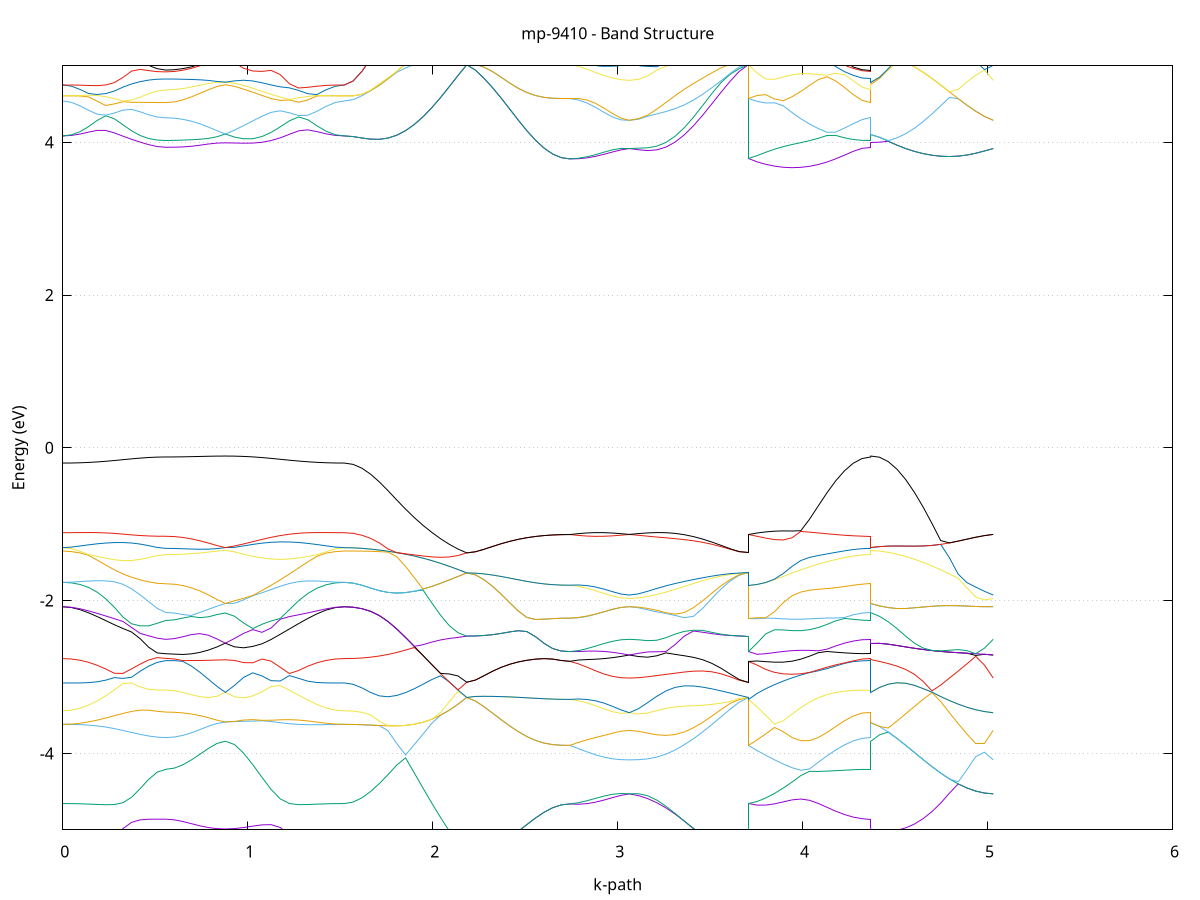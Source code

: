 set title 'mp-9410 - Band Structure'
set xlabel 'k-path'
set ylabel 'Energy (eV)'
set grid y
set yrange [-5:5]
set terminal png size 800,600
set output 'mp-9410_bands_gnuplot.png'
plot '-' using 1:2 with lines notitle, '-' using 1:2 with lines notitle, '-' using 1:2 with lines notitle, '-' using 1:2 with lines notitle, '-' using 1:2 with lines notitle, '-' using 1:2 with lines notitle, '-' using 1:2 with lines notitle, '-' using 1:2 with lines notitle, '-' using 1:2 with lines notitle, '-' using 1:2 with lines notitle, '-' using 1:2 with lines notitle, '-' using 1:2 with lines notitle, '-' using 1:2 with lines notitle, '-' using 1:2 with lines notitle, '-' using 1:2 with lines notitle, '-' using 1:2 with lines notitle, '-' using 1:2 with lines notitle, '-' using 1:2 with lines notitle, '-' using 1:2 with lines notitle, '-' using 1:2 with lines notitle, '-' using 1:2 with lines notitle, '-' using 1:2 with lines notitle, '-' using 1:2 with lines notitle, '-' using 1:2 with lines notitle, '-' using 1:2 with lines notitle, '-' using 1:2 with lines notitle, '-' using 1:2 with lines notitle, '-' using 1:2 with lines notitle, '-' using 1:2 with lines notitle, '-' using 1:2 with lines notitle, '-' using 1:2 with lines notitle, '-' using 1:2 with lines notitle, '-' using 1:2 with lines notitle, '-' using 1:2 with lines notitle, '-' using 1:2 with lines notitle, '-' using 1:2 with lines notitle, '-' using 1:2 with lines notitle, '-' using 1:2 with lines notitle, '-' using 1:2 with lines notitle, '-' using 1:2 with lines notitle, '-' using 1:2 with lines notitle, '-' using 1:2 with lines notitle, '-' using 1:2 with lines notitle, '-' using 1:2 with lines notitle, '-' using 1:2 with lines notitle, '-' using 1:2 with lines notitle, '-' using 1:2 with lines notitle, '-' using 1:2 with lines notitle, '-' using 1:2 with lines notitle, '-' using 1:2 with lines notitle, '-' using 1:2 with lines notitle, '-' using 1:2 with lines notitle, '-' using 1:2 with lines notitle, '-' using 1:2 with lines notitle, '-' using 1:2 with lines notitle, '-' using 1:2 with lines notitle, '-' using 1:2 with lines notitle, '-' using 1:2 with lines notitle, '-' using 1:2 with lines notitle, '-' using 1:2 with lines notitle, '-' using 1:2 with lines notitle, '-' using 1:2 with lines notitle, '-' using 1:2 with lines notitle, '-' using 1:2 with lines notitle, '-' using 1:2 with lines notitle, '-' using 1:2 with lines notitle, '-' using 1:2 with lines notitle, '-' using 1:2 with lines notitle, '-' using 1:2 with lines notitle, '-' using 1:2 with lines notitle, '-' using 1:2 with lines notitle, '-' using 1:2 with lines notitle, '-' using 1:2 with lines notitle, '-' using 1:2 with lines notitle, '-' using 1:2 with lines notitle, '-' using 1:2 with lines notitle, '-' using 1:2 with lines notitle, '-' using 1:2 with lines notitle, '-' using 1:2 with lines notitle, '-' using 1:2 with lines notitle, '-' using 1:2 with lines notitle, '-' using 1:2 with lines notitle, '-' using 1:2 with lines notitle, '-' using 1:2 with lines notitle, '-' using 1:2 with lines notitle, '-' using 1:2 with lines notitle, '-' using 1:2 with lines notitle, '-' using 1:2 with lines notitle, '-' using 1:2 with lines notitle, '-' using 1:2 with lines notitle, '-' using 1:2 with lines notitle, '-' using 1:2 with lines notitle, '-' using 1:2 with lines notitle, '-' using 1:2 with lines notitle, '-' using 1:2 with lines notitle, '-' using 1:2 with lines notitle, '-' using 1:2 with lines notitle, '-' using 1:2 with lines notitle, '-' using 1:2 with lines notitle, '-' using 1:2 with lines notitle, '-' using 1:2 with lines notitle, '-' using 1:2 with lines notitle, '-' using 1:2 with lines notitle, '-' using 1:2 with lines notitle, '-' using 1:2 with lines notitle, '-' using 1:2 with lines notitle, '-' using 1:2 with lines notitle, '-' using 1:2 with lines notitle, '-' using 1:2 with lines notitle, '-' using 1:2 with lines notitle, '-' using 1:2 with lines notitle, '-' using 1:2 with lines notitle, '-' using 1:2 with lines notitle, '-' using 1:2 with lines notitle, '-' using 1:2 with lines notitle, '-' using 1:2 with lines notitle, '-' using 1:2 with lines notitle, '-' using 1:2 with lines notitle, '-' using 1:2 with lines notitle, '-' using 1:2 with lines notitle, '-' using 1:2 with lines notitle, '-' using 1:2 with lines notitle, '-' using 1:2 with lines notitle, '-' using 1:2 with lines notitle, '-' using 1:2 with lines notitle, '-' using 1:2 with lines notitle, '-' using 1:2 with lines notitle, '-' using 1:2 with lines notitle
0.000000 -24.894987
0.046428 -24.889487
0.092856 -24.873087
0.139284 -24.845687
0.185713 -24.807487
0.232141 -24.758487
0.278569 -24.698987
0.324997 -24.629287
0.371425 -24.549687
0.417853 -24.461187
0.464281 -24.366187
0.510710 -24.272987
0.557138 -24.221487
0.557138 -24.221487
0.603090 -24.216387
0.649042 -24.201087
0.694994 -24.175887
0.740946 -24.141787
0.786898 -24.100587
0.832850 -24.057987
0.878801 -24.033987
0.878801 -24.033987
0.928288 -24.077887
0.977775 -24.179987
1.027262 -24.293287
1.076748 -24.402487
1.126235 -24.503087
1.175722 -24.593387
1.225208 -24.672587
1.274695 -24.740087
1.324182 -24.795587
1.373669 -24.838987
1.423155 -24.870087
1.472642 -24.888787
1.522129 -24.894987
1.522129 -24.894987
1.569423 -24.889187
1.616717 -24.871887
1.664011 -24.843187
1.711305 -24.802887
1.758599 -24.751287
1.805893 -24.688387
1.853188 -24.614387
1.900482 -24.529187
1.947776 -24.433287
1.995070 -24.326787
2.042364 -24.209787
2.089658 -24.082687
2.136952 -23.945887
2.184246 -23.799587
2.184246 -23.799587
2.230675 -23.794687
2.277103 -23.780087
2.323531 -23.755787
2.369959 -23.722187
2.416387 -23.679387
2.462815 -23.627987
2.509243 -23.568787
2.555672 -23.503287
2.602100 -23.434187
2.648528 -23.366787
2.694956 -23.312687
2.741384 -23.290587
2.741384 -23.290587
2.787336 -23.285787
2.833288 -23.271087
2.879240 -23.246687
2.925192 -23.213387
2.971144 -23.172987
3.017096 -23.131487
3.063048 -23.108987
3.063048 -23.108987
3.112535 -23.141087
3.162021 -23.212787
3.211508 -23.296487
3.260995 -23.381287
3.310481 -23.462587
3.359968 -23.537787
3.409455 -23.604987
3.458942 -23.663287
3.508428 -23.711787
3.557915 -23.749987
3.607402 -23.777487
3.656888 -23.793987
3.706375 -23.799587
3.706375 -23.290587
3.753669 -23.357787
3.800963 -23.457287
3.848257 -23.565387
3.895552 -23.671787
3.942846 -23.771887
3.990140 -23.863687
4.037434 -23.946087
4.084728 -24.018287
4.132022 -24.079987
4.179316 -24.130587
4.226610 -24.170287
4.273905 -24.198687
4.321199 -24.215787
4.368493 -24.221487
4.368493 -24.033987
4.415787 -24.028487
4.463081 -24.011187
4.510375 -23.982387
4.557669 -23.941887
4.604963 -23.889887
4.652257 -23.826487
4.699552 -23.751687
4.746846 -23.665787
4.794140 -23.568787
4.841434 -23.460887
4.888728 -23.342487
4.936022 -23.213787
4.983316 -23.127487
5.030610 -23.108987
e
0.000000 -22.478487
0.046428 -22.503687
0.092856 -22.582087
0.139284 -22.705187
0.185713 -22.855687
0.232141 -23.018987
0.278569 -23.186087
0.324997 -23.351587
0.371425 -23.512087
0.417853 -23.664787
0.464281 -23.806287
0.510710 -23.927587
0.557138 -23.988587
0.557138 -23.988587
0.603090 -23.983787
0.649042 -23.969487
0.694994 -23.945587
0.740946 -23.912387
0.786898 -23.869787
0.832850 -23.818087
0.878801 -23.757387
0.878801 -23.757387
0.928288 -23.772987
0.977775 -23.709087
1.027262 -23.612187
1.076748 -23.497787
1.126235 -23.370987
1.175722 -23.234587
1.225208 -23.091387
1.274695 -22.945187
1.324182 -22.802087
1.373669 -22.680487
1.423155 -22.577987
1.472642 -22.505287
1.522129 -22.478487
1.522129 -22.478487
1.569423 -22.472987
1.616717 -22.456587
1.664011 -22.429387
1.711305 -22.391487
1.758599 -22.343087
1.805893 -22.374087
1.853188 -22.566987
1.900482 -22.758787
1.947776 -22.947487
1.995070 -23.131587
2.042364 -23.309687
2.089658 -23.480887
2.136952 -23.644387
2.184246 -23.799587
2.184246 -23.799587
2.230675 -23.794687
2.277103 -23.780087
2.323531 -23.755787
2.369959 -23.722187
2.416387 -23.679387
2.462815 -23.627987
2.509243 -23.568787
2.555672 -23.503287
2.602100 -23.434187
2.648528 -23.366787
2.694956 -23.312687
2.741384 -23.290587
2.741384 -23.290587
2.787336 -23.285287
2.833288 -23.270187
2.879240 -23.245487
2.925192 -23.211987
2.971144 -23.171687
3.017096 -23.130687
3.063048 -23.108987
3.063048 -23.108987
3.112535 -23.140387
3.162021 -23.211587
3.211508 -23.295287
3.260995 -23.380387
3.310481 -23.461887
3.359968 -23.537287
3.409455 -23.604687
3.458942 -23.663087
3.508428 -23.711687
3.557915 -23.749887
3.607402 -23.777487
3.656888 -23.793987
3.706375 -23.799587
3.706375 -23.290587
3.753669 -23.286087
3.800963 -23.338387
3.848257 -23.416687
3.895552 -23.502387
3.942846 -23.586987
3.990140 -23.666787
4.037434 -23.739587
4.084728 -23.804087
4.132022 -23.859687
4.179316 -23.905687
4.226610 -23.941787
4.273905 -23.967687
4.321199 -23.983387
4.368493 -23.988587
4.368493 -23.757387
4.415787 -23.752787
4.463081 -23.738087
4.510375 -23.713387
4.557669 -23.679087
4.604963 -23.635487
4.652257 -23.583187
4.699552 -23.522987
4.746846 -23.455887
4.794140 -23.383887
4.841434 -23.309587
4.888728 -23.237387
4.936022 -23.173587
4.983316 -23.127487
5.030610 -23.108987
e
0.000000 -22.478387
0.046428 -22.496487
0.092856 -22.539987
0.139284 -22.595387
0.185713 -22.654087
0.232141 -22.711087
0.278569 -22.763587
0.324997 -22.809887
0.371425 -22.848787
0.417853 -22.879587
0.464281 -22.901887
0.510710 -22.915387
0.557138 -22.919887
0.557138 -22.919887
0.603090 -22.968387
0.649042 -23.084587
0.694994 -23.228487
0.740946 -23.379087
0.786898 -23.525987
0.832850 -23.659387
0.878801 -23.757287
0.878801 -23.757287
0.928288 -23.682187
0.977775 -23.597287
1.027262 -23.502987
1.076748 -23.400087
1.126235 -23.289387
1.175722 -23.171887
1.225208 -23.049187
1.274695 -22.923687
1.324182 -22.798887
1.373669 -22.671587
1.423155 -22.566987
1.472642 -22.500687
1.522129 -22.478387
1.522129 -22.478387
1.569423 -22.472987
1.616717 -22.456587
1.664011 -22.429387
1.711305 -22.391487
1.758599 -22.342987
1.805893 -22.284387
1.853188 -22.215787
1.900482 -22.137687
1.947776 -22.050887
1.995070 -21.956387
2.042364 -21.855387
2.089658 -21.749887
2.136952 -21.642787
2.184246 -21.538487
2.184246 -21.538487
2.230675 -21.567387
2.277103 -21.646387
2.323531 -21.759087
2.369959 -21.891187
2.416387 -22.032287
2.462815 -22.175887
2.509243 -22.317287
2.555672 -22.452387
2.602100 -22.577087
2.648528 -22.684687
2.694956 -22.763287
2.741384 -22.793487
2.741384 -22.793487
2.787336 -22.796287
2.833288 -22.803087
2.879240 -22.815887
2.925192 -22.836987
2.971144 -22.868187
3.017096 -22.905087
3.063048 -22.926787
3.063048 -22.926787
3.112535 -22.893887
3.162021 -22.816487
3.211508 -22.717887
3.260995 -22.605387
3.310481 -22.481987
3.359968 -22.349487
3.409455 -22.209887
3.458942 -22.065787
3.508428 -21.921187
3.557915 -21.782587
3.607402 -21.660587
3.656888 -21.572187
3.706375 -21.538487
3.706375 -22.793487
3.753669 -22.758387
3.800963 -22.687287
3.848257 -22.613887
3.895552 -22.566587
3.942846 -22.569187
3.990140 -22.613587
4.037434 -22.673587
4.084728 -22.733987
4.132022 -22.788587
4.179316 -22.834887
4.226610 -22.871787
4.273905 -22.898387
4.321199 -22.914487
4.368493 -22.919887
4.368493 -23.757287
4.415787 -23.752687
4.463081 -23.737987
4.510375 -23.713387
4.557669 -23.679087
4.604963 -23.635487
4.652257 -23.583187
4.699552 -23.522887
4.746846 -23.455887
4.794140 -23.383787
4.841434 -23.309587
4.888728 -23.237287
4.936022 -23.173587
4.983316 -23.075087
5.030610 -22.926787
e
0.000000 -21.509287
0.046428 -21.641687
0.092856 -21.749087
0.139284 -21.836287
0.185713 -21.910187
0.232141 -21.973987
0.278569 -22.028887
0.324997 -22.075387
0.371425 -22.113387
0.417853 -22.143087
0.464281 -22.164287
0.510710 -22.177087
0.557138 -22.181287
0.557138 -22.181287
0.603090 -22.126587
0.649042 -21.991787
0.694994 -21.817687
0.740946 -21.626387
0.786898 -21.431787
0.832850 -21.256687
0.878801 -21.176787
0.878801 -21.176787
0.928288 -21.233987
0.977775 -21.331987
1.027262 -21.432287
1.076748 -21.526287
1.126235 -21.610687
1.175722 -21.683387
1.225208 -21.742087
1.274695 -21.783787
1.324182 -21.803587
1.373669 -21.793887
1.423155 -21.744387
1.472642 -21.647687
1.522129 -21.509287
1.522129 -21.509287
1.569423 -21.553487
1.616717 -21.667287
1.664011 -21.821187
1.711305 -21.996287
1.758599 -22.182487
1.805893 -22.284287
1.853188 -22.215687
1.900482 -22.137587
1.947776 -22.050887
1.995070 -21.956387
2.042364 -21.855387
2.089658 -21.749887
2.136952 -21.642787
2.184246 -21.538487
2.184246 -21.538487
2.230675 -21.567387
2.277103 -21.646387
2.323531 -21.759087
2.369959 -21.891187
2.416387 -22.032287
2.462815 -22.175887
2.509243 -22.317287
2.555672 -22.452387
2.602100 -22.576987
2.648528 -22.684687
2.694956 -22.763187
2.741384 -22.793487
2.741384 -22.793487
2.787336 -22.794187
2.833288 -22.799087
2.879240 -22.810087
2.925192 -22.829687
2.971144 -22.859487
3.017096 -22.895287
3.063048 -22.916087
3.063048 -22.916087
3.112535 -22.884187
3.162021 -22.807787
3.211508 -22.709387
3.260995 -22.596987
3.310481 -22.473487
3.359968 -22.340987
3.409455 -22.201587
3.458942 -22.057987
3.508428 -21.914087
3.557915 -21.776587
3.607402 -21.656287
3.656888 -21.569987
3.706375 -21.538487
3.706375 -22.793487
3.753669 -22.757187
3.800963 -22.652687
3.848257 -22.508787
3.895552 -22.343787
3.942846 -22.218387
3.990140 -22.201387
4.037434 -22.179287
4.084728 -22.165487
4.132022 -22.161287
4.179316 -22.163787
4.226610 -22.169487
4.273905 -22.175387
4.321199 -22.179687
4.368493 -22.181287
4.368493 -21.176787
4.415787 -21.168887
4.463081 -21.150287
4.510375 -21.120887
4.557669 -21.092487
4.604963 -21.273087
4.652257 -21.463487
4.699552 -21.658087
4.746846 -21.852887
4.794140 -22.045287
4.841434 -22.233187
4.888728 -22.415287
4.936022 -22.590387
4.983316 -22.757587
5.030610 -22.916087
e
0.000000 -21.507487
0.046428 -21.547487
0.092856 -21.542487
0.139284 -21.492787
0.185713 -21.408387
0.232141 -21.300687
0.278569 -21.178287
0.324997 -21.048587
0.371425 -20.921587
0.417853 -20.819787
0.464281 -20.762287
0.510710 -20.735387
0.557138 -20.727287
0.557138 -20.727287
0.603090 -20.726087
0.649042 -20.722587
0.694994 -20.717487
0.740946 -20.711787
0.786898 -20.760687
0.832850 -20.849987
0.878801 -20.838487
0.878801 -20.838487
0.928288 -20.939387
0.977775 -21.038087
1.027262 -21.132187
1.076748 -21.220187
1.126235 -21.300687
1.175722 -21.372887
1.225208 -21.435687
1.274695 -21.487987
1.324182 -21.528687
1.373669 -21.555687
1.423155 -21.565487
1.472642 -21.552187
1.522129 -21.507487
1.522129 -21.507487
1.569423 -21.503487
1.616717 -21.491487
1.664011 -21.471887
1.711305 -21.445587
1.758599 -21.413687
1.805893 -21.378187
1.853188 -21.342187
1.900482 -21.310287
1.947776 -21.289087
1.995070 -21.286787
2.042364 -21.311087
2.089658 -21.364587
2.136952 -21.443087
2.184246 -21.538387
2.184246 -21.538387
2.230675 -21.543887
2.277103 -21.559587
2.323531 -21.583287
2.369959 -21.612387
2.416387 -21.643887
2.462815 -21.675487
2.509243 -21.704987
2.555672 -21.730987
2.602100 -21.752287
2.648528 -21.767987
2.694956 -21.777687
2.741384 -21.780887
2.741384 -21.780887
2.787336 -21.801887
2.833288 -21.856187
2.879240 -21.926087
2.925192 -21.994387
2.971144 -22.048787
3.017096 -22.081987
3.063048 -22.092287
3.063048 -22.092287
3.112535 -22.081787
3.162021 -22.051887
3.211508 -22.007287
3.260995 -21.952287
3.310481 -21.890387
3.359968 -21.825087
3.409455 -21.759887
3.458942 -21.698287
3.508428 -21.643687
3.557915 -21.598987
3.607402 -21.566087
3.656888 -21.545887
3.706375 -21.538387
3.706375 -21.780887
3.753669 -21.915287
3.800963 -22.035787
3.848257 -22.135787
3.895552 -22.201387
3.942846 -22.165787
3.990140 -21.979087
4.037434 -21.786887
4.084728 -21.592087
4.132022 -21.398087
4.179316 -21.209587
4.226610 -21.033587
4.273905 -20.880787
4.321199 -20.769787
4.368493 -20.727287
4.368493 -20.838487
4.415787 -20.821087
4.463081 -20.823887
4.510375 -20.929987
4.557669 -21.080787
4.604963 -21.030087
4.652257 -21.149187
4.699552 -21.295987
4.746846 -21.449687
4.794140 -21.602087
4.841434 -21.746887
4.888728 -21.877087
4.936022 -21.984687
4.983316 -22.059887
5.030610 -22.092287
e
0.000000 -21.507487
0.046428 -21.437587
0.092856 -21.347787
0.139284 -21.246887
0.185713 -21.139687
0.232141 -21.030787
0.278569 -20.926387
0.324997 -20.834587
0.371425 -20.755087
0.417853 -20.666587
0.464281 -20.548387
0.510710 -20.418687
0.557138 -20.331987
0.557138 -20.331987
0.603090 -20.349187
0.649042 -20.396587
0.694994 -20.519387
0.740946 -20.643887
0.786898 -20.709987
0.832850 -20.749487
0.878801 -20.838487
0.878801 -20.838487
0.928288 -20.686087
0.977775 -20.691587
1.027262 -20.703387
1.076748 -20.722487
1.126235 -20.749787
1.175722 -20.787887
1.225208 -20.844687
1.274695 -20.933587
1.324182 -21.055487
1.373669 -21.190587
1.423155 -21.320087
1.472642 -21.429687
1.522129 -21.507487
1.522129 -21.507487
1.569423 -21.503387
1.616717 -21.491387
1.664011 -21.471787
1.711305 -21.445487
1.758599 -21.413587
1.805893 -21.378187
1.853188 -21.342187
1.900482 -21.310187
1.947776 -21.288987
1.995070 -21.286787
2.042364 -21.311087
2.089658 -21.364587
2.136952 -21.443087
2.184246 -21.538387
2.184246 -21.538387
2.230675 -21.543887
2.277103 -21.559487
2.323531 -21.583287
2.369959 -21.612387
2.416387 -21.643887
2.462815 -21.675487
2.509243 -21.704987
2.555672 -21.730987
2.602100 -21.752287
2.648528 -21.767987
2.694956 -21.777687
2.741384 -21.780887
2.741384 -21.780887
2.787336 -21.801787
2.833288 -21.855787
2.879240 -21.924987
2.925192 -21.992687
2.971144 -22.046887
3.017096 -22.080787
3.063048 -22.092287
3.063048 -22.092287
3.112535 -22.080087
3.162021 -22.048487
3.211508 -22.002287
3.260995 -21.945687
3.310481 -21.882587
3.359968 -21.816487
3.409455 -21.750987
3.458942 -21.689587
3.508428 -21.635787
3.557915 -21.592587
3.607402 -21.561587
3.656888 -21.543587
3.706375 -21.538387
3.706375 -21.780887
3.753669 -21.635987
3.800963 -21.482887
3.848257 -21.323887
3.895552 -21.161387
3.942846 -21.028087
3.990140 -20.996887
4.037434 -20.931587
4.084728 -20.836087
4.132022 -20.717887
4.179316 -20.586787
4.226610 -20.453987
4.273905 -20.333187
4.321199 -20.329587
4.368493 -20.331987
4.368493 -20.838487
4.415787 -20.820987
4.463081 -20.823787
4.510375 -20.853987
4.557669 -20.918687
4.604963 -21.019587
4.652257 -21.149187
4.699552 -21.295887
4.746846 -21.449587
4.794140 -21.602087
4.841434 -21.746787
4.888728 -21.876987
4.936022 -21.984687
4.983316 -22.059887
5.030610 -22.092287
e
0.000000 -21.504287
0.046428 -21.340587
0.092856 -21.153187
0.139284 -20.954787
0.185713 -20.779587
0.232141 -20.716587
0.278569 -20.662987
0.324997 -20.589787
0.371425 -20.492387
0.417853 -20.377987
0.464281 -20.259487
0.510710 -20.158287
0.557138 -20.205187
0.557138 -20.205187
0.603090 -20.278687
0.649042 -20.394987
0.694994 -20.465387
0.740946 -20.547087
0.786898 -20.632687
0.832850 -20.682087
0.878801 -20.685087
0.878801 -20.685087
0.928288 -20.679787
0.977775 -20.482387
1.027262 -20.295587
1.076748 -20.150487
1.126235 -20.272387
1.175722 -20.420287
1.225208 -20.554887
1.274695 -20.657087
1.324182 -20.720587
1.373669 -20.918187
1.423155 -21.130387
1.472642 -21.329487
1.522129 -21.504287
1.522129 -21.504287
1.569423 -21.499987
1.616717 -21.487487
1.664011 -21.466587
1.711305 -21.437687
1.758599 -21.400887
1.805893 -21.356687
1.853188 -21.305287
1.900482 -21.247387
1.947776 -21.183587
1.995070 -21.114687
2.042364 -21.041587
2.089658 -20.965487
2.136952 -20.887687
2.184246 -20.809887
2.184246 -20.809887
2.230675 -20.804587
2.277103 -20.792487
2.323531 -20.780287
2.369959 -20.771587
2.416387 -20.766987
2.462815 -20.765987
2.509243 -20.767387
2.555672 -20.770187
2.602100 -20.773387
2.648528 -20.776187
2.694956 -20.778087
2.741384 -20.778787
2.741384 -20.778787
2.787336 -20.754987
2.833288 -20.681887
2.879240 -20.577787
2.925192 -20.460987
2.971144 -20.349187
3.017096 -20.263587
3.063048 -20.230887
3.063048 -20.230887
3.112535 -20.263187
3.162021 -20.334587
3.211508 -20.417087
3.260995 -20.498187
3.310481 -20.572187
3.359968 -20.636187
3.409455 -20.688487
3.458942 -20.728587
3.508428 -20.757087
3.557915 -20.776687
3.607402 -20.791587
3.656888 -20.804087
3.706375 -20.809887
3.706375 -20.778787
3.753669 -20.865887
3.800963 -20.939287
3.848257 -20.994387
3.895552 -21.025787
3.942846 -20.998987
3.990140 -20.841087
4.037434 -20.694487
4.084728 -20.566787
4.132022 -20.465487
4.179316 -20.393987
4.226610 -20.350887
4.273905 -20.331787
4.321199 -20.242087
4.368493 -20.205187
4.368493 -20.685087
4.415787 -20.711387
4.463081 -20.797787
4.510375 -20.853887
4.557669 -20.918687
4.604963 -21.019587
4.652257 -20.968887
4.699552 -20.897387
4.746846 -20.815787
4.794140 -20.724187
4.841434 -20.622987
4.888728 -20.512687
4.936022 -20.393687
4.983316 -20.266687
5.030610 -20.230887
e
0.000000 -20.798487
0.046428 -20.794887
0.092856 -20.783587
0.139284 -20.762587
0.185713 -20.705487
0.232141 -20.529987
0.278569 -20.344187
0.324997 -20.184087
0.371425 -20.069887
0.417853 -20.022487
0.464281 -20.049487
0.510710 -20.128187
0.557138 -20.105787
0.557138 -20.105787
0.603090 -20.045887
0.649042 -19.967587
0.694994 -19.898387
0.740946 -19.836387
0.786898 -19.778087
0.832850 -19.720887
0.878801 -19.663787
0.878801 -19.663787
0.928288 -19.744187
0.977775 -19.853887
1.027262 -19.982687
1.076748 -20.124087
1.126235 -20.091987
1.175722 -20.150687
1.225208 -20.297587
1.274695 -20.489687
1.324182 -20.701387
1.373669 -20.758387
1.423155 -20.781487
1.472642 -20.794387
1.522129 -20.798487
1.522129 -20.798487
1.569423 -20.769587
1.616717 -20.701587
1.664011 -20.623587
1.711305 -20.553987
1.758599 -20.501487
1.805893 -20.469587
1.853188 -20.459187
1.900482 -20.469187
1.947776 -20.497287
1.995070 -20.540887
2.042364 -20.596787
2.089658 -20.662087
2.136952 -20.733987
2.184246 -20.809887
2.184246 -20.809887
2.230675 -20.804587
2.277103 -20.792487
2.323531 -20.780287
2.369959 -20.771587
2.416387 -20.766987
2.462815 -20.765987
2.509243 -20.767387
2.555672 -20.770187
2.602100 -20.773387
2.648528 -20.776187
2.694956 -20.778087
2.741384 -20.778687
2.741384 -20.778687
2.787336 -20.744787
2.833288 -20.661187
2.879240 -20.545587
2.925192 -20.414887
2.971144 -20.284987
3.017096 -20.177587
3.063048 -20.132387
3.063048 -20.132387
3.112535 -20.175887
3.162021 -20.263187
3.211508 -20.357987
3.260995 -20.448587
3.310481 -20.530487
3.359968 -20.601587
3.409455 -20.660787
3.458942 -20.707487
3.508428 -20.742687
3.557915 -20.768587
3.607402 -20.788487
3.656888 -20.803687
3.706375 -20.809887
3.706375 -20.778687
3.753669 -20.681587
3.800963 -20.577787
3.848257 -20.470487
3.895552 -20.362487
3.942846 -20.256287
3.990140 -20.153487
4.037434 -20.054687
4.084728 -19.959487
4.132022 -19.964987
4.179316 -20.010887
4.226610 -20.047587
4.273905 -20.075687
4.321199 -20.096087
4.368493 -20.105787
4.368493 -19.663787
4.415787 -19.772687
4.463081 -19.891287
4.510375 -19.997887
4.557669 -20.075687
4.604963 -20.117187
4.652257 -20.125587
4.699552 -20.109287
4.746846 -20.076187
4.794140 -20.032087
4.841434 -19.981387
4.888728 -19.927887
4.936022 -19.973287
4.983316 -20.103587
5.030610 -20.132387
e
0.000000 -18.833287
0.046428 -18.844787
0.092856 -18.879187
0.139284 -18.935487
0.185713 -19.011687
0.232141 -19.104787
0.278569 -19.210787
0.324997 -19.324387
0.371425 -19.438387
0.417853 -19.545087
0.464281 -19.640387
0.510710 -19.722087
0.557138 -19.761487
0.557138 -19.761487
0.603090 -19.750687
0.649042 -19.722387
0.694994 -19.685587
0.740946 -19.649987
0.786898 -19.625787
0.832850 -19.626387
0.878801 -19.663787
0.878801 -19.663787
0.928288 -19.603787
0.977775 -19.549387
1.027262 -19.507487
1.076748 -19.480087
1.126235 -19.443187
1.175722 -19.363087
1.225208 -19.251987
1.274695 -19.137087
1.324182 -19.033587
1.373669 -18.948387
1.423155 -18.885187
1.472642 -18.846387
1.522129 -18.833287
1.522129 -18.833287
1.569423 -18.862587
1.616717 -18.945387
1.664011 -19.068787
1.711305 -19.218687
1.758599 -19.382387
1.805893 -19.549387
1.853188 -19.710987
1.900482 -19.858487
1.947776 -19.982587
1.995070 -20.072887
2.042364 -20.120687
2.089658 -20.122487
2.136952 -20.081987
2.184246 -20.006887
2.184246 -20.006887
2.230675 -19.996787
2.277103 -19.965187
2.323531 -19.913987
2.369959 -19.845487
2.416387 -19.762787
2.462815 -19.669987
2.509243 -19.571687
2.555672 -19.473587
2.602100 -19.382587
2.648528 -19.307087
2.694956 -19.256287
2.741384 -19.238287
2.741384 -19.238287
2.787336 -19.280487
2.833288 -19.365087
2.879240 -19.469287
2.925192 -19.577587
2.971144 -19.677687
3.017096 -19.753787
3.063048 -19.784687
3.063048 -19.784687
3.112535 -19.765387
3.162021 -19.726887
3.211508 -19.698187
3.260995 -19.689487
3.310481 -19.701087
3.359968 -19.729687
3.409455 -19.771087
3.458942 -19.820687
3.508428 -19.873887
3.557915 -19.925587
3.607402 -19.969487
3.656888 -19.998587
3.706375 -20.006887
3.706375 -19.238287
3.753669 -19.323787
3.800963 -19.417487
3.848257 -19.512787
3.895552 -19.605287
3.942846 -19.692587
3.990140 -19.773087
4.037434 -19.845787
4.084728 -19.909887
4.132022 -19.870287
4.179316 -19.796287
4.226610 -19.752387
4.273905 -19.743387
4.321199 -19.754187
4.368493 -19.761487
4.368493 -19.663787
4.415787 -19.772687
4.463081 -19.891187
4.510375 -19.997887
4.557669 -20.075687
4.604963 -20.117187
4.652257 -20.125587
4.699552 -20.109287
4.746846 -20.076187
4.794140 -20.032087
4.841434 -19.981387
4.888728 -19.927887
4.936022 -19.874987
4.983316 -19.826187
5.030610 -19.784687
e
0.000000 -18.833187
0.046428 -18.836787
0.092856 -18.847287
0.139284 -18.863887
0.185713 -18.885787
0.232141 -18.912687
0.278569 -18.945387
0.324997 -18.987787
0.371425 -19.045687
0.417853 -19.115287
0.464281 -19.177787
0.510710 -19.218087
0.557138 -19.231387
0.557138 -19.231387
0.603090 -19.211687
0.649042 -19.155387
0.694994 -19.070187
0.740946 -19.099387
0.786898 -19.164687
0.832850 -19.211487
0.878801 -19.227687
0.878801 -19.227687
0.928288 -19.212487
0.977775 -19.176887
1.027262 -19.131987
1.076748 -19.084787
1.126235 -19.039287
1.175722 -18.997487
1.225208 -18.959387
1.274695 -18.924787
1.324182 -18.894187
1.373669 -18.868587
1.423155 -18.849287
1.472642 -18.837287
1.522129 -18.833187
1.522129 -18.833187
1.569423 -18.862587
1.616717 -18.945287
1.664011 -19.068787
1.711305 -19.218687
1.758599 -19.382287
1.805893 -19.549387
1.853188 -19.710987
1.900482 -19.858487
1.947776 -19.982487
1.995070 -20.072887
2.042364 -20.120687
2.089658 -20.122487
2.136952 -20.081887
2.184246 -20.006887
2.184246 -20.006887
2.230675 -19.996787
2.277103 -19.965187
2.323531 -19.913987
2.369959 -19.845487
2.416387 -19.762787
2.462815 -19.669987
2.509243 -19.571687
2.555672 -19.473587
2.602100 -19.382587
2.648528 -19.306987
2.694956 -19.256287
2.741384 -19.238287
2.741384 -19.238287
2.787336 -19.257387
2.833288 -19.330387
2.879240 -19.433587
2.925192 -19.547687
2.971144 -19.658787
3.017096 -19.749287
3.063048 -19.784687
3.063048 -19.784687
3.112535 -19.745687
3.162021 -19.684887
3.211508 -19.641887
3.260995 -19.626987
3.310481 -19.638887
3.359968 -19.672287
3.409455 -19.721087
3.458942 -19.779387
3.508428 -19.841587
3.557915 -19.902087
3.607402 -19.954287
3.656888 -19.991187
3.706375 -20.006887
3.706375 -19.238287
3.753669 -19.171087
3.800963 -19.131887
3.848257 -19.121187
3.895552 -19.129187
3.942846 -19.144187
3.990140 -19.157787
4.037434 -19.165287
4.084728 -19.164787
4.132022 -19.154187
4.179316 -19.128087
4.226610 -19.078787
4.273905 -19.144387
4.321199 -19.207187
4.368493 -19.231387
4.368493 -19.227687
4.415787 -19.243687
4.463081 -19.236387
4.510375 -19.223387
4.557669 -19.222687
4.604963 -19.246087
4.652257 -19.297687
4.699552 -19.375487
4.746846 -19.474387
4.794140 -19.588587
4.841434 -19.712587
4.888728 -19.841987
4.936022 -19.874987
4.983316 -19.826187
5.030610 -19.784687
e
0.000000 -18.243087
0.046428 -18.265587
0.092856 -18.323087
0.139284 -18.399287
0.185713 -18.483687
0.232141 -18.571887
0.278569 -18.663587
0.324997 -18.753487
0.371425 -18.825187
0.417853 -18.869687
0.464281 -18.893587
0.510710 -18.905487
0.557138 -18.909187
0.557138 -18.909187
0.603090 -18.924887
0.649042 -18.968087
0.694994 -19.029887
0.740946 -18.966487
0.786898 -18.854487
0.832850 -18.745587
0.878801 -18.656687
0.878801 -18.656687
0.928288 -18.724087
0.977775 -18.774387
1.027262 -18.802487
1.076748 -18.805387
1.126235 -18.782187
1.175722 -18.735287
1.225208 -18.669387
1.274695 -18.590187
1.324182 -18.503187
1.373669 -18.414587
1.423155 -18.332087
1.472642 -18.268487
1.522129 -18.243087
1.522129 -18.243087
1.569423 -18.264987
1.616717 -18.328587
1.664011 -18.427387
1.711305 -18.553087
1.758599 -18.697787
1.805893 -18.854087
1.853188 -19.016587
1.900482 -19.180487
1.947776 -19.342287
1.995070 -19.498787
2.042364 -19.646987
2.089658 -19.783687
2.136952 -19.905287
2.184246 -20.006787
2.184246 -20.006787
2.230675 -19.978387
2.277103 -19.899487
2.323531 -19.780687
2.369959 -19.634487
2.416387 -19.471887
2.462815 -19.301987
2.509243 -19.132087
2.555672 -18.969387
2.602100 -18.821387
2.648528 -18.697687
2.694956 -18.611287
2.741384 -18.579387
2.741384 -18.579387
2.787336 -18.569187
2.833288 -18.517587
2.879240 -18.450587
2.925192 -18.390887
2.971144 -18.356787
3.017096 -18.344887
3.063048 -18.335887
3.063048 -18.335887
3.112535 -18.353387
3.162021 -18.395187
3.211508 -18.478287
3.260995 -18.609587
3.310481 -18.778587
3.359968 -18.970487
3.409455 -19.172587
3.458942 -19.376187
3.508428 -19.574487
3.557915 -19.749787
3.607402 -19.889187
3.656888 -19.978487
3.706375 -20.006787
3.706375 -18.579387
3.753669 -18.573587
3.800963 -18.570487
3.848257 -18.579987
3.895552 -18.605287
3.942846 -18.644687
3.990140 -18.695087
4.037434 -18.754387
4.084728 -18.821387
4.132022 -18.895887
4.179316 -18.977287
4.226610 -19.062787
4.273905 -19.008287
4.321199 -18.939287
4.368493 -18.909187
4.368493 -18.656687
4.415787 -18.556487
4.463081 -18.434687
4.510375 -18.368287
4.557669 -18.346387
4.604963 -18.317687
4.652257 -18.282787
4.699552 -18.242287
4.746846 -18.196887
4.794140 -18.147487
4.841434 -18.095087
4.888728 -18.126787
4.936022 -18.207387
4.983316 -18.279187
5.030610 -18.335887
e
0.000000 -18.242987
0.046428 -18.255287
0.092856 -18.291387
0.139284 -18.348587
0.185713 -18.422187
0.232141 -18.503087
0.278569 -18.575587
0.324997 -18.624287
0.371425 -18.638987
0.417853 -18.611987
0.464281 -18.542287
0.510710 -18.441587
0.557138 -18.356287
0.557138 -18.356287
0.603090 -18.356187
0.649042 -18.356387
0.694994 -18.367387
0.740946 -18.433587
0.786898 -18.507687
0.832850 -18.584087
0.878801 -18.656687
0.878801 -18.656687
0.928288 -18.621987
0.977775 -18.661587
1.027262 -18.726887
1.076748 -18.772387
1.126235 -18.770387
1.175722 -18.720487
1.225208 -18.638987
1.274695 -18.543387
1.324182 -18.447787
1.373669 -18.363387
1.423155 -18.298087
1.472642 -18.256987
1.522129 -18.242987
1.522129 -18.242987
1.569423 -18.264987
1.616717 -18.328487
1.664011 -18.427287
1.711305 -18.553087
1.758599 -18.697687
1.805893 -18.854087
1.853188 -19.016487
1.900482 -19.180487
1.947776 -19.342287
1.995070 -19.498787
2.042364 -19.646987
2.089658 -19.783687
2.136952 -19.905287
2.184246 -20.006787
2.184246 -20.006787
2.230675 -19.978387
2.277103 -19.899487
2.323531 -19.780587
2.369959 -19.634487
2.416387 -19.471887
2.462815 -19.301887
2.509243 -19.132087
2.555672 -18.969287
2.602100 -18.821387
2.648528 -18.697587
2.694956 -18.611287
2.741384 -18.579387
2.741384 -18.579387
2.787336 -18.541487
2.833288 -18.478787
2.879240 -18.419287
2.925192 -18.378687
2.971144 -18.351487
3.017096 -18.334687
3.063048 -18.335887
3.063048 -18.335887
3.112535 -18.329887
3.162021 -18.345387
3.211508 -18.417487
3.260995 -18.558287
3.310481 -18.743987
3.359968 -18.951287
3.409455 -19.165387
3.458942 -19.374587
3.508428 -19.566987
3.557915 -19.739187
3.607402 -19.878587
3.656888 -19.971687
3.706375 -20.006787
3.706375 -18.579387
3.753669 -18.572087
3.800963 -18.536887
3.848257 -18.469687
3.895552 -18.378887
3.942846 -18.277187
3.990140 -18.176287
4.037434 -18.087487
4.084728 -18.106287
4.132022 -18.169287
4.179316 -18.229787
4.226610 -18.282387
4.273905 -18.322687
4.321199 -18.347787
4.368493 -18.356287
4.368493 -18.656687
4.415787 -18.556487
4.463081 -18.434687
4.510375 -18.308087
4.557669 -18.188687
4.604963 -18.085287
4.652257 -18.005487
4.699552 -17.956287
4.746846 -17.946787
4.794140 -17.980587
4.841434 -18.046587
4.888728 -18.126787
4.936022 -18.207387
4.983316 -18.279087
5.030610 -18.335887
e
0.000000 -17.911587
0.046428 -17.897287
0.092856 -17.863587
0.139284 -17.824787
0.185713 -17.790687
0.232141 -17.772387
0.278569 -17.785487
0.324997 -17.825587
0.371425 -17.885387
0.417853 -17.968187
0.464281 -18.068887
0.510710 -18.181387
0.557138 -18.269087
0.557138 -18.269087
0.603090 -18.280887
0.649042 -18.314887
0.694994 -18.357687
0.740946 -18.361487
0.786898 -18.369487
0.832850 -18.381887
0.878801 -18.391087
0.878801 -18.391087
0.928288 -18.365587
0.977775 -18.290587
1.027262 -18.198387
1.076748 -18.105487
1.126235 -18.015487
1.175722 -17.928587
1.225208 -17.844087
1.274695 -17.762587
1.324182 -17.774587
1.373669 -17.815687
1.423155 -17.858387
1.472642 -17.895487
1.522129 -17.911587
1.522129 -17.911587
1.569423 -17.914087
1.616717 -17.921387
1.664011 -17.932687
1.711305 -17.946087
1.758599 -17.959387
1.805893 -17.970387
1.853188 -17.977187
1.900482 -17.978287
1.947776 -17.973087
1.995070 -17.961387
2.042364 -17.943387
2.089658 -17.919687
2.136952 -17.891387
2.184246 -17.859287
2.184246 -17.859287
2.230675 -17.855087
2.277103 -17.842687
2.323531 -17.823387
2.369959 -17.798787
2.416387 -17.771587
2.462815 -17.745187
2.509243 -17.724687
2.555672 -17.722287
2.602100 -17.766087
2.648528 -17.841487
2.694956 -17.904487
2.741384 -17.929187
2.741384 -17.929187
2.787336 -17.939687
2.833288 -17.937887
2.879240 -17.914587
2.925192 -17.904287
2.971144 -17.898887
3.017096 -17.889987
3.063048 -17.885287
3.063048 -17.885287
3.112535 -17.891087
3.162021 -17.899487
3.211508 -17.888887
3.260995 -17.849487
3.310481 -17.798087
3.359968 -17.764287
3.409455 -17.760087
3.458942 -17.774987
3.508428 -17.797687
3.557915 -17.821287
3.607402 -17.841287
3.656888 -17.854587
3.706375 -17.859287
3.706375 -17.929187
3.753669 -17.943087
3.800963 -17.946587
3.848257 -17.942187
3.895552 -17.941687
3.942846 -17.958487
3.990140 -17.995187
4.037434 -18.046387
4.084728 -18.024087
4.132022 -18.016387
4.179316 -18.058987
4.226610 -18.117487
4.273905 -18.183587
4.321199 -18.243287
4.368493 -18.269087
4.368493 -18.391087
4.415787 -18.390887
4.463081 -18.383287
4.510375 -18.308087
4.557669 -18.188687
4.604963 -18.085287
4.652257 -18.005487
4.699552 -17.956287
4.746846 -17.946787
4.794140 -17.980587
4.841434 -18.046587
4.888728 -18.040987
4.936022 -17.986687
4.983316 -17.934087
5.030610 -17.885287
e
0.000000 -17.745987
0.046428 -17.741987
0.092856 -17.730087
0.139284 -17.711187
0.185713 -17.689387
0.232141 -17.705487
0.278569 -17.747287
0.324997 -17.792787
0.371425 -17.836587
0.417853 -17.868287
0.464281 -17.889887
0.510710 -17.902587
0.557138 -17.906787
0.557138 -17.906787
0.603090 -17.889687
0.649042 -17.842787
0.694994 -17.775787
0.740946 -17.700287
0.786898 -17.627687
0.832850 -17.577387
0.878801 -17.566787
0.878801 -17.566787
0.928288 -17.571787
0.977775 -17.583687
1.027262 -17.600387
1.076748 -17.621187
1.126235 -17.645487
1.175722 -17.672887
1.225208 -17.703387
1.274695 -17.737087
1.324182 -17.688687
1.373669 -17.705687
1.423155 -17.727787
1.472642 -17.741487
1.522129 -17.745987
1.522129 -17.745987
1.569423 -17.735987
1.616717 -17.706087
1.664011 -17.657287
1.711305 -17.592387
1.758599 -17.585587
1.805893 -17.599687
1.853188 -17.621187
1.900482 -17.648587
1.947776 -17.680287
1.995070 -17.714987
2.042364 -17.751387
2.089658 -17.788187
2.136952 -17.824587
2.184246 -17.859287
2.184246 -17.859287
2.230675 -17.855087
2.277103 -17.842687
2.323531 -17.823387
2.369959 -17.798787
2.416387 -17.771587
2.462815 -17.745187
2.509243 -17.724587
2.555672 -17.722187
2.602100 -17.766087
2.648528 -17.841387
2.694956 -17.904487
2.741384 -17.929187
2.741384 -17.929187
2.787336 -17.915787
2.833288 -17.906987
2.879240 -17.904887
2.925192 -17.867187
2.971144 -17.804687
3.017096 -17.744187
3.063048 -17.713487
3.063048 -17.713487
3.112535 -17.752387
3.162021 -17.816387
3.211508 -17.839987
3.260995 -17.805087
3.310481 -17.744087
3.359968 -17.711187
3.409455 -17.723387
3.458942 -17.753387
3.508428 -17.786587
3.557915 -17.816487
3.607402 -17.839787
3.656888 -17.854387
3.706375 -17.859287
3.706375 -17.929187
3.753669 -17.908787
3.800963 -17.887587
3.848257 -17.870687
3.895552 -17.861987
3.942846 -17.864087
3.990140 -17.878087
4.037434 -17.902987
4.084728 -17.932387
4.132022 -17.938487
4.179316 -17.923487
4.226610 -17.914987
4.273905 -17.910887
4.321199 -17.907987
4.368493 -17.906787
4.368493 -17.566787
4.415787 -17.523787
4.463081 -17.494487
4.510375 -17.474187
4.557669 -17.457487
4.604963 -17.445087
4.652257 -17.481187
4.699552 -17.526587
4.746846 -17.566387
4.794140 -17.587687
4.841434 -17.592587
4.888728 -17.590487
4.936022 -17.588687
4.983316 -17.643887
5.030610 -17.713487
e
0.000000 -17.587187
0.046428 -17.590587
0.092856 -17.601687
0.139284 -17.622587
0.185713 -17.653387
0.232141 -17.655287
0.278569 -17.639787
0.324997 -17.624887
0.371425 -17.608487
0.417853 -17.593887
0.464281 -17.582687
0.510710 -17.575687
0.557138 -17.573387
0.557138 -17.573387
0.603090 -17.571687
0.649042 -17.566987
0.694994 -17.560787
0.740946 -17.554287
0.786898 -17.547287
0.832850 -17.529887
0.878801 -17.491687
0.878801 -17.491687
0.928288 -17.532087
0.977775 -17.566787
1.027262 -17.590887
1.076748 -17.603387
1.126235 -17.606287
1.175722 -17.602187
1.225208 -17.598487
1.274695 -17.639287
1.324182 -17.675687
1.373669 -17.633787
1.423155 -17.604387
1.472642 -17.591087
1.522129 -17.587187
1.522129 -17.587187
1.569423 -17.585887
1.616717 -17.582787
1.664011 -17.579587
1.711305 -17.579387
1.758599 -17.515087
1.805893 -17.430687
1.853188 -17.344887
1.900482 -17.305287
1.947776 -17.265287
1.995070 -17.223487
2.042364 -17.181987
2.089658 -17.143587
2.136952 -17.111087
2.184246 -17.087387
2.184246 -17.087387
2.230675 -17.096987
2.277103 -17.125487
2.323531 -17.172187
2.369959 -17.235787
2.416387 -17.313987
2.462815 -17.403587
2.509243 -17.498487
2.555672 -17.584487
2.602100 -17.628787
2.648528 -17.637287
2.694956 -17.638787
2.741384 -17.639087
2.741384 -17.639087
2.787336 -17.663387
2.833288 -17.675287
2.879240 -17.671287
2.925192 -17.654787
2.971144 -17.633087
3.017096 -17.612787
3.063048 -17.597687
3.063048 -17.597687
3.112535 -17.589287
3.162021 -17.580987
3.211508 -17.575787
3.260995 -17.567987
3.310481 -17.561887
3.359968 -17.521387
3.409455 -17.437387
3.458942 -17.342987
3.508428 -17.256087
3.557915 -17.184087
3.607402 -17.130787
3.656888 -17.098287
3.706375 -17.087387
3.706375 -17.639087
3.753669 -17.659687
3.800963 -17.678687
3.848257 -17.691187
3.895552 -17.687687
3.942846 -17.661087
3.990140 -17.616187
4.037434 -17.563587
4.084728 -17.547987
4.132022 -17.545087
4.179316 -17.545787
4.226610 -17.551987
4.273905 -17.561487
4.321199 -17.569987
4.368493 -17.573387
4.368493 -17.491687
4.415787 -17.460787
4.463081 -17.437487
4.510375 -17.424587
4.557669 -17.426087
4.604963 -17.445087
4.652257 -17.481187
4.699552 -17.526487
4.746846 -17.566287
4.794140 -17.587687
4.841434 -17.592587
4.888728 -17.590487
4.936022 -17.588687
4.983316 -17.590587
5.030610 -17.597687
e
0.000000 -17.409087
0.046428 -17.423887
0.092856 -17.462787
0.139284 -17.513187
0.185713 -17.559087
0.232141 -17.584587
0.278569 -17.573887
0.324997 -17.537187
0.371425 -17.492587
0.417853 -17.448487
0.464281 -17.410687
0.510710 -17.384887
0.557138 -17.375587
0.557138 -17.375587
0.603090 -17.376887
0.649042 -17.381287
0.694994 -17.389787
0.740946 -17.404087
0.786898 -17.425787
0.832850 -17.455587
0.878801 -17.491687
0.878801 -17.491687
0.928288 -17.459587
0.977775 -17.448087
1.027262 -17.456387
1.076748 -17.480387
1.126235 -17.515087
1.175722 -17.555887
1.225208 -17.592787
1.274695 -17.578387
1.324182 -17.556387
1.373669 -17.519287
1.423155 -17.468787
1.472642 -17.425787
1.522129 -17.409087
1.522129 -17.409087
1.569423 -17.409587
1.616717 -17.410587
1.664011 -17.410087
1.711305 -17.405187
1.758599 -17.392587
1.805893 -17.370987
1.853188 -17.341287
1.900482 -17.263987
1.947776 -17.193487
1.995070 -17.137787
2.042364 -17.099387
2.089658 -17.078987
2.136952 -17.075687
2.184246 -17.087387
2.184246 -17.087387
2.230675 -17.096987
2.277103 -17.125487
2.323531 -17.172187
2.369959 -17.235787
2.416387 -17.313987
2.462815 -17.403587
2.509243 -17.498487
2.555672 -17.584487
2.602100 -17.628687
2.648528 -17.637287
2.694956 -17.638687
2.741384 -17.639087
2.741384 -17.639087
2.787336 -17.609287
2.833288 -17.580187
2.879240 -17.557487
2.925192 -17.546187
2.971144 -17.550687
3.017096 -17.572687
3.063048 -17.597587
3.063048 -17.597587
3.112535 -17.587487
3.162021 -17.570387
3.211508 -17.562487
3.260995 -17.564287
3.310481 -17.547987
3.359968 -17.499887
3.409455 -17.422987
3.458942 -17.335487
3.508428 -17.252487
3.557915 -17.182687
3.607402 -17.130387
3.656888 -17.098287
3.706375 -17.087387
3.706375 -17.639087
3.753669 -17.619387
3.800963 -17.601387
3.848257 -17.585787
3.895552 -17.573187
3.942846 -17.563687
3.990140 -17.557087
4.037434 -17.552187
4.084728 -17.512387
4.132022 -17.467787
4.179316 -17.432087
4.226610 -17.405987
4.273905 -17.388587
4.321199 -17.378787
4.368493 -17.375587
4.368493 -17.491687
4.415787 -17.460787
4.463081 -17.437487
4.510375 -17.424587
4.557669 -17.426087
4.604963 -17.441587
4.652257 -17.428087
4.699552 -17.421087
4.746846 -17.425487
4.794140 -17.443887
4.841434 -17.476887
4.888728 -17.522787
4.936022 -17.579387
4.983316 -17.590587
5.030610 -17.597587
e
0.000000 -16.283187
0.046428 -16.266587
0.092856 -16.218887
0.139284 -16.146687
0.185713 -16.060787
0.232141 -15.974387
0.278569 -15.900387
0.324997 -15.851187
0.371425 -15.835787
0.417853 -15.853687
0.464281 -15.890787
0.510710 -15.925187
0.557138 -15.938987
0.557138 -15.938987
0.603090 -15.929387
0.649042 -15.901887
0.694994 -15.859587
0.740946 -15.806887
0.786898 -15.747887
0.832850 -15.685587
0.878801 -15.622587
0.878801 -15.622587
0.928288 -15.665787
0.977775 -15.666887
1.027262 -15.642887
1.076748 -15.620387
1.126235 -15.628087
1.175722 -15.679387
1.225208 -15.775287
1.274695 -15.897487
1.324182 -16.017587
1.373669 -16.124787
1.423155 -16.209687
1.472642 -16.264287
1.522129 -16.283187
1.522129 -16.283187
1.569423 -16.246987
1.616717 -16.143487
1.664011 -15.985087
1.711305 -15.785887
1.758599 -15.558487
1.805893 -15.313087
1.853188 -15.058087
1.900482 -14.800287
1.947776 -14.546287
1.995070 -14.302187
2.042364 -14.073887
2.089658 -13.867387
2.136952 -13.689787
2.184246 -13.551787
2.184246 -13.551787
2.230675 -13.637687
2.277103 -13.775587
2.323531 -13.942787
2.369959 -14.123487
2.416387 -14.307787
2.462815 -14.487987
2.509243 -14.657187
2.555672 -14.808787
2.602100 -14.936087
2.648528 -15.032587
2.694956 -15.092987
2.741384 -15.113587
2.741384 -15.113587
2.787336 -15.144287
2.833288 -15.205887
2.879240 -15.285987
2.925192 -15.369787
2.971144 -15.441987
3.017096 -15.487487
3.063048 -15.494687
3.063048 -15.494687
3.112535 -15.486587
3.162021 -15.429887
3.211508 -15.329287
3.260995 -15.192987
3.310481 -15.029987
3.359968 -14.847987
3.409455 -14.652687
3.458942 -14.448687
3.508428 -14.239987
3.557915 -14.031187
3.607402 -13.831187
3.656888 -13.658287
3.706375 -13.551787
3.706375 -15.113587
3.753669 -15.191087
3.800963 -15.281087
3.848257 -15.380287
3.895552 -15.484987
3.942846 -15.591087
3.990140 -15.693987
4.037434 -15.787987
4.084728 -15.866787
4.132022 -15.923887
4.179316 -15.955287
4.226610 -15.962687
4.273905 -15.954787
4.321199 -15.943687
4.368493 -15.938987
4.368493 -15.622587
4.415787 -15.708087
4.463081 -15.798987
4.510375 -15.884287
4.557669 -15.951887
4.604963 -15.990987
4.652257 -15.995887
4.699552 -15.967487
4.746846 -15.912687
4.794140 -15.840887
4.841434 -15.761387
4.888728 -15.681987
4.936022 -15.608487
4.983316 -15.545287
5.030610 -15.494687
e
0.000000 -16.283187
0.046428 -16.262487
0.092856 -16.204087
0.139284 -16.115187
0.185713 -16.001487
0.232141 -15.866987
0.278569 -15.715787
0.324997 -15.552387
0.371425 -15.382287
0.417853 -15.249387
0.464281 -15.245687
0.510710 -15.247587
0.557138 -15.248287
0.557138 -15.248287
0.603090 -15.248987
0.649042 -15.251287
0.694994 -15.255187
0.740946 -15.268887
0.786898 -15.418287
0.832850 -15.539587
0.878801 -15.622587
0.878801 -15.622587
0.928288 -15.558887
0.977775 -15.510287
1.027262 -15.491887
1.076748 -15.512787
1.126235 -15.571787
1.175722 -15.662687
1.225208 -15.766487
1.274695 -15.874387
1.324182 -15.989687
1.373669 -16.100487
1.423155 -16.194887
1.472642 -16.259787
1.522129 -16.283187
1.522129 -16.283187
1.569423 -16.246987
1.616717 -16.143487
1.664011 -15.985087
1.711305 -15.785887
1.758599 -15.558487
1.805893 -15.313087
1.853188 -15.058087
1.900482 -14.800287
1.947776 -14.546287
1.995070 -14.302187
2.042364 -14.073787
2.089658 -13.867287
2.136952 -13.689787
2.184246 -13.551787
2.184246 -13.551787
2.230675 -13.637687
2.277103 -13.775587
2.323531 -13.942687
2.369959 -14.123487
2.416387 -14.307787
2.462815 -14.487987
2.509243 -14.657187
2.555672 -14.808787
2.602100 -14.935987
2.648528 -15.032587
2.694956 -15.092987
2.741384 -15.113587
2.741384 -15.113587
2.787336 -15.120687
2.833288 -15.164087
2.879240 -15.234287
2.925192 -15.317287
2.971144 -15.397987
3.017096 -15.461487
3.063048 -15.494687
3.063048 -15.494687
3.112535 -15.452787
3.162021 -15.360587
3.211508 -15.225787
3.260995 -15.058587
3.310481 -14.868287
3.359968 -14.663287
3.409455 -14.450487
3.458942 -14.236187
3.508428 -14.027187
3.557915 -13.838987
3.607402 -13.729487
3.656888 -13.627587
3.706375 -13.551787
3.706375 -15.113587
3.753669 -15.051987
3.800963 -15.009187
3.848257 -14.986187
3.895552 -14.981087
3.942846 -14.988887
3.990140 -15.001387
4.037434 -15.009887
4.084728 -15.042787
4.132022 -15.132587
4.179316 -15.200687
4.226610 -15.243287
4.273905 -15.258887
4.321199 -15.254387
4.368493 -15.248287
4.368493 -15.622587
4.415787 -15.708087
4.463081 -15.798987
4.510375 -15.884287
4.557669 -15.951887
4.604963 -15.990987
4.652257 -15.995887
4.699552 -15.967487
4.746846 -15.912687
4.794140 -15.840887
4.841434 -15.761387
4.888728 -15.681987
4.936022 -15.608487
4.983316 -15.545287
5.030610 -15.494687
e
0.000000 -15.322087
0.046428 -15.320687
0.092856 -15.316487
0.139284 -15.309287
0.185713 -15.298887
0.232141 -15.284987
0.278569 -15.268587
0.324997 -15.252287
0.371425 -15.240687
0.417853 -15.197987
0.464281 -15.036187
0.510710 -14.887587
0.557138 -14.798787
0.557138 -14.798787
0.603090 -14.841787
0.649042 -14.955287
0.694994 -15.107287
0.740946 -15.260187
0.786898 -15.265187
0.832850 -15.268787
0.878801 -15.270087
0.878801 -15.270087
0.928288 -15.268287
0.977775 -15.262087
1.027262 -15.252087
1.076748 -15.245187
1.126235 -15.247887
1.175722 -15.258487
1.225208 -15.272187
1.274695 -15.285987
1.324182 -15.298287
1.373669 -15.308387
1.423155 -15.315887
1.472642 -15.320487
1.522129 -15.322087
1.522129 -15.322087
1.569423 -15.295887
1.616717 -15.220287
1.664011 -15.101987
1.711305 -14.950187
1.758599 -14.773487
1.805893 -14.579887
1.853188 -14.375987
1.900482 -14.167587
1.947776 -13.960987
1.995070 -13.764787
2.042364 -13.595887
2.089658 -13.486887
2.136952 -13.473987
2.184246 -13.551787
2.184246 -13.551787
2.230675 -13.535887
2.277103 -13.581587
2.323531 -13.661987
2.369959 -13.754487
2.416387 -13.845887
2.462815 -13.929087
2.509243 -14.000687
2.555672 -14.059187
2.602100 -14.104287
2.648528 -14.136087
2.694956 -14.154987
2.741384 -14.161287
2.741384 -14.161287
2.787336 -14.157887
2.833288 -14.132187
2.879240 -14.088487
2.925192 -14.032487
2.971144 -13.970287
3.017096 -13.911187
3.063048 -13.884087
3.063048 -13.884087
3.112535 -13.927387
3.162021 -14.000787
3.211508 -14.068187
3.260995 -14.116387
3.310481 -14.138887
3.359968 -14.132087
3.409455 -14.095287
3.458942 -14.030687
3.508428 -13.942787
3.557915 -13.831987
3.607402 -13.665387
3.656888 -13.556987
3.706375 -13.551787
3.706375 -14.161287
3.753669 -14.233487
3.800963 -14.328287
3.848257 -14.440887
3.895552 -14.564187
3.942846 -14.691587
3.990140 -14.817287
4.037434 -14.936087
4.084728 -15.006587
4.132022 -14.987087
4.179316 -14.950887
4.226610 -14.902987
4.273905 -14.852687
4.321199 -14.813687
4.368493 -14.798787
4.368493 -15.270087
4.415787 -15.307087
4.463081 -15.321987
4.510375 -15.314087
4.557669 -15.282887
4.604963 -15.227287
4.652257 -15.145187
4.699552 -15.034587
4.746846 -14.894687
4.794140 -14.727387
4.841434 -14.535887
4.888728 -14.324987
4.936022 -14.099887
4.983316 -13.869687
5.030610 -13.884087
e
0.000000 -15.321987
0.046428 -15.306187
0.092856 -15.259687
0.139284 -15.186487
0.185713 -15.091987
0.232141 -14.984587
0.278569 -14.876887
0.324997 -14.792087
0.371425 -14.750587
0.417853 -14.730087
0.464281 -14.709287
0.510710 -14.707887
0.557138 -14.737687
0.557138 -14.737687
0.603090 -14.736587
0.649042 -14.730787
0.694994 -14.714787
0.740946 -14.682087
0.786898 -14.628487
0.832850 -14.553787
0.878801 -14.464587
0.878801 -14.464587
0.928288 -14.562687
0.977775 -14.653987
1.027262 -14.727987
1.076748 -14.769987
1.126235 -14.773087
1.175722 -14.772087
1.225208 -14.831887
1.274695 -14.942487
1.324182 -15.061787
1.373669 -15.168287
1.423155 -15.251287
1.472642 -15.303987
1.522129 -15.321987
1.522129 -15.321987
1.569423 -15.295887
1.616717 -15.220187
1.664011 -15.101987
1.711305 -14.950087
1.758599 -14.773487
1.805893 -14.579887
1.853188 -14.375987
1.900482 -14.167487
1.947776 -13.960887
1.995070 -13.764787
2.042364 -13.595887
2.089658 -13.486887
2.136952 -13.473987
2.184246 -13.551787
2.184246 -13.551787
2.230675 -13.535887
2.277103 -13.581587
2.323531 -13.661987
2.369959 -13.754487
2.416387 -13.845887
2.462815 -13.929087
2.509243 -14.000687
2.555672 -14.059187
2.602100 -14.104287
2.648528 -14.136087
2.694956 -14.154987
2.741384 -14.161287
2.741384 -14.161287
2.787336 -14.142487
2.833288 -14.106187
2.879240 -14.058887
2.925192 -14.006087
2.971144 -13.952887
3.017096 -13.907287
3.063048 -13.884087
3.063048 -13.884087
3.112535 -13.896787
3.162021 -13.929487
3.211508 -13.958187
3.260995 -13.970687
3.310481 -13.961387
3.359968 -13.928387
3.409455 -13.872187
3.458942 -13.796387
3.508428 -13.707987
3.557915 -13.619187
3.607402 -13.549487
3.656888 -13.522587
3.706375 -13.551787
3.706375 -14.161287
3.753669 -14.112487
3.800963 -14.083187
3.848257 -14.066887
3.895552 -14.057687
3.942846 -14.051887
3.990140 -14.047987
4.037434 -14.088587
4.084728 -14.157387
4.132022 -14.212987
4.179316 -14.297287
4.226610 -14.442187
4.273905 -14.587587
4.321199 -14.696087
4.368493 -14.737687
4.368493 -14.464587
4.415787 -14.455287
4.463081 -14.438887
4.510375 -14.410987
4.557669 -14.368887
4.604963 -14.311987
4.652257 -14.242087
4.699552 -14.162587
4.746846 -14.079287
4.794140 -14.000387
4.841434 -13.935087
4.888728 -13.890987
4.936022 -13.870287
4.983316 -13.869687
5.030610 -13.884087
e
0.000000 -12.991987
0.046428 -13.090387
0.092856 -13.299187
0.139284 -13.540087
0.185713 -13.781987
0.232141 -14.004887
0.278569 -14.185287
0.324997 -14.287987
0.371425 -14.281287
0.417853 -14.191787
0.464281 -14.082487
0.510710 -14.050587
0.557138 -14.040187
0.557138 -14.040187
0.603090 -14.052987
0.649042 -14.088287
0.694994 -14.141387
0.740946 -14.208687
0.786898 -14.287287
0.832850 -14.373687
0.878801 -14.464587
0.878801 -14.464587
0.928288 -14.372787
0.977775 -14.312687
1.027262 -14.269087
1.076748 -14.203387
1.126235 -14.181387
1.175722 -14.256387
1.225208 -14.200787
1.274695 -14.037687
1.324182 -13.819087
1.373669 -13.574587
1.423155 -13.324787
1.472642 -13.101387
1.522129 -12.991987
1.522129 -12.991987
1.569423 -12.988587
1.616717 -12.978587
1.664011 -12.962487
1.711305 -12.941487
1.758599 -12.991887
1.805893 -13.052587
1.853188 -13.095287
1.900482 -13.115087
1.947776 -13.108787
1.995070 -13.075687
2.042364 -13.017487
2.089658 -12.939187
2.136952 -12.848387
2.184246 -12.755087
2.184246 -12.755087
2.230675 -12.757087
2.277103 -12.783087
2.323531 -12.833787
2.369959 -12.901787
2.416387 -12.981187
2.462815 -13.066287
2.509243 -13.150987
2.555672 -13.229687
2.602100 -13.296987
2.648528 -13.348587
2.694956 -13.380987
2.741384 -13.391987
2.741384 -13.391987
2.787336 -13.399787
2.833288 -13.423687
2.879240 -13.463387
2.925192 -13.517887
2.971144 -13.583687
3.017096 -13.650287
3.063048 -13.685087
3.063048 -13.685087
3.112535 -13.643987
3.162021 -13.559187
3.211508 -13.459987
3.260995 -13.364787
3.310481 -13.267387
3.359968 -13.167987
3.409455 -13.069987
3.458942 -12.977987
3.508428 -12.896787
3.557915 -12.831387
3.607402 -12.784787
3.656888 -12.758387
3.706375 -12.755087
3.706375 -13.391987
3.753669 -13.484387
3.800963 -13.580287
3.848257 -13.682287
3.895552 -13.790087
3.942846 -13.898987
3.990140 -14.001087
4.037434 -14.045787
4.084728 -14.044887
4.132022 -14.045087
4.179316 -14.114787
4.226610 -14.135587
4.273905 -14.106587
4.321199 -14.054887
4.368493 -14.040187
4.368493 -14.464587
4.415787 -14.455287
4.463081 -14.438887
4.510375 -14.410987
4.557669 -14.368887
4.604963 -14.311987
4.652257 -14.242087
4.699552 -14.162487
4.746846 -14.079287
4.794140 -14.000387
4.841434 -13.935087
4.888728 -13.890987
4.936022 -13.870187
4.983316 -13.865887
5.030610 -13.685087
e
0.000000 -12.991987
0.046428 -13.021887
0.092856 -13.099687
0.139284 -13.203887
0.185713 -13.319187
0.232141 -13.437387
0.278569 -13.554687
0.324997 -13.668987
0.371425 -13.778487
0.417853 -13.878587
0.464281 -13.950587
0.510710 -13.958387
0.557138 -14.018287
0.557138 -14.018287
0.603090 -14.018187
0.649042 -14.019587
0.694994 -14.025287
0.740946 -14.036387
0.786898 -14.051787
0.832850 -14.068187
0.878801 -14.077187
0.878801 -14.077187
0.928288 -14.055587
0.977775 -13.969087
1.027262 -13.864587
1.076748 -14.034587
1.126235 -14.097787
1.175722 -13.955187
1.225208 -13.787587
1.274695 -13.608087
1.324182 -13.428987
1.373669 -13.262487
1.423155 -13.122587
1.472642 -13.026587
1.522129 -12.991987
1.522129 -12.991987
1.569423 -12.988487
1.616717 -12.978487
1.664011 -12.962487
1.711305 -12.941487
1.758599 -12.917187
1.805893 -12.892087
1.853188 -12.869487
1.900482 -12.853387
1.947776 -12.847287
1.995070 -12.851787
2.042364 -12.857687
2.089658 -12.837687
2.136952 -12.759087
2.184246 -12.755087
2.184246 -12.755087
2.230675 -12.757087
2.277103 -12.783087
2.323531 -12.833787
2.369959 -12.901787
2.416387 -12.981187
2.462815 -13.066287
2.509243 -13.150987
2.555672 -13.229587
2.602100 -13.296987
2.648528 -13.348487
2.694956 -13.380887
2.741384 -13.391987
2.741384 -13.391987
2.787336 -13.399787
2.833288 -13.422687
2.879240 -13.459287
2.925192 -13.506987
2.971144 -13.559987
3.017096 -13.607087
3.063048 -13.627987
3.063048 -13.627987
3.112535 -13.602087
3.162021 -13.538787
3.211508 -13.456687
3.260995 -13.354687
3.310481 -13.247587
3.359968 -13.142087
3.409455 -13.042187
3.458942 -12.952087
3.508428 -12.875787
3.557915 -12.816287
3.607402 -12.775687
3.656888 -12.756387
3.706375 -12.755087
3.706375 -13.391987
3.753669 -13.300587
3.800963 -13.209887
3.848257 -13.121887
3.895552 -13.040487
3.942846 -13.185487
3.990140 -13.391587
4.037434 -13.599387
4.084728 -13.803787
4.132022 -13.991587
4.179316 -14.045487
4.226610 -14.045187
4.273905 -14.043587
4.321199 -14.041387
4.368493 -14.018287
4.368493 -14.077187
4.415787 -14.035087
4.463081 -13.956787
4.510375 -13.843987
4.557669 -13.699387
4.604963 -13.526887
4.652257 -13.331487
4.699552 -13.118887
4.746846 -12.895287
4.794140 -12.924687
4.841434 -13.059587
4.888728 -13.204387
4.936022 -13.357987
4.983316 -13.518987
5.030610 -13.627987
e
0.000000 -12.703587
0.046428 -12.709087
0.092856 -12.727787
0.139284 -12.766187
0.185713 -12.836687
0.232141 -12.951887
0.278569 -13.105987
0.324997 -13.281487
0.371425 -13.464187
0.417853 -13.642787
0.464281 -13.803887
0.510710 -13.888587
0.557138 -13.847287
0.557138 -13.847287
0.603090 -13.837087
0.649042 -13.806187
0.694994 -13.755087
0.740946 -13.686587
0.786898 -13.604487
0.832850 -13.512087
0.878801 -13.412487
0.878801 -13.412487
0.928288 -13.540087
0.977775 -13.694887
1.027262 -13.823387
1.076748 -13.648387
1.126235 -13.463487
1.175722 -13.280487
1.225208 -13.109987
1.274695 -12.962687
1.324182 -12.849487
1.373669 -12.774487
1.423155 -12.731187
1.472642 -12.709887
1.522129 -12.703587
1.522129 -12.703587
1.569423 -12.722887
1.616717 -12.774087
1.664011 -12.843787
1.711305 -12.919587
1.758599 -12.917187
1.805893 -12.892087
1.853188 -12.869487
1.900482 -12.853287
1.947776 -12.847287
1.995070 -12.851787
2.042364 -12.857687
2.089658 -12.837687
2.136952 -12.758987
2.184246 -12.629887
2.184246 -12.629887
2.230675 -12.626587
2.277103 -12.563887
2.323531 -12.478987
2.369959 -12.398787
2.416387 -12.333087
2.462815 -12.285387
2.509243 -12.255087
2.555672 -12.238487
2.602100 -12.230887
2.648528 -12.228187
2.694956 -12.227687
2.741384 -12.227687
2.741384 -12.227687
2.787336 -12.308487
2.833288 -12.396587
2.879240 -12.469487
2.925192 -12.519087
2.971144 -12.543287
3.017096 -12.543187
3.063048 -12.522087
3.063048 -12.522087
3.112535 -12.546887
3.162021 -12.558187
3.211508 -12.559187
3.260995 -12.552687
3.310481 -12.540887
3.359968 -12.525887
3.409455 -12.509687
3.458942 -12.495887
3.508428 -12.490087
3.557915 -12.541887
3.607402 -12.605187
3.656888 -12.636087
3.706375 -12.629887
3.706375 -12.227687
3.753669 -12.397287
3.800963 -12.587387
3.848257 -12.783687
3.895552 -12.982987
3.942846 -12.974587
3.990140 -12.940687
4.037434 -12.954387
4.084728 -13.010287
4.132022 -13.166287
4.179316 -13.347087
4.226610 -13.515287
4.273905 -13.664987
4.321199 -13.787287
4.368493 -13.847287
4.368493 -13.412487
4.415787 -13.364187
4.463081 -13.269787
4.510375 -13.145287
4.557669 -13.009787
4.604963 -12.885887
4.652257 -12.798987
4.699552 -12.761387
4.746846 -12.800487
4.794140 -12.763787
4.841434 -12.755287
4.888728 -12.721987
4.936022 -12.664287
4.983316 -12.592487
5.030610 -12.522087
e
0.000000 -12.545187
0.046428 -12.497987
0.092856 -12.446987
0.139284 -12.490387
0.185713 -12.593587
0.232141 -12.699987
0.278569 -12.802387
0.324997 -12.910987
0.371425 -13.031087
0.417853 -13.161887
0.464281 -13.297087
0.510710 -13.420387
0.557138 -13.480787
0.557138 -13.480787
0.603090 -13.452287
0.649042 -13.386087
0.694994 -13.319187
0.740946 -13.279987
0.786898 -13.282187
0.832850 -13.327687
0.878801 -13.412487
0.878801 -13.412487
0.928288 -13.299987
0.977775 -13.184987
1.027262 -13.070587
1.076748 -12.959287
1.126235 -12.853387
1.175722 -12.754387
1.225208 -12.661587
1.274695 -12.571687
1.324182 -12.478787
1.373669 -12.381087
1.423155 -12.421787
1.472642 -12.492687
1.522129 -12.545187
1.522129 -12.545187
1.569423 -12.544087
1.616717 -12.540687
1.664011 -12.535187
1.711305 -12.528287
1.758599 -12.520387
1.805893 -12.512587
1.853188 -12.506387
1.900482 -12.503987
1.947776 -12.508087
1.995070 -12.522787
2.042364 -12.552387
2.089658 -12.601087
2.136952 -12.669887
2.184246 -12.629887
2.184246 -12.629887
2.230675 -12.626587
2.277103 -12.563887
2.323531 -12.478887
2.369959 -12.398787
2.416387 -12.332987
2.462815 -12.285287
2.509243 -12.255087
2.555672 -12.238487
2.602100 -12.230887
2.648528 -12.228187
2.694956 -12.227687
2.741384 -12.227587
2.741384 -12.227587
2.787336 -12.199087
2.833288 -12.233387
2.879240 -12.296987
2.925192 -12.367387
2.971144 -12.432187
3.017096 -12.484487
3.063048 -12.522087
3.063048 -12.522087
3.112535 -12.480587
3.162021 -12.425287
3.211508 -12.362087
3.260995 -12.299087
3.310481 -12.250187
3.359968 -12.242187
3.409455 -12.290587
3.458942 -12.370387
3.508428 -12.458887
3.557915 -12.500687
3.607402 -12.533487
3.656888 -12.611287
3.706375 -12.629887
3.706375 -12.227587
3.753669 -12.138587
3.800963 -12.179487
3.848257 -12.262987
3.895552 -12.347587
3.942846 -12.413987
3.990140 -12.597387
4.037434 -12.786787
4.084728 -12.977787
4.132022 -13.092787
4.179316 -13.190087
4.226610 -13.292487
4.273905 -13.386687
4.321199 -13.455287
4.368493 -13.480787
4.368493 -13.412487
4.415787 -13.364187
4.463081 -13.269687
4.510375 -13.145287
4.557669 -13.009787
4.604963 -12.885887
4.652257 -12.798987
4.699552 -12.761387
4.746846 -12.758587
4.794140 -12.763787
4.841434 -12.755287
4.888728 -12.721987
4.936022 -12.664287
4.983316 -12.592487
5.030610 -12.522087
e
0.000000 -12.172187
0.046428 -12.202987
0.092856 -12.260087
0.139284 -12.273187
0.185713 -12.262687
0.232141 -12.263887
0.278569 -12.279187
0.324997 -12.304287
0.371425 -12.334387
0.417853 -12.364587
0.464281 -12.390187
0.510710 -12.407387
0.557138 -12.413487
0.557138 -12.413487
0.603090 -12.404087
0.649042 -12.375987
0.694994 -12.330387
0.740946 -12.273887
0.786898 -12.220687
0.832850 -12.185887
0.878801 -12.175187
0.878801 -12.175187
0.928288 -12.183987
0.977775 -12.203287
1.027262 -12.225287
1.076748 -12.246587
1.126235 -12.266287
1.175722 -12.284987
1.225208 -12.303487
1.274695 -12.323187
1.324182 -12.345887
1.373669 -12.375887
1.423155 -12.285987
1.472642 -12.207087
1.522129 -12.172187
1.522129 -12.172187
1.569423 -12.152887
1.616717 -12.100687
1.664011 -12.026487
1.711305 -11.940887
1.758599 -11.854287
1.805893 -11.865287
1.853188 -11.900887
1.900482 -11.952787
1.947776 -12.022387
1.995070 -12.109987
2.042364 -12.216687
2.089658 -12.342287
2.136952 -12.483487
2.184246 -12.629887
2.184246 -12.629887
2.230675 -12.580387
2.277103 -12.492387
2.323531 -12.378987
2.369959 -12.261387
2.416387 -12.159287
2.462815 -12.080987
2.509243 -12.024287
2.555672 -11.983187
2.602100 -11.953787
2.648528 -11.933887
2.694956 -11.922287
2.741384 -11.918487
2.741384 -11.918487
2.787336 -11.898287
2.833288 -11.852687
2.879240 -11.799987
2.925192 -11.748087
2.971144 -11.702987
3.017096 -11.670587
3.063048 -11.657987
3.063048 -11.657987
3.112535 -11.675387
3.162021 -11.726887
3.211508 -11.801287
3.260995 -11.883087
3.310481 -11.956587
3.359968 -11.999787
3.409455 -12.010387
3.458942 -12.045187
3.508428 -12.156887
3.557915 -12.321087
3.607402 -12.489387
3.656888 -12.584287
3.706375 -12.629887
3.706375 -11.918487
3.753669 -11.905187
3.800963 -11.952787
3.848257 -12.074587
3.895552 -12.235587
3.942846 -12.412587
3.990140 -12.441787
4.037434 -12.415687
4.084728 -12.345087
4.132022 -12.256887
4.179316 -12.215887
4.226610 -12.283687
4.273905 -12.354687
4.321199 -12.398787
4.368493 -12.413487
4.368493 -12.175187
4.415787 -12.219787
4.463081 -12.273887
4.510375 -12.337087
4.557669 -12.409687
4.604963 -12.491887
4.652257 -12.584187
4.699552 -12.686987
4.746846 -12.758587
4.794140 -12.666787
4.841434 -12.439787
4.888728 -12.220387
4.936022 -12.014087
4.983316 -11.825587
5.030610 -11.657987
e
0.000000 -11.827187
0.046428 -11.786887
0.092856 -11.689087
0.139284 -11.556087
0.185713 -11.400787
0.232141 -11.383187
0.278569 -11.493287
0.324997 -11.592987
0.371425 -11.675087
0.417853 -11.736287
0.464281 -11.775787
0.510710 -11.795987
0.557138 -11.801787
0.557138 -11.801787
0.603090 -11.796487
0.649042 -11.781087
0.694994 -11.756287
0.740946 -11.722187
0.786898 -11.677087
0.832850 -11.618487
0.878801 -11.547487
0.878801 -11.547487
0.928288 -11.635787
0.977775 -11.705887
1.027262 -11.743487
1.076748 -11.744687
1.126235 -11.710287
1.175722 -11.644387
1.225208 -11.554487
1.274695 -11.459187
1.324182 -11.442987
1.373669 -11.550187
1.423155 -11.676187
1.472642 -11.781487
1.522129 -11.827187
1.522129 -11.827187
1.569423 -11.826887
1.616717 -11.826587
1.664011 -11.827687
1.711305 -11.832287
1.758599 -11.843587
1.805893 -11.865187
1.853188 -11.900787
1.900482 -11.952787
1.947776 -12.022287
1.995070 -12.109987
2.042364 -12.216587
2.089658 -12.342187
2.136952 -12.483387
2.184246 -12.629887
2.184246 -12.629887
2.230675 -12.580387
2.277103 -12.492387
2.323531 -12.378987
2.369959 -12.261387
2.416387 -12.159287
2.462815 -12.080987
2.509243 -12.024287
2.555672 -11.983187
2.602100 -11.953787
2.648528 -11.933887
2.694956 -11.922287
2.741384 -11.918487
2.741384 -11.918487
2.787336 -11.876787
2.833288 -11.773887
2.879240 -11.656587
2.925192 -11.558487
2.971144 -11.484487
3.017096 -11.425387
3.063048 -11.399387
3.063048 -11.399387
3.112535 -11.418287
3.162021 -11.457387
3.211508 -11.508887
3.260995 -11.573387
3.310481 -11.653887
3.359968 -11.752687
3.409455 -11.870287
3.458942 -12.004587
3.508428 -12.151287
3.557915 -12.303487
3.607402 -12.449887
3.656888 -12.568787
3.706375 -12.629887
3.706375 -11.918487
3.753669 -11.901587
3.800963 -11.784987
3.848257 -11.644187
3.895552 -11.514387
3.942846 -11.458087
3.990140 -11.471687
4.037434 -11.626587
4.084728 -11.805487
4.132022 -11.964787
4.179316 -12.040687
4.226610 -11.977087
4.273905 -11.890187
4.321199 -11.825687
4.368493 -11.801787
4.368493 -11.547487
4.415787 -11.627287
4.463081 -11.720987
4.510375 -11.813987
4.557669 -11.891687
4.604963 -11.935687
4.652257 -11.924087
4.699552 -11.847487
4.746846 -11.723687
4.794140 -11.583887
4.841434 -11.456887
4.888728 -11.363687
4.936022 -11.313387
4.983316 -11.298887
5.030610 -11.399387
e
0.000000 -11.827087
0.046428 -11.770487
0.092856 -11.618687
0.139284 -11.418887
0.185713 -11.285687
0.232141 -11.247687
0.278569 -11.265487
0.324997 -11.349787
0.371425 -11.436587
0.417853 -11.517587
0.464281 -11.585087
0.510710 -11.631187
0.557138 -11.647887
0.557138 -11.647887
0.603090 -11.642287
0.649042 -11.626287
0.694994 -11.602587
0.740946 -11.574687
0.786898 -11.547087
0.832850 -11.524987
0.878801 -11.547487
0.878801 -11.547487
0.928288 -11.469587
0.977775 -11.448587
1.027262 -11.424187
1.076748 -11.394987
1.126235 -11.359387
1.175722 -11.316187
1.225208 -11.266287
1.274695 -11.236987
1.324182 -11.233387
1.373669 -11.355987
1.423155 -11.590287
1.472642 -11.763187
1.522129 -11.827087
1.522129 -11.827087
1.569423 -11.826887
1.616717 -11.826587
1.664011 -11.827587
1.711305 -11.832187
1.758599 -11.843487
1.805893 -11.777987
1.853188 -11.720387
1.900482 -11.684087
1.947776 -11.664987
1.995070 -11.656387
2.042364 -11.651387
2.089658 -11.643487
2.136952 -11.626087
2.184246 -11.592287
2.184246 -11.592287
2.230675 -11.597887
2.277103 -11.610087
2.323531 -11.617987
2.369959 -11.610187
2.416387 -11.580187
2.462815 -11.531787
2.509243 -11.476587
2.555672 -11.424987
2.602100 -11.382087
2.648528 -11.349687
2.694956 -11.329187
2.741384 -11.322187
2.741384 -11.322187
2.787336 -11.380787
2.833288 -11.415187
2.879240 -11.415887
2.925192 -11.386387
2.971144 -11.352487
3.017096 -11.333587
3.063048 -11.301787
3.063048 -11.301787
3.112535 -11.348887
3.162021 -11.376187
3.211508 -11.390287
3.260995 -11.402387
3.310481 -11.423787
3.359968 -11.474987
3.409455 -11.572787
3.458942 -11.666587
3.508428 -11.695387
3.557915 -11.672987
3.607402 -11.633887
3.656888 -11.602087
3.706375 -11.592287
3.706375 -11.322187
3.753669 -11.442387
3.800963 -11.503787
3.848257 -11.502887
3.895552 -11.477587
3.942846 -11.430087
3.990140 -11.462487
4.037434 -11.492287
4.084728 -11.531987
4.132022 -11.568887
4.179316 -11.598687
4.226610 -11.620787
4.273905 -11.635987
4.321199 -11.644887
4.368493 -11.647887
4.368493 -11.547487
4.415787 -11.627187
4.463081 -11.720987
4.510375 -11.813987
4.557669 -11.891687
4.604963 -11.935587
4.652257 -11.923987
4.699552 -11.847387
4.746846 -11.723587
4.794140 -11.583887
4.841434 -11.456887
4.888728 -11.363687
4.936022 -11.313387
4.983316 -11.298887
5.030610 -11.301787
e
0.000000 -10.891387
0.046428 -10.922687
0.092856 -11.006287
0.139284 -11.113587
0.185713 -11.148287
0.232141 -11.129287
0.278569 -11.052787
0.324997 -11.065387
0.371425 -11.108887
0.417853 -11.144287
0.464281 -11.169087
0.510710 -11.183687
0.557138 -11.188487
0.557138 -11.188487
0.603090 -11.193387
0.649042 -11.208587
0.694994 -11.235687
0.740946 -11.279287
0.786898 -11.345487
0.832850 -11.430987
0.878801 -11.483887
0.878801 -11.483887
0.928288 -11.464687
0.977775 -11.383787
1.027262 -11.309887
1.076748 -11.243687
1.126235 -11.182287
1.175722 -11.122187
1.225208 -11.061587
1.274695 -11.122687
1.324182 -11.112687
1.373669 -11.134687
1.423155 -11.019187
1.472642 -10.926787
1.522129 -10.891387
1.522129 -10.891387
1.569423 -10.911887
1.616717 -10.947787
1.664011 -10.973487
1.711305 -10.978887
1.758599 -10.964787
1.805893 -11.038887
1.853188 -11.106387
1.900482 -11.162987
1.947776 -11.205087
1.995070 -11.228487
2.042364 -11.347587
2.089658 -11.454187
2.136952 -11.536187
2.184246 -11.592287
2.184246 -11.592287
2.230675 -11.597887
2.277103 -11.610087
2.323531 -11.617987
2.369959 -11.610087
2.416387 -11.580187
2.462815 -11.531687
2.509243 -11.476487
2.555672 -11.424987
2.602100 -11.382087
2.648528 -11.349587
2.694956 -11.329187
2.741384 -11.322187
2.741384 -11.322187
2.787336 -11.255487
2.833288 -11.199087
2.879240 -11.167887
2.925192 -11.168787
2.971144 -11.198887
3.017096 -11.247887
3.063048 -11.301787
3.063048 -11.301787
3.112535 -11.233187
3.162021 -11.155687
3.211508 -11.087787
3.260995 -11.064687
3.310481 -11.129687
3.359968 -11.240487
3.409455 -11.312287
3.458942 -11.408287
3.508428 -11.492087
3.557915 -11.554087
3.607402 -11.587587
3.656888 -11.594987
3.706375 -11.592287
3.706375 -11.322187
3.753669 -11.176587
3.800963 -11.024187
3.848257 -10.885787
3.895552 -10.968987
3.942846 -11.063087
3.990140 -11.126787
4.037434 -11.154887
4.084728 -11.163887
4.132022 -11.168187
4.179316 -11.172987
4.226610 -11.178487
4.273905 -11.183587
4.321199 -11.187187
4.368493 -11.188487
4.368493 -11.483887
4.415787 -11.460687
4.463081 -11.422187
4.510375 -11.369087
4.557669 -11.301587
4.604963 -11.220187
4.652257 -11.124687
4.699552 -11.014887
4.746846 -10.890587
4.794140 -10.751187
4.841434 -10.596187
4.888728 -10.544687
4.936022 -10.823587
4.983316 -11.109887
5.030610 -11.301787
e
0.000000 -10.708387
0.046428 -10.772887
0.092856 -10.868687
0.139284 -10.965187
0.185713 -11.058487
0.232141 -10.991587
0.278569 -10.959587
0.324997 -10.825887
0.371425 -10.669887
0.417853 -10.616187
0.464281 -10.572187
0.510710 -10.539887
0.557138 -10.527887
0.557138 -10.527887
0.603090 -10.546487
0.649042 -10.599887
0.694994 -10.677087
0.740946 -10.758787
0.786898 -10.836587
0.832850 -10.877887
0.878801 -10.886487
0.878801 -10.886487
0.928288 -10.876987
0.977775 -10.854687
1.027262 -10.839287
1.076748 -10.839087
1.126235 -10.868887
1.175722 -10.942287
1.225208 -11.046887
1.274695 -11.009687
1.324182 -11.074687
1.373669 -10.982187
1.423155 -10.880287
1.472642 -10.778687
1.522129 -10.708387
1.522129 -10.708387
1.569423 -10.722087
1.616717 -10.761087
1.664011 -10.819187
1.711305 -10.889487
1.758599 -10.964787
1.805893 -11.038887
1.853188 -11.106387
1.900482 -11.162987
1.947776 -11.205087
1.995070 -11.228487
2.042364 -11.228887
2.089658 -11.202987
2.136952 -11.150487
2.184246 -11.074587
2.184246 -11.074587
2.230675 -11.120087
2.277103 -11.141587
2.323531 -11.139587
2.369959 -11.114987
2.416387 -11.066587
2.462815 -10.994087
2.509243 -10.904687
2.555672 -10.821387
2.602100 -10.772787
2.648528 -10.756487
2.694956 -10.754187
2.741384 -10.754487
2.741384 -10.754487
2.787336 -10.798887
2.833288 -10.837087
2.879240 -10.857587
2.925192 -10.845587
2.971144 -10.790187
3.017096 -10.709687
3.063048 -10.655987
3.063048 -10.655987
3.112535 -10.694587
3.162021 -10.765987
3.211508 -10.869387
3.260995 -10.995887
3.310481 -11.120287
3.359968 -11.212687
3.409455 -11.293087
3.458942 -11.298987
3.508428 -11.278687
3.557915 -11.240787
3.607402 -11.191187
3.656888 -11.134587
3.706375 -11.074587
3.706375 -10.754487
3.753669 -10.792187
3.800963 -10.821987
3.848257 -10.876887
3.895552 -10.867887
3.942846 -10.976087
3.990140 -10.996787
4.037434 -10.907087
4.084728 -10.783087
4.132022 -10.655587
4.179316 -10.539187
4.226610 -10.471687
4.273905 -10.468587
4.321199 -10.507887
4.368493 -10.527887
4.368493 -10.886487
4.415787 -10.793987
4.463081 -10.702687
4.510375 -10.621887
4.557669 -10.554587
4.604963 -10.499487
4.652257 -10.454187
4.699552 -10.415587
4.746846 -10.381187
4.794140 -10.350987
4.841434 -10.338687
4.888728 -10.425487
4.936022 -10.454087
4.983316 -10.547887
5.030610 -10.655987
e
0.000000 -10.708287
0.046428 -10.721987
0.092856 -10.755987
0.139284 -10.798887
0.185713 -10.843487
0.232141 -10.862887
0.278569 -10.750187
0.324997 -10.696587
0.371425 -10.657087
0.417853 -10.543387
0.464281 -10.488787
0.510710 -10.472087
0.557138 -10.468087
0.557138 -10.468087
0.603090 -10.491787
0.649042 -10.559287
0.694994 -10.656587
0.740946 -10.758087
0.786898 -10.826787
0.832850 -10.870187
0.878801 -10.886487
0.878801 -10.886487
0.928288 -10.874287
0.977775 -10.844987
1.027262 -10.795387
1.076748 -10.734187
1.126235 -10.670987
1.175722 -10.628887
1.225208 -10.671487
1.274695 -10.826487
1.324182 -10.889087
1.373669 -10.829887
1.423155 -10.768687
1.472642 -10.724487
1.522129 -10.708287
1.522129 -10.708287
1.569423 -10.722087
1.616717 -10.760987
1.664011 -10.819187
1.711305 -10.889487
1.758599 -10.957487
1.805893 -10.902187
1.853188 -10.814687
1.900482 -10.948387
1.947776 -11.086587
1.995070 -11.222287
2.042364 -11.228887
2.089658 -11.202987
2.136952 -11.150487
2.184246 -11.074587
2.184246 -11.074587
2.230675 -11.120087
2.277103 -11.141487
2.323531 -11.139587
2.369959 -11.114987
2.416387 -11.066587
2.462815 -10.994087
2.509243 -10.904587
2.555672 -10.821387
2.602100 -10.772687
2.648528 -10.756487
2.694956 -10.754187
2.741384 -10.754487
2.741384 -10.754487
2.787336 -10.712787
2.833288 -10.680487
2.879240 -10.659987
2.925192 -10.648487
2.971144 -10.642387
3.017096 -10.642887
3.063048 -10.655987
3.063048 -10.655987
3.112535 -10.670487
3.162021 -10.736187
3.211508 -10.814187
3.260995 -10.861287
3.310481 -10.844587
3.359968 -10.812187
3.409455 -10.799387
3.458942 -10.813887
3.508428 -10.909187
3.557915 -11.010887
3.607402 -11.082587
3.656888 -11.107787
3.706375 -11.074587
3.706375 -10.754487
3.753669 -10.696087
3.800963 -10.633187
3.848257 -10.626187
3.895552 -10.613487
3.942846 -10.570587
3.990140 -10.559687
4.037434 -10.541187
4.084728 -10.518187
4.132022 -10.496087
4.179316 -10.480187
4.226610 -10.456187
4.273905 -10.461787
4.321199 -10.468087
4.368493 -10.468087
4.368493 -10.886487
4.415787 -10.793987
4.463081 -10.702687
4.510375 -10.621887
4.557669 -10.554487
4.604963 -10.499487
4.652257 -10.454187
4.699552 -10.415587
4.746846 -10.381187
4.794140 -10.350987
4.841434 -10.338687
4.888728 -10.376487
4.936022 -10.454087
4.983316 -10.547887
5.030610 -10.655987
e
0.000000 -10.605187
0.046428 -10.560287
0.092856 -10.539887
0.139284 -10.578487
0.185713 -10.635887
0.232141 -10.677687
0.278569 -10.675787
0.324997 -10.575587
0.371425 -10.488387
0.417853 -10.421987
0.464281 -10.336987
0.510710 -10.263987
0.557138 -10.236387
0.557138 -10.236387
0.603090 -10.239587
0.649042 -10.242487
0.694994 -10.235087
0.740946 -10.212887
0.786898 -10.175887
0.832850 -10.127387
0.878801 -10.076287
0.878801 -10.076287
0.928288 -10.140187
0.977775 -10.227887
1.027262 -10.332087
1.076748 -10.439087
1.126235 -10.527787
1.175722 -10.577287
1.225208 -10.588987
1.274695 -10.578287
1.324182 -10.556587
1.373669 -10.533887
1.423155 -10.525787
1.472642 -10.556387
1.522129 -10.605187
1.522129 -10.605187
1.569423 -10.557587
1.616717 -10.441787
1.664011 -10.411487
1.711305 -10.486587
1.758599 -10.580387
1.805893 -10.690687
1.853188 -10.808487
1.900482 -10.677487
1.947776 -10.547887
1.995070 -10.652387
2.042364 -10.762887
2.089658 -10.874387
2.136952 -10.980487
2.184246 -11.074587
2.184246 -11.074587
2.230675 -11.007687
2.277103 -10.926587
2.323531 -10.840987
2.369959 -10.760787
2.416387 -10.693687
2.462815 -10.641687
2.509243 -10.597587
2.555672 -10.540087
2.602100 -10.446387
2.648528 -10.327987
2.694956 -10.220987
2.741384 -10.173887
2.741384 -10.173887
2.787336 -10.176887
2.833288 -10.164387
2.879240 -10.151487
2.925192 -10.168287
2.971144 -10.200687
3.017096 -10.234787
3.063048 -10.247987
3.063048 -10.247987
3.112535 -10.249187
3.162021 -10.281987
3.211508 -10.342087
3.260995 -10.410987
3.310481 -10.476987
3.359968 -10.533587
3.409455 -10.656587
3.458942 -10.788587
3.508428 -10.849387
3.557915 -10.897887
3.607402 -10.953887
3.656888 -11.013587
3.706375 -11.074587
3.706375 -10.173887
3.753669 -10.299787
3.800963 -10.437387
3.848257 -10.532587
3.895552 -10.568187
3.942846 -10.495887
3.990140 -10.375487
4.037434 -10.281087
4.084728 -10.224187
4.132022 -10.214887
4.179316 -10.252287
4.226610 -10.303287
4.273905 -10.292987
4.321199 -10.252787
4.368493 -10.236387
4.368493 -10.076287
4.415787 -10.025587
4.463081 -9.965787
4.510375 -9.904387
4.557669 -9.855987
4.604963 -9.838487
4.652257 -9.860287
4.699552 -9.914387
4.746846 -9.987687
4.794140 -10.064987
4.841434 -10.278687
4.888728 -10.376487
4.936022 -10.239287
4.983316 -10.091487
5.030610 -10.247987
e
0.000000 -10.312287
0.046428 -10.316087
0.092856 -10.308387
0.139284 -10.270987
0.185713 -10.225687
0.232141 -10.195187
0.278569 -10.173087
0.324997 -10.128587
0.371425 -10.051287
0.417853 -9.966487
0.464281 -9.902487
0.510710 -9.865687
0.557138 -9.853887
0.557138 -9.853887
0.603090 -9.879087
0.649042 -9.926287
0.694994 -9.964987
0.740946 -9.991187
0.786898 -10.012087
0.832850 -10.037487
0.878801 -10.076287
0.878801 -10.076287
0.928288 -10.035487
0.977775 -10.030387
1.027262 -10.067187
1.076748 -10.134087
1.126235 -10.218687
1.175722 -10.307487
1.225208 -10.355587
1.274695 -10.339287
1.324182 -10.316987
1.373669 -10.316287
1.423155 -10.320587
1.472642 -10.316887
1.522129 -10.312287
1.522129 -10.312287
1.569423 -10.323387
1.616717 -10.356787
1.664011 -10.286687
1.711305 -10.198587
1.758599 -10.242087
1.805893 -10.299587
1.853188 -10.370187
1.900482 -10.453287
1.947776 -10.547887
1.995070 -10.652287
2.042364 -10.762887
2.089658 -10.874387
2.136952 -10.980387
2.184246 -11.074587
2.184246 -11.074587
2.230675 -11.007587
2.277103 -10.926487
2.323531 -10.840887
2.369959 -10.760787
2.416387 -10.693587
2.462815 -10.641687
2.509243 -10.597587
2.555672 -10.540087
2.602100 -10.446387
2.648528 -10.327987
2.694956 -10.220987
2.741384 -10.173887
2.741384 -10.173887
2.787336 -10.162387
2.833288 -10.151787
2.879240 -10.133287
2.925192 -10.085887
2.971144 -10.030487
3.017096 -9.982787
3.063048 -9.968587
3.063048 -9.968587
3.112535 -10.000787
3.162021 -10.064187
3.211508 -10.151887
3.260995 -10.260887
3.310481 -10.385687
3.359968 -10.519887
3.409455 -10.581287
3.458942 -10.631387
3.508428 -10.698287
3.557915 -10.786987
3.607402 -10.890587
3.656888 -10.993787
3.706375 -11.074587
3.706375 -10.173887
3.753669 -10.155987
3.800963 -10.242287
3.848257 -10.285187
3.895552 -10.212587
3.942846 -10.113887
3.990140 -10.129687
4.037434 -10.133687
4.084728 -10.123987
4.132022 -10.096987
4.179316 -10.051287
4.226610 -9.991387
4.273905 -9.927487
4.321199 -9.875187
4.368493 -9.853887
4.368493 -10.076287
4.415787 -10.025587
4.463081 -9.965687
4.510375 -9.904387
4.557669 -9.855987
4.604963 -9.838487
4.652257 -9.860187
4.699552 -9.914387
4.746846 -9.987687
4.794140 -10.064887
4.841434 -10.118687
4.888728 -10.106687
4.936022 -10.042987
4.983316 -10.038987
5.030610 -9.968587
e
0.000000 -10.141787
0.046428 -10.135487
0.092856 -10.126687
0.139284 -10.124587
0.185713 -10.122487
0.232141 -10.098287
0.278569 -10.047687
0.324997 -9.986487
0.371425 -9.921987
0.417853 -9.856687
0.464281 -9.795887
0.510710 -9.749487
0.557138 -9.730787
0.557138 -9.730787
0.603090 -9.726587
0.649042 -9.714087
0.694994 -9.694087
0.740946 -9.669387
0.786898 -9.644787
0.832850 -9.627387
0.878801 -9.621987
0.878801 -9.621987
0.928288 -9.623887
0.977775 -9.618887
1.027262 -9.608687
1.076748 -9.626487
1.126235 -9.712387
1.175722 -9.852287
1.225208 -9.990887
1.274695 -10.089687
1.324182 -10.135387
1.373669 -10.137187
1.423155 -10.130087
1.472642 -10.135187
1.522129 -10.141787
1.522129 -10.141787
1.569423 -10.143887
1.616717 -10.151687
1.664011 -10.168887
1.711305 -10.198587
1.758599 -10.242087
1.805893 -10.299587
1.853188 -10.370187
1.900482 -10.453287
1.947776 -10.516187
1.995070 -10.333587
2.042364 -10.138187
2.089658 -9.936687
2.136952 -9.734087
2.184246 -9.534087
2.184246 -9.534087
2.230675 -9.569787
2.277103 -9.631087
2.323531 -9.689787
2.369959 -9.739087
2.416387 -9.776587
2.462815 -9.803087
2.509243 -9.821687
2.555672 -9.836087
2.602100 -9.849487
2.648528 -9.864787
2.694956 -9.883187
2.741384 -9.894687
2.741384 -9.894687
2.787336 -9.896787
2.833288 -9.901387
2.879240 -9.912087
2.925192 -9.927987
2.971144 -9.946187
3.017096 -9.963487
3.063048 -9.968587
3.063048 -9.968587
3.112535 -9.929687
3.162021 -9.841887
3.211508 -9.794587
3.260995 -9.767587
3.310481 -9.755387
3.359968 -9.796787
3.409455 -9.828287
3.458942 -9.831187
3.508428 -9.800287
3.557915 -9.741387
3.607402 -9.664787
3.656888 -9.582887
3.706375 -9.534087
3.706375 -9.894687
3.753669 -9.925187
3.800963 -9.981787
3.848257 -10.039987
3.895552 -10.084787
3.942846 -10.087387
3.990140 -9.945287
4.037434 -9.805387
4.084728 -9.717887
4.132022 -9.731587
4.179316 -9.750487
4.226610 -9.750687
4.273905 -9.742287
4.321199 -9.733987
4.368493 -9.730787
4.368493 -9.621987
4.415787 -9.466387
4.463081 -9.339587
4.510375 -9.264387
4.557669 -9.266387
4.604963 -9.341187
4.652257 -9.464487
4.699552 -9.622487
4.746846 -9.812187
4.794140 -10.032287
4.841434 -10.118687
4.888728 -10.106687
4.936022 -10.042987
4.983316 -9.980887
5.030610 -9.968587
e
0.000000 -10.141687
0.046428 -10.119787
0.092856 -10.052587
0.139284 -9.955587
0.185713 -9.850587
0.232141 -9.749387
0.278569 -9.654987
0.324997 -9.564987
0.371425 -9.473187
0.417853 -9.373787
0.464281 -9.394587
0.510710 -9.448387
0.557138 -9.472587
0.557138 -9.472587
0.603090 -9.439887
0.649042 -9.370787
0.694994 -9.299987
0.740946 -9.240587
0.786898 -9.195987
0.832850 -9.169387
0.878801 -9.162187
0.878801 -9.162187
0.928288 -9.164287
0.977775 -9.178187
1.027262 -9.225287
1.076748 -9.289387
1.126235 -9.360887
1.175722 -9.437887
1.225208 -9.524687
1.274695 -9.629987
1.324182 -9.758987
1.373669 -9.900987
1.423155 -10.031187
1.472642 -10.116187
1.522129 -10.141687
1.522129 -10.141687
1.569423 -10.143787
1.616717 -10.151687
1.664011 -10.168887
1.711305 -10.105487
1.758599 -9.905487
1.805893 -9.701987
1.853188 -9.709787
1.900482 -9.721287
1.947776 -9.725787
1.995070 -9.712987
2.042364 -9.677287
2.089658 -9.618187
2.136952 -9.539587
2.184246 -9.534087
2.184246 -9.534087
2.230675 -9.569687
2.277103 -9.631087
2.323531 -9.689787
2.369959 -9.739087
2.416387 -9.776587
2.462815 -9.803087
2.509243 -9.821687
2.555672 -9.836087
2.602100 -9.849487
2.648528 -9.864787
2.694956 -9.883187
2.741384 -9.894687
2.741384 -9.894687
2.787336 -9.885987
2.833288 -9.861887
2.879240 -9.824587
2.925192 -9.798187
2.971144 -9.800687
3.017096 -9.818287
3.063048 -9.827187
3.063048 -9.827187
3.112535 -9.822287
3.162021 -9.813287
3.211508 -9.762987
3.260995 -9.734387
3.310481 -9.741187
3.359968 -9.720587
3.409455 -9.703487
3.458942 -9.685087
3.508428 -9.662387
3.557915 -9.633887
3.607402 -9.599587
3.656888 -9.561387
3.706375 -9.534087
3.706375 -9.894687
3.753669 -9.834387
3.800963 -9.706687
3.848257 -9.566487
3.895552 -9.450087
3.942846 -9.425087
3.990140 -9.436887
4.037434 -9.514387
4.084728 -9.537087
4.132022 -9.443087
4.179316 -9.348487
4.226610 -9.378887
4.273905 -9.419487
4.321199 -9.456687
4.368493 -9.472587
4.368493 -9.162187
4.415787 -9.197487
4.463081 -9.220087
4.510375 -9.232687
4.557669 -9.238487
4.604963 -9.241087
4.652257 -9.243187
4.699552 -9.246387
4.746846 -9.250987
4.794140 -9.433887
4.841434 -9.607087
4.888728 -9.772487
4.936022 -9.933287
4.983316 -9.980887
5.030610 -9.827187
e
0.000000 -9.753187
0.046428 -9.740387
0.092856 -9.699787
0.139284 -9.631387
0.185713 -9.543887
0.232141 -9.451187
0.278569 -9.371487
0.324997 -9.323287
0.371425 -9.311987
0.417853 -9.337087
0.464281 -9.254387
0.510710 -9.137687
0.557138 -9.078087
0.557138 -9.078087
0.603090 -9.093087
0.649042 -9.104087
0.694994 -9.101387
0.740946 -9.096187
0.786898 -9.097087
0.832850 -9.097787
0.878801 -9.084987
0.878801 -9.084987
0.928288 -9.107187
0.977775 -9.118087
1.027262 -9.109787
1.076748 -9.200987
1.126235 -9.266187
1.175722 -9.307187
1.225208 -9.359287
1.274695 -9.435087
1.324182 -9.526187
1.373669 -9.617287
1.423155 -9.692387
1.472642 -9.738587
1.522129 -9.753187
1.522129 -9.753187
1.569423 -9.749887
1.616717 -9.740587
1.664011 -9.727287
1.711305 -9.713387
1.758599 -9.703487
1.805893 -9.701987
1.853188 -9.709787
1.900482 -9.721287
1.947776 -9.725787
1.995070 -9.712987
2.042364 -9.677287
2.089658 -9.618087
2.136952 -9.539587
2.184246 -9.448687
2.184246 -9.448687
2.230675 -9.461687
2.277103 -9.449187
2.323531 -9.423687
2.369959 -9.387087
2.416387 -9.342487
2.462815 -9.302887
2.509243 -9.293287
2.555672 -9.318687
2.602100 -9.370087
2.648528 -9.436787
2.694956 -9.498287
2.741384 -9.524387
2.741384 -9.524387
2.787336 -9.547487
2.833288 -9.564487
2.879240 -9.563187
2.925192 -9.520887
2.971144 -9.458687
3.017096 -9.452387
3.063048 -9.438487
3.063048 -9.438487
3.112535 -9.437487
3.162021 -9.408587
3.211508 -9.404687
3.260995 -9.418587
3.310481 -9.441087
3.359968 -9.450587
3.409455 -9.458487
3.458942 -9.471487
3.508428 -9.488387
3.557915 -9.501187
3.607402 -9.500387
3.656888 -9.481987
3.706375 -9.448687
3.706375 -9.524387
3.753669 -9.541787
3.800963 -9.511687
3.848257 -9.477487
3.895552 -9.441387
3.942846 -9.384287
3.990140 -9.398087
4.037434 -9.370087
4.084728 -9.346987
4.132022 -9.337487
4.179316 -9.324287
4.226610 -9.219787
4.273905 -9.140787
4.321199 -9.093187
4.368493 -9.078087
4.368493 -9.084987
4.415787 -9.098187
4.463081 -9.129187
4.510375 -9.166387
4.557669 -9.192887
4.604963 -9.195187
4.652257 -9.176687
4.699552 -9.163987
4.746846 -9.250787
4.794140 -9.254687
4.841434 -9.286387
4.888728 -9.349887
4.936022 -9.409987
4.983316 -9.448287
5.030610 -9.438487
e
0.000000 -9.753187
0.046428 -9.729887
0.092856 -9.670787
0.139284 -9.594187
0.185713 -9.512187
0.232141 -9.431487
0.278569 -9.351987
0.324997 -9.271087
0.371425 -9.196987
0.417853 -9.133687
0.464281 -9.084287
0.510710 -9.048087
0.557138 -8.991587
0.557138 -8.991587
0.603090 -8.982787
0.649042 -8.973787
0.694994 -8.973887
0.740946 -8.991787
0.786898 -9.023987
0.832850 -9.058787
0.878801 -9.084987
0.878801 -9.084987
0.928288 -9.056387
0.977775 -9.049587
1.027262 -9.098987
1.076748 -9.082387
1.126235 -9.104687
1.175722 -9.177087
1.225208 -9.280287
1.274695 -9.389487
1.324182 -9.489487
1.373669 -9.579687
1.423155 -9.661887
1.472642 -9.726887
1.522129 -9.753187
1.522129 -9.753187
1.569423 -9.749887
1.616717 -9.740587
1.664011 -9.727187
1.711305 -9.713387
1.758599 -9.703487
1.805893 -9.692187
1.853188 -9.469987
1.900482 -9.242487
1.947776 -9.171387
1.995070 -9.178987
2.042364 -9.209887
2.089658 -9.270887
2.136952 -9.354987
2.184246 -9.448687
2.184246 -9.448687
2.230675 -9.461687
2.277103 -9.449187
2.323531 -9.423687
2.369959 -9.387087
2.416387 -9.342487
2.462815 -9.302887
2.509243 -9.293187
2.555672 -9.318687
2.602100 -9.370087
2.648528 -9.436787
2.694956 -9.498287
2.741384 -9.524387
2.741384 -9.524387
2.787336 -9.500887
2.833288 -9.481387
2.879240 -9.468787
2.925192 -9.462487
2.971144 -9.432187
3.017096 -9.404287
3.063048 -9.438487
3.063048 -9.438487
3.112535 -9.408187
3.162021 -9.355087
3.211508 -9.366387
3.260995 -9.415787
3.310481 -9.415287
3.359968 -9.391187
3.409455 -9.357187
3.458942 -9.328887
3.508428 -9.319487
3.557915 -9.333487
3.607402 -9.384587
3.656888 -9.437087
3.706375 -9.448687
3.706375 -9.524387
3.753669 -9.435687
3.800963 -9.314987
3.848257 -9.225087
3.895552 -9.217187
3.942846 -9.215487
3.990140 -9.142687
4.037434 -9.088987
4.084728 -9.094087
4.132022 -9.094687
4.179316 -9.083487
4.226610 -9.059587
4.273905 -9.028687
4.321199 -9.000187
4.368493 -8.991587
4.368493 -9.084987
4.415787 -9.098187
4.463081 -9.129187
4.510375 -9.166287
4.557669 -9.192887
4.604963 -9.195187
4.652257 -9.176687
4.699552 -9.163987
4.746846 -9.181587
4.794140 -9.226987
4.841434 -9.286287
4.888728 -9.349887
4.936022 -9.409987
4.983316 -9.448287
5.030610 -9.438487
e
0.000000 -8.788087
0.046428 -8.783387
0.092856 -8.768587
0.139284 -8.744287
0.185713 -8.732287
0.232141 -8.750287
0.278569 -8.787187
0.324997 -8.827487
0.371425 -8.855787
0.417853 -8.865287
0.464281 -8.870987
0.510710 -8.909987
0.557138 -8.987787
0.557138 -8.987787
0.603090 -8.954787
0.649042 -8.894287
0.694994 -8.849987
0.740946 -8.818787
0.786898 -8.777387
0.832850 -8.717687
0.878801 -8.664487
0.878801 -8.664487
0.928288 -8.701087
0.977775 -8.739587
1.027262 -8.719487
1.076748 -8.702687
1.126235 -8.700587
1.175722 -8.739787
1.225208 -8.763787
1.274695 -8.766487
1.324182 -8.761187
1.373669 -8.761987
1.423155 -8.771687
1.472642 -8.783187
1.522129 -8.788087
1.522129 -8.788087
1.569423 -8.810187
1.616717 -8.866787
1.664011 -8.939887
1.711305 -9.015387
1.758599 -9.082587
1.805893 -9.132887
1.853188 -9.161587
1.900482 -9.170887
1.947776 -9.171387
1.995070 -9.178987
2.042364 -9.209887
2.089658 -9.270887
2.136952 -9.354987
2.184246 -9.448687
2.184246 -9.448687
2.230675 -9.395887
2.277103 -9.334987
2.323531 -9.281287
2.369959 -9.239987
2.416387 -9.210487
2.462815 -9.181887
2.509243 -9.135487
2.555672 -9.078687
2.602100 -9.035287
2.648528 -9.014187
2.694956 -9.007887
2.741384 -9.006887
2.741384 -9.006887
2.787336 -9.021987
2.833288 -9.073187
2.879240 -9.148587
2.925192 -9.233487
2.971144 -9.311087
3.017096 -9.283187
3.063048 -9.159887
3.063048 -9.159887
3.112535 -9.235487
3.162021 -9.286887
3.211508 -9.276087
3.260995 -9.224487
3.310481 -9.178687
3.359968 -9.155187
3.409455 -9.155987
3.458942 -9.174687
3.508428 -9.238687
3.557915 -9.319387
3.607402 -9.365787
3.656888 -9.407187
3.706375 -9.448687
3.706375 -9.006887
3.753669 -9.043387
3.800963 -9.071687
3.848257 -9.086087
3.895552 -9.088887
3.942846 -9.086787
3.990140 -9.085987
4.037434 -9.062787
4.084728 -9.000487
4.132022 -8.961587
4.179316 -8.947587
4.226610 -8.954287
4.273905 -8.971287
4.321199 -8.986287
4.368493 -8.987787
4.368493 -8.664487
4.415787 -8.707487
4.463081 -8.736587
4.510375 -8.757087
4.557669 -8.775687
4.604963 -8.794187
4.652257 -8.883187
4.699552 -9.061687
4.746846 -9.181587
4.794140 -9.226987
4.841434 -9.255487
4.888728 -9.249787
4.936022 -9.233787
4.983316 -9.203587
5.030610 -9.159887
e
0.000000 -8.787987
0.046428 -8.779487
0.092856 -8.757287
0.139284 -8.730687
0.185713 -8.694687
0.232141 -8.645387
0.278569 -8.600287
0.324997 -8.584187
0.371425 -8.607487
0.417853 -8.654487
0.464281 -8.700987
0.510710 -8.718487
0.557138 -8.715187
0.557138 -8.715187
0.603090 -8.711187
0.649042 -8.697587
0.694994 -8.673687
0.740946 -8.648887
0.786898 -8.639287
0.832850 -8.648087
0.878801 -8.664487
0.878801 -8.664487
0.928288 -8.678387
0.977775 -8.686287
1.027262 -8.694687
1.076748 -8.686487
1.126235 -8.690987
1.175722 -8.653087
1.225208 -8.612987
1.274695 -8.605287
1.324182 -8.643787
1.373669 -8.699587
1.423155 -8.747687
1.472642 -8.777887
1.522129 -8.787987
1.522129 -8.787987
1.569423 -8.810187
1.616717 -8.866687
1.664011 -8.939887
1.711305 -9.015387
1.758599 -9.082587
1.805893 -9.132887
1.853188 -9.161487
1.900482 -9.170887
1.947776 -9.012787
1.995070 -8.793887
2.042364 -8.968587
2.089658 -9.150387
2.136952 -9.339087
2.184246 -9.448687
2.184246 -9.448687
2.230675 -9.395887
2.277103 -9.334887
2.323531 -9.281287
2.369959 -9.239987
2.416387 -9.210487
2.462815 -9.181887
2.509243 -9.135487
2.555672 -9.078687
2.602100 -9.035287
2.648528 -9.014187
2.694956 -9.007887
2.741384 -9.006787
2.741384 -9.006787
2.787336 -9.021987
2.833288 -9.047287
2.879240 -9.068087
2.925192 -9.082087
2.971144 -9.096687
3.017096 -9.120787
3.063048 -9.159887
3.063048 -9.159887
3.112535 -9.217987
3.162021 -9.282087
3.211508 -9.239587
3.260995 -9.102887
3.310481 -8.957987
3.359968 -8.919087
3.409455 -9.020987
3.458942 -9.137787
3.508428 -9.205987
3.557915 -9.250687
3.607402 -9.310787
3.656888 -9.383087
3.706375 -9.448687
3.706375 -9.006787
3.753669 -8.975787
3.800963 -8.963587
3.848257 -8.943987
3.895552 -8.870087
3.942846 -8.787487
3.990140 -8.734487
4.037434 -8.704887
4.084728 -8.687987
4.132022 -8.674887
4.179316 -8.657787
4.226610 -8.632887
4.273905 -8.651087
4.321199 -8.696687
4.368493 -8.715187
4.368493 -8.664487
4.415787 -8.707487
4.463081 -8.736487
4.510375 -8.757087
4.557669 -8.775587
4.604963 -8.794087
4.652257 -8.806387
4.699552 -8.796687
4.746846 -8.759687
4.794140 -8.759187
4.841434 -8.853187
4.888728 -8.965187
4.936022 -9.065187
4.983316 -9.134887
5.030610 -9.159887
e
0.000000 -8.405087
0.046428 -8.410487
0.092856 -8.423587
0.139284 -8.435187
0.185713 -8.433987
0.232141 -8.419587
0.278569 -8.407287
0.324997 -8.406087
0.371425 -8.410887
0.417853 -8.428787
0.464281 -8.477787
0.510710 -8.535387
0.557138 -8.562787
0.557138 -8.562787
0.603090 -8.555787
0.649042 -8.525987
0.694994 -8.462387
0.740946 -8.431287
0.786898 -8.476287
0.832850 -8.533287
0.878801 -8.574187
0.878801 -8.574187
0.928288 -8.515287
0.977775 -8.436387
1.027262 -8.416887
1.076748 -8.445587
1.126235 -8.440987
1.175722 -8.416687
1.225208 -8.408287
1.274695 -8.418087
1.324182 -8.431387
1.373669 -8.434187
1.423155 -8.424387
1.472642 -8.411087
1.522129 -8.405087
1.522129 -8.405087
1.569423 -8.398787
1.616717 -8.387787
1.664011 -8.383487
1.711305 -8.389387
1.758599 -8.404987
1.805893 -8.429487
1.853188 -8.463087
1.900482 -8.504587
1.947776 -8.626687
1.995070 -8.783187
2.042364 -8.600987
2.089658 -8.583887
2.136952 -8.538887
2.184246 -8.475487
2.184246 -8.475487
2.230675 -8.525187
2.277103 -8.571187
2.323531 -8.610487
2.369959 -8.641387
2.416387 -8.664587
2.462815 -8.683287
2.509243 -8.700387
2.555672 -8.712587
2.602100 -8.711187
2.648528 -8.695387
2.694956 -8.678087
2.741384 -8.671187
2.741384 -8.671187
2.787336 -8.707187
2.833288 -8.750187
2.879240 -8.815187
2.925192 -8.897187
2.971144 -8.985887
3.017096 -9.074187
3.063048 -9.155987
3.063048 -9.155987
3.112535 -9.031087
3.162021 -8.931287
3.211508 -8.866487
3.260995 -8.832587
3.310481 -8.814387
3.359968 -8.793687
3.409455 -8.762387
3.458942 -8.722487
3.508428 -8.678387
3.557915 -8.631587
3.607402 -8.582087
3.656888 -8.529587
3.706375 -8.475487
3.706375 -8.671187
3.753669 -8.712787
3.800963 -8.720387
3.848257 -8.689687
3.895552 -8.628987
3.942846 -8.534287
3.990140 -8.458887
4.037434 -8.457487
4.084728 -8.468287
4.132022 -8.495587
4.179316 -8.539587
4.226610 -8.594487
4.273905 -8.602387
4.321199 -8.574687
4.368493 -8.562787
4.368493 -8.574187
4.415787 -8.639487
4.463081 -8.703887
4.510375 -8.747587
4.557669 -8.755087
4.604963 -8.769487
4.652257 -8.806387
4.699552 -8.796687
4.746846 -8.759587
4.794140 -8.759087
4.841434 -8.853187
4.888728 -8.965187
4.936022 -9.065187
4.983316 -9.134887
5.030610 -9.155987
e
0.000000 -8.405087
0.046428 -8.401487
0.092856 -8.392887
0.139284 -8.383887
0.185713 -8.376787
0.232141 -8.369587
0.278569 -8.355387
0.324997 -8.328487
0.371425 -8.314987
0.417853 -8.333487
0.464281 -8.336787
0.510710 -8.318287
0.557138 -8.300987
0.557138 -8.300987
0.603090 -8.309087
0.649042 -8.331487
0.694994 -8.360887
0.740946 -8.335187
0.786898 -8.279187
0.832850 -8.261087
0.878801 -8.249687
0.878801 -8.249687
0.928288 -8.265087
0.977775 -8.296687
1.027262 -8.320887
1.076748 -8.325387
1.126235 -8.318987
1.175722 -8.329887
1.225208 -8.366187
1.274695 -8.394787
1.324182 -8.395987
1.373669 -8.390687
1.423155 -8.393487
1.472642 -8.401187
1.522129 -8.405087
1.522129 -8.405087
1.569423 -8.398687
1.616717 -8.387787
1.664011 -8.383387
1.711305 -8.389287
1.758599 -8.404887
1.805893 -8.429487
1.853188 -8.462987
1.900482 -8.504587
1.947776 -8.549487
1.995070 -8.586687
2.042364 -8.600987
2.089658 -8.583887
2.136952 -8.538887
2.184246 -8.475487
2.184246 -8.475487
2.230675 -8.525187
2.277103 -8.571187
2.323531 -8.610487
2.369959 -8.641387
2.416387 -8.664587
2.462815 -8.683287
2.509243 -8.700287
2.555672 -8.712587
2.602100 -8.711087
2.648528 -8.695287
2.694956 -8.678087
2.741384 -8.671087
2.741384 -8.671087
2.787336 -8.626887
2.833288 -8.575587
2.879240 -8.521987
2.925192 -8.467087
2.971144 -8.409387
3.017096 -8.348187
3.063048 -8.299487
3.063048 -8.299487
3.112535 -8.344587
3.162021 -8.409187
3.211508 -8.487587
3.260995 -8.581987
3.310481 -8.679587
3.359968 -8.682987
3.409455 -8.562687
3.458942 -8.587987
3.508428 -8.605387
3.557915 -8.599287
3.607402 -8.570787
3.656888 -8.526987
3.706375 -8.475487
3.706375 -8.671087
3.753669 -8.615287
3.800963 -8.561387
3.848257 -8.518587
3.895552 -8.488587
3.942846 -8.469387
3.990140 -8.412287
4.037434 -8.295487
4.084728 -8.228687
4.132022 -8.237487
4.179316 -8.243687
4.226610 -8.241587
4.273905 -8.266287
4.321199 -8.290387
4.368493 -8.300987
4.368493 -8.249687
4.415787 -8.246987
4.463081 -8.239787
4.510375 -8.225887
4.557669 -8.345087
4.604963 -8.471287
4.652257 -8.490587
4.699552 -8.485787
4.746846 -8.576287
4.794140 -8.612687
4.841434 -8.550787
4.888728 -8.470287
4.936022 -8.393087
4.983316 -8.324087
5.030610 -8.299487
e
0.000000 -8.050487
0.046428 -8.050487
0.092856 -8.051887
0.139284 -8.057287
0.185713 -8.068187
0.232141 -8.081787
0.278569 -8.094087
0.324997 -8.114487
0.371425 -8.124187
0.417853 -8.107987
0.464281 -8.143587
0.510710 -8.197787
0.557138 -8.229187
0.557138 -8.229187
0.603090 -8.234287
0.649042 -8.249087
0.694994 -8.269087
0.740946 -8.282987
0.786898 -8.235287
0.832850 -8.149887
0.878801 -8.111487
0.878801 -8.111487
0.928288 -8.133587
0.977775 -8.182187
1.027262 -8.182487
1.076748 -8.125487
1.126235 -8.140287
1.175722 -8.139787
1.225208 -8.111287
1.274695 -8.076987
1.324182 -8.055387
1.373669 -8.048987
1.423155 -8.049387
1.472642 -8.050287
1.522129 -8.050487
1.522129 -8.050487
1.569423 -8.041487
1.616717 -8.016587
1.664011 -7.983487
1.711305 -7.954587
1.758599 -8.056387
1.805893 -8.180187
1.853188 -8.318087
1.900482 -8.467587
1.947776 -8.549487
1.995070 -8.586687
2.042364 -8.555487
2.089658 -8.331187
2.136952 -8.402087
2.184246 -8.475487
2.184246 -8.475487
2.230675 -8.425387
2.277103 -8.378487
2.323531 -8.338587
2.369959 -8.310987
2.416387 -8.300587
2.462815 -8.305987
2.509243 -8.316387
2.555672 -8.318387
2.602100 -8.304687
2.648528 -8.276187
2.694956 -8.244187
2.741384 -8.229387
2.741384 -8.229387
2.787336 -8.299787
2.833288 -8.331087
2.879240 -8.323287
2.925192 -8.296687
2.971144 -8.271487
3.017096 -8.258987
3.063048 -8.263887
3.063048 -8.263887
3.112535 -8.288587
3.162021 -8.328487
3.211508 -8.375187
3.260995 -8.421887
3.310481 -8.466887
3.359968 -8.511287
3.409455 -8.553687
3.458942 -8.447587
3.508428 -8.376787
3.557915 -8.359787
3.607402 -8.381687
3.656888 -8.423987
3.706375 -8.475487
3.706375 -8.229387
3.753669 -8.222687
3.800963 -8.201187
3.848257 -8.169387
3.895552 -8.146987
3.942846 -8.146487
3.990140 -8.164887
4.037434 -8.192887
4.084728 -8.219787
4.132022 -8.213887
4.179316 -8.221487
4.226610 -8.240687
4.273905 -8.236087
4.321199 -8.231087
4.368493 -8.229187
4.368493 -8.111487
4.415787 -8.125087
4.463081 -8.152087
4.510375 -8.193287
4.557669 -8.248687
4.604963 -8.316987
4.652257 -8.396787
4.699552 -8.485787
4.746846 -8.576287
4.794140 -8.612587
4.841434 -8.550787
4.888728 -8.470187
4.936022 -8.393087
4.983316 -8.324087
5.030610 -8.263887
e
0.000000 -8.050387
0.046428 -8.045387
0.092856 -8.030987
0.139284 -8.011787
0.185713 -7.998687
0.232141 -8.005187
0.278569 -8.031587
0.324997 -8.051387
0.371425 -8.057987
0.417853 -8.060487
0.464281 -8.021987
0.510710 -7.987687
0.557138 -7.975487
0.557138 -7.975487
0.603090 -7.982587
0.649042 -8.000487
0.694994 -8.022587
0.740946 -8.045787
0.786898 -8.070387
0.832850 -8.094987
0.878801 -8.111487
0.878801 -8.111487
0.928288 -8.110487
0.977775 -8.103287
1.027262 -8.105787
1.076748 -8.121187
1.126235 -8.072687
1.175722 -8.040587
1.225208 -8.019987
1.274695 -8.007287
1.324182 -8.005787
1.373669 -8.015587
1.423155 -8.031087
1.472642 -8.044887
1.522129 -8.050387
1.522129 -8.050387
1.569423 -8.041387
1.616717 -8.016487
1.664011 -7.983487
1.711305 -7.954587
1.758599 -7.942187
1.805893 -7.953287
1.853188 -7.987587
1.900482 -8.039487
1.947776 -8.102787
1.995070 -8.172987
2.042364 -8.247587
2.089658 -8.324787
2.136952 -8.402087
2.184246 -8.475487
2.184246 -8.475487
2.230675 -8.425387
2.277103 -8.378387
2.323531 -8.338487
2.369959 -8.310987
2.416387 -8.300587
2.462815 -8.305987
2.509243 -8.316387
2.555672 -8.318387
2.602100 -8.304587
2.648528 -8.276087
2.694956 -8.244187
2.741384 -8.229387
2.741384 -8.229387
2.787336 -8.138687
2.833288 -8.065587
2.879240 -8.081887
2.925192 -8.128387
2.971144 -8.178987
3.017096 -8.229187
3.063048 -8.263887
3.063048 -8.263887
3.112535 -8.207387
3.162021 -8.148587
3.211508 -8.110287
3.260995 -8.100287
3.310481 -8.114387
3.359968 -8.141987
3.409455 -8.176087
3.458942 -8.214787
3.508428 -8.259187
3.557915 -8.309687
3.607402 -8.364387
3.656888 -8.420487
3.706375 -8.475487
3.706375 -8.229387
3.753669 -8.220087
3.800963 -8.196687
3.848257 -8.167387
3.895552 -8.139887
3.942846 -8.126787
3.990140 -8.120787
4.037434 -8.100587
4.084728 -8.035187
4.132022 -7.932787
4.179316 -7.889987
4.226610 -7.926787
4.273905 -7.953587
4.321199 -7.969987
4.368493 -7.975487
4.368493 -8.111487
4.415787 -8.125087
4.463081 -8.152087
4.510375 -8.193287
4.557669 -8.248587
4.604963 -8.316987
4.652257 -8.396787
4.699552 -8.448287
4.746846 -8.398787
4.794140 -8.357087
4.841434 -8.326787
4.888728 -8.307687
4.936022 -8.298287
4.983316 -8.296287
5.030610 -8.263887
e
0.000000 -7.745887
0.046428 -7.743587
0.092856 -7.737687
0.139284 -7.729787
0.185713 -7.720087
0.232141 -7.708487
0.278569 -7.695787
0.324997 -7.682687
0.371425 -7.668987
0.417853 -7.655487
0.464281 -7.644187
0.510710 -7.636987
0.557138 -7.634487
0.557138 -7.634487
0.603090 -7.634587
0.649042 -7.638587
0.694994 -7.652787
0.740946 -7.679687
0.786898 -7.715787
0.832850 -7.750587
0.878801 -7.765987
0.878801 -7.765987
0.928288 -7.750587
0.977775 -7.722487
1.027262 -7.698587
1.076748 -7.680087
1.126235 -7.668787
1.175722 -7.674587
1.225208 -7.691887
1.274695 -7.708387
1.324182 -7.719987
1.373669 -7.728787
1.423155 -7.736887
1.472642 -7.743287
1.522129 -7.745887
1.522129 -7.745887
1.569423 -7.759187
1.616717 -7.798587
1.664011 -7.862887
1.711305 -7.949687
1.758599 -7.942087
1.805893 -7.953287
1.853188 -7.987587
1.900482 -8.039487
1.947776 -8.102787
1.995070 -8.172887
2.042364 -8.247587
2.089658 -8.324787
2.136952 -8.111487
2.184246 -7.897987
2.184246 -7.897987
2.230675 -7.901787
2.277103 -7.912687
2.323531 -7.928287
2.369959 -7.943287
2.416387 -7.949387
2.462815 -7.941887
2.509243 -7.924487
2.555672 -7.906087
2.602100 -7.895487
2.648528 -7.897787
2.694956 -7.909487
2.741384 -7.916587
2.741384 -7.916587
2.787336 -7.956687
2.833288 -7.971887
2.879240 -7.899987
2.925192 -7.806287
2.971144 -7.721987
3.017096 -7.656687
3.063048 -7.620587
3.063048 -7.620587
3.112535 -7.665087
3.162021 -7.721287
3.211508 -7.768687
3.260995 -7.807087
3.310481 -7.839387
3.359968 -7.866587
3.409455 -7.902487
3.458942 -7.946987
3.508428 -7.962587
3.557915 -7.947287
3.607402 -7.921187
3.656888 -7.903287
3.706375 -7.897987
3.706375 -7.916587
3.753669 -7.957187
3.800963 -7.990987
3.848257 -8.011787
3.895552 -8.007087
3.942846 -7.964487
3.990140 -7.894987
4.037434 -7.813787
4.084728 -7.796087
4.132022 -7.844987
4.179316 -7.830987
4.226610 -7.746287
4.273905 -7.684287
4.321199 -7.646887
4.368493 -7.634487
4.368493 -7.765987
4.415787 -7.882387
4.463081 -8.023387
4.510375 -8.181887
4.557669 -8.202887
4.604963 -8.168887
4.652257 -8.122387
4.699552 -8.063387
4.746846 -7.992987
4.794140 -7.913587
4.841434 -7.828087
4.888728 -7.739587
4.936022 -7.650987
4.983316 -7.609987
5.030610 -7.620587
e
0.000000 -7.381287
0.046428 -7.392087
0.092856 -7.421487
0.139284 -7.461087
0.185713 -7.497187
0.232141 -7.513487
0.278569 -7.503787
0.324997 -7.482587
0.371425 -7.473587
0.417853 -7.471587
0.464281 -7.452687
0.510710 -7.413487
0.557138 -7.379387
0.557138 -7.379387
0.603090 -7.373887
0.649042 -7.356087
0.694994 -7.325587
0.740946 -7.285787
0.786898 -7.252887
0.832850 -7.224287
0.878801 -7.203587
0.878801 -7.203587
0.928288 -7.243687
0.977775 -7.313987
1.027262 -7.388687
1.076748 -7.448187
1.126235 -7.474087
1.175722 -7.459387
1.225208 -7.454187
1.274695 -7.485887
1.324182 -7.487887
1.373669 -7.462387
1.423155 -7.424787
1.472642 -7.393387
1.522129 -7.381287
1.522129 -7.381287
1.569423 -7.383187
1.616717 -7.388087
1.664011 -7.393687
1.711305 -7.395887
1.758599 -7.389787
1.805893 -7.372687
1.853188 -7.346087
1.900482 -7.313587
1.947776 -7.278087
1.995070 -7.240687
2.042364 -7.315287
2.089658 -7.497087
2.136952 -7.692287
2.184246 -7.897987
2.184246 -7.897987
2.230675 -7.901787
2.277103 -7.912687
2.323531 -7.928287
2.369959 -7.943187
2.416387 -7.949287
2.462815 -7.941887
2.509243 -7.924387
2.555672 -7.905987
2.602100 -7.895487
2.648528 -7.897787
2.694956 -7.909387
2.741384 -7.916587
2.741384 -7.916587
2.787336 -7.874287
2.833288 -7.830787
2.879240 -7.785087
2.925192 -7.735887
2.971144 -7.684087
3.017096 -7.636387
3.063048 -7.620587
3.063048 -7.620587
3.112535 -7.622287
3.162021 -7.643387
3.211508 -7.676387
3.260995 -7.723487
3.310481 -7.781187
3.359968 -7.843487
3.409455 -7.888187
3.458942 -7.903087
3.508428 -7.910787
3.557915 -7.911687
3.607402 -7.907487
3.656888 -7.901287
3.706375 -7.897987
3.706375 -7.916587
3.753669 -7.872687
3.800963 -7.828187
3.848257 -7.785887
3.895552 -7.748587
3.942846 -7.723587
3.990140 -7.723387
4.037434 -7.751387
4.084728 -7.729287
4.132022 -7.645987
4.179316 -7.566887
4.226610 -7.495087
4.273905 -7.435087
4.321199 -7.394187
4.368493 -7.379387
4.368493 -7.203587
4.415787 -7.240087
4.463081 -7.279887
4.510375 -7.320487
4.557669 -7.360487
4.604963 -7.399087
4.652257 -7.435887
4.699552 -7.470687
4.746846 -7.502987
4.794140 -7.532087
4.841434 -7.557387
4.888728 -7.578787
4.936022 -7.596187
4.983316 -7.609987
5.030610 -7.620587
e
0.000000 -7.381287
0.046428 -7.382987
0.092856 -7.386387
0.139284 -7.387687
0.185713 -7.384087
0.232141 -7.376487
0.278569 -7.369087
0.324997 -7.362087
0.371425 -7.345087
0.417853 -7.320887
0.464281 -7.308287
0.510710 -7.319787
0.557138 -7.342987
0.557138 -7.342987
0.603090 -7.338987
0.649042 -7.327387
0.694994 -7.308387
0.740946 -7.282687
0.786898 -7.243787
0.832850 -7.210187
0.878801 -7.203587
0.878801 -7.203587
0.928288 -7.196587
0.977775 -7.208987
1.027262 -7.240087
1.076748 -7.286787
1.126235 -7.343387
1.175722 -7.402587
1.225208 -7.429887
1.274695 -7.409987
1.324182 -7.400387
1.373669 -7.394387
1.423155 -7.388387
1.472642 -7.383287
1.522129 -7.381287
1.522129 -7.381287
1.569423 -7.383187
1.616717 -7.388087
1.664011 -7.393687
1.711305 -7.395787
1.758599 -7.389687
1.805893 -7.372687
1.853188 -7.346087
1.900482 -7.313587
1.947776 -7.278087
1.995070 -7.240687
2.042364 -7.200987
2.089658 -7.158487
2.136952 -7.112787
2.184246 -7.064287
2.184246 -7.064287
2.230675 -7.105787
2.277103 -7.145287
2.323531 -7.181387
2.369959 -7.213887
2.416387 -7.243887
2.462815 -7.273287
2.509243 -7.303987
2.555672 -7.335887
2.602100 -7.366987
2.648528 -7.392787
2.694956 -7.409387
2.741384 -7.414987
2.741384 -7.414987
2.787336 -7.459687
2.833288 -7.499287
2.879240 -7.531087
2.925192 -7.554187
2.971144 -7.570087
3.017096 -7.580787
3.063048 -7.586087
3.063048 -7.586087
3.112535 -7.583987
3.162021 -7.593087
3.211508 -7.603587
3.260995 -7.593487
3.310481 -7.557887
3.359968 -7.504487
3.409455 -7.441887
3.458942 -7.374987
3.508428 -7.306587
3.557915 -7.238787
3.607402 -7.173787
3.656888 -7.114587
3.706375 -7.064287
3.706375 -7.414987
3.753669 -7.471987
3.800963 -7.521487
3.848257 -7.558487
3.895552 -7.578487
3.942846 -7.580287
3.990140 -7.563887
4.037434 -7.532887
4.084728 -7.495687
4.132022 -7.457587
4.179316 -7.421587
4.226610 -7.389987
4.273905 -7.364887
4.321199 -7.348587
4.368493 -7.342987
4.368493 -7.203587
4.415787 -7.239987
4.463081 -7.279787
4.510375 -7.320487
4.557669 -7.360387
4.604963 -7.399087
4.652257 -7.435887
4.699552 -7.470687
4.746846 -7.502987
4.794140 -7.532087
4.841434 -7.557387
4.888728 -7.578787
4.936022 -7.596187
4.983316 -7.565087
5.030610 -7.586087
e
0.000000 -6.552787
0.046428 -6.566687
0.092856 -6.606387
0.139284 -6.667087
0.185713 -6.742687
0.232141 -6.825187
0.278569 -6.903087
0.324997 -6.962587
0.371425 -6.994687
0.417853 -7.002787
0.464281 -6.996887
0.510710 -6.984887
0.557138 -6.975487
0.557138 -6.975487
0.603090 -6.977687
0.649042 -6.984087
0.694994 -6.994687
0.740946 -7.009487
0.786898 -7.028287
0.832850 -7.048587
0.878801 -7.059187
0.878801 -7.059187
0.928288 -7.047687
0.977775 -7.027987
1.027262 -7.014587
1.076748 -7.007887
1.126235 -6.999487
1.175722 -6.976487
1.225208 -6.927187
1.274695 -6.852187
1.324182 -6.764987
1.373669 -6.681587
1.423155 -6.613487
1.472642 -6.568587
1.522129 -6.552787
1.522129 -6.552787
1.569423 -6.554887
1.616717 -6.562187
1.664011 -6.576887
1.711305 -6.602287
1.758599 -6.642187
1.805893 -6.700187
1.853188 -6.778987
1.900482 -6.880187
1.947776 -7.004287
1.995070 -7.149987
2.042364 -7.200987
2.089658 -7.158487
2.136952 -7.112787
2.184246 -7.064287
2.184246 -7.064287
2.230675 -7.105787
2.277103 -7.145287
2.323531 -7.181387
2.369959 -7.213887
2.416387 -7.243887
2.462815 -7.273287
2.509243 -7.303887
2.555672 -7.335887
2.602100 -7.366887
2.648528 -7.392687
2.694956 -7.409287
2.741384 -7.414987
2.741384 -7.414987
2.787336 -7.370387
2.833288 -7.333887
2.879240 -7.317487
2.925192 -7.334387
2.971144 -7.384787
3.017096 -7.448887
3.063048 -7.483887
3.063048 -7.483887
3.112535 -7.450887
3.162021 -7.389687
3.211508 -7.320387
3.260995 -7.247987
3.310481 -7.176887
3.359968 -7.112487
3.409455 -7.059387
3.458942 -7.067087
3.508428 -7.098387
3.557915 -7.118387
3.607402 -7.120387
3.656888 -7.101587
3.706375 -7.064287
3.706375 -7.414987
3.753669 -7.354687
3.800963 -7.293887
3.848257 -7.234587
3.895552 -7.178287
3.942846 -7.126187
3.990140 -7.107787
4.037434 -7.090887
4.084728 -7.059087
4.132022 -7.023787
4.179316 -6.992587
4.226610 -6.969087
4.273905 -6.968887
4.321199 -6.973287
4.368493 -6.975487
4.368493 -7.059187
4.415787 -7.013687
4.463081 -6.978887
4.510375 -6.957987
4.557669 -6.952287
4.604963 -6.962087
4.652257 -6.986987
4.699552 -7.026087
4.746846 -7.078087
4.794140 -7.141487
4.841434 -7.214887
4.888728 -7.296987
4.936022 -7.386687
4.983316 -7.483287
5.030610 -7.483887
e
0.000000 -6.411787
0.046428 -6.413887
0.092856 -6.422987
0.139284 -6.443387
0.185713 -6.477287
0.232141 -6.524787
0.278569 -6.584587
0.324997 -6.654187
0.371425 -6.729487
0.417853 -6.804687
0.464281 -6.871687
0.510710 -6.921187
0.557138 -6.943087
0.557138 -6.943087
0.603090 -6.932787
0.649042 -6.904087
0.694994 -6.861887
0.740946 -6.811587
0.786898 -6.757387
0.832850 -6.701487
0.878801 -6.644987
0.878801 -6.644987
0.928288 -6.691087
0.977775 -6.706187
1.027262 -6.693487
1.076748 -6.661387
1.126235 -6.619187
1.175722 -6.574387
1.225208 -6.531487
1.274695 -6.493287
1.324182 -6.461687
1.373669 -6.437787
1.423155 -6.421987
1.472642 -6.413987
1.522129 -6.411787
1.522129 -6.411787
1.569423 -6.418287
1.616717 -6.437587
1.664011 -6.468687
1.711305 -6.510187
1.758599 -6.559887
1.805893 -6.615287
1.853188 -6.673887
1.900482 -6.733387
1.947776 -6.792287
1.995070 -6.849887
2.042364 -6.905787
2.089658 -6.960287
2.136952 -7.013187
2.184246 -7.064187
2.184246 -7.064187
2.230675 -7.022087
2.277103 -6.980887
2.323531 -6.941687
2.369959 -6.905287
2.416387 -6.872287
2.462815 -6.843287
2.509243 -6.818487
2.555672 -6.798087
2.602100 -6.782287
2.648528 -6.771187
2.694956 -6.764487
2.741384 -6.762287
2.741384 -6.762287
2.787336 -6.807387
2.833288 -6.858487
2.879240 -6.902687
2.925192 -6.923587
2.971144 -6.915687
3.017096 -6.887687
3.063048 -6.850787
3.063048 -6.850787
3.112535 -6.887887
3.162021 -6.914387
3.211508 -6.932987
3.260995 -6.950187
3.310481 -6.971387
3.359968 -6.998887
3.409455 -7.031987
3.458942 -7.020787
3.508428 -6.998087
3.557915 -6.991587
3.607402 -7.000987
3.656888 -7.025687
3.706375 -7.064187
3.706375 -6.762287
3.753669 -6.842887
3.800963 -6.923187
3.848257 -6.998087
3.895552 -7.059587
3.942846 -7.098287
3.990140 -7.079787
4.037434 -7.040187
4.084728 -7.008487
4.132022 -6.985687
4.179316 -6.972087
4.226610 -6.967187
4.273905 -6.953787
4.321199 -6.945587
4.368493 -6.943087
4.368493 -6.644987
4.415787 -6.620387
4.463081 -6.607187
4.510375 -6.606087
4.557669 -6.617087
4.604963 -6.638887
4.652257 -6.669187
4.699552 -6.705287
4.746846 -6.743687
4.794140 -6.780687
4.841434 -6.812687
4.888728 -6.836987
4.936022 -6.851587
4.983316 -6.855887
5.030610 -6.850787
e
0.000000 -6.411687
0.046428 -6.407387
0.092856 -6.394587
0.139284 -6.375087
0.185713 -6.351987
0.232141 -6.328287
0.278569 -6.306587
0.324997 -6.288187
0.371425 -6.273687
0.417853 -6.263087
0.464281 -6.256087
0.510710 -6.251987
0.557138 -6.250687
0.557138 -6.250687
0.603090 -6.262387
0.649042 -6.296587
0.694994 -6.350987
0.740946 -6.421087
0.786898 -6.500187
0.832850 -6.578687
0.878801 -6.644987
0.878801 -6.644987
0.928288 -6.584987
0.977775 -6.528087
1.027262 -6.477287
1.076748 -6.434687
1.126235 -6.401787
1.175722 -6.379087
1.225208 -6.366487
1.274695 -6.363587
1.324182 -6.368987
1.373669 -6.380787
1.423155 -6.395087
1.472642 -6.407087
1.522129 -6.411687
1.522129 -6.411687
1.569423 -6.418287
1.616717 -6.437587
1.664011 -6.468687
1.711305 -6.510187
1.758599 -6.559887
1.805893 -6.615287
1.853188 -6.673887
1.900482 -6.733387
1.947776 -6.792287
1.995070 -6.849787
2.042364 -6.905787
2.089658 -6.960287
2.136952 -7.013187
2.184246 -7.064187
2.184246 -7.064187
2.230675 -7.022087
2.277103 -6.980887
2.323531 -6.941687
2.369959 -6.905287
2.416387 -6.872287
2.462815 -6.843187
2.509243 -6.818387
2.555672 -6.798087
2.602100 -6.782287
2.648528 -6.771087
2.694956 -6.764487
2.741384 -6.762287
2.741384 -6.762287
2.787336 -6.730587
2.833288 -6.715687
2.879240 -6.718387
2.925192 -6.737587
2.971144 -6.769887
3.017096 -6.809887
3.063048 -6.850687
3.063048 -6.850687
3.112535 -6.809087
3.162021 -6.771287
3.211508 -6.741787
3.260995 -6.723887
3.310481 -6.719987
3.359968 -6.730987
3.409455 -6.756287
3.458942 -6.794487
3.508428 -6.842887
3.557915 -6.898287
3.607402 -6.956787
3.656888 -7.013887
3.706375 -7.064187
3.706375 -6.762287
3.753669 -6.684987
3.800963 -6.612987
3.848257 -6.547587
3.895552 -6.489287
3.942846 -6.437987
3.990140 -6.393587
4.037434 -6.355787
4.084728 -6.324387
4.132022 -6.299187
4.179316 -6.279987
4.226610 -6.266187
4.273905 -6.257287
4.321199 -6.252287
4.368493 -6.250687
4.368493 -6.644987
4.415787 -6.620387
4.463081 -6.607087
4.510375 -6.606087
4.557669 -6.617087
4.604963 -6.638787
4.652257 -6.669187
4.699552 -6.705287
4.746846 -6.743687
4.794140 -6.780687
4.841434 -6.812687
4.888728 -6.836987
4.936022 -6.851487
4.983316 -6.855787
5.030610 -6.850687
e
0.000000 -5.639087
0.046428 -5.621487
0.092856 -5.569587
0.139284 -5.486087
0.185713 -5.376087
0.232141 -5.246987
0.278569 -5.110087
0.324997 -4.985587
0.371425 -4.903487
0.417853 -4.870387
0.464281 -4.861987
0.510710 -4.861187
0.557138 -4.861487
0.557138 -4.861487
0.603090 -4.869787
0.649042 -4.891587
0.694994 -4.919887
0.740946 -4.947887
0.786898 -4.970687
0.832850 -4.985087
0.878801 -4.989887
0.878801 -4.989887
0.928288 -4.984687
0.977775 -4.970887
1.027262 -4.952387
1.076748 -4.935787
1.126235 -4.933087
1.175722 -4.969387
1.225208 -5.067387
1.274695 -5.204187
1.324182 -5.343787
1.373669 -5.466287
1.423155 -5.560287
1.472642 -5.619087
1.522129 -5.639087
1.522129 -5.639087
1.569423 -5.649287
1.616717 -5.676387
1.664011 -5.713087
1.711305 -5.751087
1.758599 -5.783887
1.805893 -5.806087
1.853188 -5.813987
1.900482 -5.804787
1.947776 -5.776387
1.995070 -5.727487
2.042364 -5.657587
2.089658 -5.566687
2.136952 -5.455687
2.184246 -5.325687
2.184246 -5.325687
2.230675 -5.315987
2.277103 -5.287287
2.323531 -5.240787
2.369959 -5.178487
2.416387 -5.103387
2.462815 -5.019387
2.509243 -4.931687
2.555672 -4.846387
2.602100 -4.770787
2.648528 -4.711587
2.694956 -4.674287
2.741384 -4.661587
2.741384 -4.661587
2.787336 -4.665787
2.833288 -4.657887
2.879240 -4.638987
2.925192 -4.611587
2.971144 -4.579887
3.017096 -4.550087
3.063048 -4.529687
3.063048 -4.529687
3.112535 -4.552487
3.162021 -4.591687
3.211508 -4.645587
3.260995 -4.713387
3.310481 -4.793987
3.359968 -4.886087
3.409455 -4.985487
3.458942 -5.078787
3.508428 -5.161787
3.557915 -5.230687
3.607402 -5.282487
3.656888 -5.314687
3.706375 -5.325687
3.706375 -4.661587
3.753669 -4.677287
3.800963 -4.676587
3.848257 -4.660887
3.895552 -4.634887
3.942846 -4.608687
3.990140 -4.597587
4.037434 -4.614087
4.084728 -4.654787
4.132022 -4.706187
4.179316 -4.757087
4.226610 -4.800887
4.273905 -4.834087
4.321199 -4.854587
4.368493 -4.861487
4.368493 -4.989887
4.415787 -5.012087
4.463081 -5.017987
4.510375 -5.006087
4.557669 -4.975187
4.604963 -4.924487
4.652257 -4.853387
4.699552 -4.761787
4.746846 -4.650287
4.794140 -4.519987
4.841434 -4.399987
4.888728 -4.453387
4.936022 -4.493387
4.983316 -4.519187
5.030610 -4.529687
e
0.000000 -4.656987
0.046428 -4.657687
0.092856 -4.659887
0.139284 -4.663587
0.185713 -4.668387
0.232141 -4.672287
0.278569 -4.669387
0.324997 -4.645287
0.371425 -4.575787
0.417853 -4.462187
0.464281 -4.340187
0.510710 -4.245187
0.557138 -4.208287
0.557138 -4.208287
0.603090 -4.192687
0.649042 -4.149287
0.694994 -4.085987
0.740946 -4.011787
0.786898 -3.935887
0.832850 -3.870587
0.878801 -3.840287
0.878801 -3.840287
0.928288 -3.884087
0.977775 -3.997587
1.027262 -4.147587
1.076748 -4.312187
1.126235 -4.471587
1.175722 -4.595587
1.225208 -4.656287
1.274695 -4.671187
1.324182 -4.669587
1.373669 -4.664487
1.423155 -4.660287
1.472642 -4.657787
1.522129 -4.656987
1.522129 -4.656987
1.569423 -4.637487
1.616717 -4.582387
1.664011 -4.498987
1.711305 -4.395487
1.758599 -4.278287
1.805893 -4.152087
1.853188 -4.058687
1.900482 -4.255887
1.947776 -4.455287
1.995070 -4.650987
2.042364 -4.838687
2.089658 -5.015287
2.136952 -5.178287
2.184246 -5.325687
2.184246 -5.325687
2.230675 -5.315987
2.277103 -5.287287
2.323531 -5.240787
2.369959 -5.178487
2.416387 -5.103387
2.462815 -5.019387
2.509243 -4.931687
2.555672 -4.846387
2.602100 -4.770787
2.648528 -4.711587
2.694956 -4.674287
2.741384 -4.661587
2.741384 -4.661587
2.787336 -4.645687
2.833288 -4.620487
2.879240 -4.589787
2.925192 -4.559387
2.971144 -4.535887
3.017096 -4.524887
3.063048 -4.529687
3.063048 -4.529687
3.112535 -4.527687
3.162021 -4.554187
3.211508 -4.610787
3.260995 -4.691287
3.310481 -4.785787
3.359968 -4.884487
3.409455 -4.979487
3.458942 -5.072587
3.508428 -5.157387
3.557915 -5.228387
3.607402 -5.281687
3.656888 -5.314587
3.706375 -5.325687
3.706375 -4.661587
3.753669 -4.629787
3.800963 -4.583287
3.848257 -4.523987
3.895552 -4.453887
3.942846 -4.375487
3.990140 -4.291287
4.037434 -4.234987
4.084728 -4.235987
4.132022 -4.232087
4.179316 -4.226487
4.226610 -4.220287
4.273905 -4.214287
4.321199 -4.209887
4.368493 -4.208287
4.368493 -3.840287
4.415787 -3.757087
4.463081 -3.720487
4.510375 -3.804087
4.557669 -3.894487
4.604963 -3.988287
4.652257 -4.082287
4.699552 -4.173287
4.746846 -4.258187
4.794140 -4.334487
4.841434 -4.399987
4.888728 -4.453287
4.936022 -4.493387
4.983316 -4.519187
5.030610 -4.529687
e
0.000000 -3.620087
0.046428 -3.620987
0.092856 -3.623887
0.139284 -3.629787
0.185713 -3.639887
0.232141 -3.654887
0.278569 -3.675187
0.324997 -3.699487
0.371425 -3.725587
0.417853 -3.750687
0.464281 -3.772087
0.510710 -3.787187
0.557138 -3.792987
0.557138 -3.792987
0.603090 -3.785787
0.649042 -3.764587
0.694994 -3.731087
0.740946 -3.688987
0.786898 -3.644987
0.832850 -3.609287
0.878801 -3.589287
0.878801 -3.589287
0.928288 -3.583687
0.977775 -3.580187
1.027262 -3.577787
1.076748 -3.572687
1.126235 -3.582887
1.175722 -3.598687
1.225208 -3.611787
1.274695 -3.620487
1.324182 -3.624687
1.373669 -3.624987
1.423155 -3.623187
1.472642 -3.620987
1.522129 -3.620087
1.522129 -3.620087
1.569423 -3.621287
1.616717 -3.624687
1.664011 -3.629587
1.711305 -3.634987
1.758599 -3.705187
1.805893 -3.871387
1.853188 -4.020387
1.900482 -3.884987
1.947776 -3.747087
1.995070 -3.607187
2.042364 -3.500487
2.089658 -3.434587
2.136952 -3.356487
2.184246 -3.267787
2.184246 -3.267787
2.230675 -3.314287
2.277103 -3.388587
2.323531 -3.472787
2.369959 -3.558387
2.416387 -3.640587
2.462815 -3.715487
2.509243 -3.779587
2.555672 -3.830087
2.602100 -3.865087
2.648528 -3.884987
2.694956 -3.893387
2.741384 -3.895287
2.741384 -3.895287
2.787336 -3.937087
2.833288 -3.978987
2.879240 -4.017387
2.925192 -4.048687
2.971144 -4.070387
3.017096 -4.081887
3.063048 -4.085087
3.063048 -4.085087
3.112535 -4.082187
3.162021 -4.071987
3.211508 -4.048987
3.260995 -4.010087
3.310481 -3.955687
3.359968 -3.887887
3.409455 -3.808687
3.458942 -3.720187
3.508428 -3.624387
3.557915 -3.524187
3.607402 -3.423287
3.656888 -3.329687
3.706375 -3.267787
3.706375 -3.895287
3.753669 -3.962487
3.800963 -4.025087
3.848257 -4.084087
3.895552 -4.139087
3.942846 -4.186987
3.990140 -4.220587
4.037434 -4.203887
4.084728 -4.116487
4.132022 -4.032287
4.179316 -3.955087
4.226610 -3.888587
4.273905 -3.837087
4.321199 -3.804287
4.368493 -3.792987
4.368493 -3.589287
4.415787 -3.647287
4.463081 -3.720487
4.510375 -3.804087
4.557669 -3.894487
4.604963 -3.988287
4.652257 -4.082287
4.699552 -4.173287
4.746846 -4.258187
4.794140 -4.334387
4.841434 -4.373087
4.888728 -4.212487
4.936022 -4.042687
4.983316 -3.984487
5.030610 -4.085087
e
0.000000 -3.620087
0.046428 -3.616487
0.092856 -3.605687
0.139284 -3.588087
0.185713 -3.564787
0.232141 -3.537187
0.278569 -3.507187
0.324997 -3.477187
0.371425 -3.450687
0.417853 -3.433687
0.464281 -3.433887
0.510710 -3.449187
0.557138 -3.458887
0.557138 -3.458887
0.603090 -3.461687
0.649042 -3.470087
0.694994 -3.484487
0.740946 -3.505187
0.786898 -3.532587
0.832850 -3.564687
0.878801 -3.589287
0.878801 -3.589287
0.928288 -3.581987
0.977775 -3.563387
1.027262 -3.557787
1.076748 -3.567287
1.126235 -3.566087
1.175722 -3.560387
1.225208 -3.558787
1.274695 -3.563587
1.324182 -3.574887
1.373669 -3.589987
1.423155 -3.604987
1.472642 -3.616087
1.522129 -3.620087
1.522129 -3.620087
1.569423 -3.621287
1.616717 -3.624687
1.664011 -3.629587
1.711305 -3.634987
1.758599 -3.639087
1.805893 -3.639587
1.853188 -3.633787
1.900482 -3.618787
1.947776 -3.592487
1.995070 -3.553187
2.042364 -3.500487
2.089658 -3.434487
2.136952 -3.356487
2.184246 -3.267787
2.184246 -3.267787
2.230675 -3.314287
2.277103 -3.388587
2.323531 -3.472787
2.369959 -3.558387
2.416387 -3.640587
2.462815 -3.715487
2.509243 -3.779587
2.555672 -3.830087
2.602100 -3.865087
2.648528 -3.884987
2.694956 -3.893387
2.741384 -3.895287
2.741384 -3.895287
2.787336 -3.856787
2.833288 -3.822987
2.879240 -3.793387
2.925192 -3.765487
2.971144 -3.736787
3.017096 -3.710187
3.063048 -3.698387
3.063048 -3.698387
3.112535 -3.710487
3.162021 -3.734887
3.211508 -3.756287
3.260995 -3.764587
3.310481 -3.753287
3.359968 -3.719787
3.409455 -3.665487
3.458942 -3.594787
3.508428 -3.513587
3.557915 -3.428587
3.607402 -3.346987
3.656888 -3.295487
3.706375 -3.267787
3.706375 -3.895287
3.753669 -3.822787
3.800963 -3.744587
3.848257 -3.660987
3.895552 -3.716587
3.942846 -3.792387
3.990140 -3.832987
4.037434 -3.832587
4.084728 -3.793287
4.132022 -3.726487
4.179316 -3.647987
4.226610 -3.572687
4.273905 -3.511687
4.321199 -3.472387
4.368493 -3.458887
4.368493 -3.589287
4.415787 -3.647287
4.463081 -3.668287
4.510375 -3.575787
4.557669 -3.481287
4.604963 -3.386087
4.652257 -3.291387
4.699552 -3.203287
4.746846 -3.322387
4.794140 -3.468287
4.841434 -3.611387
4.888728 -3.746687
4.936022 -3.871587
4.983316 -3.869187
5.030610 -3.698387
e
0.000000 -3.442487
0.046428 -3.434087
0.092856 -3.408987
0.139284 -3.368087
0.185713 -3.312887
0.232141 -3.245487
0.278569 -3.168687
0.324997 -3.086387
0.371425 -3.077587
0.417853 -3.129387
0.464281 -3.161387
0.510710 -3.170687
0.557138 -3.170487
0.557138 -3.170487
0.603090 -3.179287
0.649042 -3.202287
0.694994 -3.231687
0.740946 -3.257687
0.786898 -3.268987
0.832850 -3.252687
0.878801 -3.200687
0.878801 -3.200687
0.928288 -3.258087
0.977775 -3.273987
1.027262 -3.247687
1.076748 -3.192887
1.126235 -3.124887
1.175722 -3.111587
1.225208 -3.173787
1.274695 -3.237287
1.324182 -3.301287
1.373669 -3.359287
1.423155 -3.404587
1.472642 -3.432887
1.522129 -3.442487
1.522129 -3.442487
1.569423 -3.446587
1.616717 -3.461387
1.664011 -3.497687
1.711305 -3.575987
1.758599 -3.639087
1.805893 -3.639587
1.853188 -3.633787
1.900482 -3.618787
1.947776 -3.592487
1.995070 -3.553187
2.042364 -3.465787
2.089658 -3.324687
2.136952 -3.188487
2.184246 -3.267687
2.184246 -3.267687
2.230675 -3.254587
2.277103 -3.252787
2.323531 -3.253987
2.369959 -3.256687
2.416387 -3.260787
2.462815 -3.266187
2.509243 -3.272287
2.555672 -3.278687
2.602100 -3.284587
2.648528 -3.289287
2.694956 -3.292287
2.741384 -3.293387
2.741384 -3.293387
2.787336 -3.310287
2.833288 -3.338287
2.879240 -3.374987
2.925192 -3.415587
2.971144 -3.452987
3.017096 -3.475987
3.063048 -3.467387
3.063048 -3.467387
3.112535 -3.484287
3.162021 -3.471687
3.211508 -3.440887
3.260995 -3.410287
3.310481 -3.390687
3.359968 -3.381587
3.409455 -3.376487
3.458942 -3.369887
3.508428 -3.358787
3.557915 -3.342187
3.607402 -3.320787
3.656888 -3.281487
3.706375 -3.267687
3.706375 -3.293387
3.753669 -3.390287
3.800963 -3.501887
3.848257 -3.615487
3.895552 -3.573687
3.942846 -3.485787
3.990140 -3.402187
4.037434 -3.328987
4.084728 -3.271087
4.132022 -3.229687
4.179316 -3.202587
4.226610 -3.185887
4.273905 -3.176487
4.321199 -3.171787
4.368493 -3.170487
4.368493 -3.200687
4.415787 -3.137587
4.463081 -3.094287
4.510375 -3.075587
4.557669 -3.081987
4.604963 -3.109787
4.652257 -3.152487
4.699552 -3.203287
4.746846 -3.256587
4.794140 -3.308287
4.841434 -3.355387
4.888728 -3.395987
4.936022 -3.428787
4.983316 -3.452687
5.030610 -3.467387
e
0.000000 -3.078087
0.046428 -3.078187
0.092856 -3.077687
0.139284 -3.073887
0.185713 -3.063087
0.232141 -3.041587
0.278569 -3.007987
0.324997 -3.018187
0.371425 -3.003587
0.417853 -2.925387
0.464281 -2.857687
0.510710 -2.808587
0.557138 -2.785787
0.557138 -2.785787
0.603090 -2.785587
0.649042 -2.795487
0.694994 -2.856087
0.740946 -2.936987
0.786898 -3.028687
0.832850 -3.120787
0.878801 -3.200687
0.878801 -3.200687
0.928288 -3.110587
0.977775 -3.005187
1.027262 -2.945787
1.076748 -2.985887
1.126235 -3.048387
1.175722 -3.052387
1.225208 -2.981087
1.274695 -3.017187
1.324182 -3.054487
1.373669 -3.071687
1.423155 -3.077387
1.472642 -3.078187
1.522129 -3.078087
1.522129 -3.078087
1.569423 -3.095187
1.616717 -3.141887
1.664011 -3.201987
1.711305 -3.246887
1.758599 -3.258587
1.805893 -3.241787
1.853188 -3.204887
1.900482 -3.153787
1.947776 -3.094287
1.995070 -3.033787
2.042364 -2.983487
2.089658 -3.064587
2.136952 -3.169887
2.184246 -3.267687
2.184246 -3.267687
2.230675 -3.254487
2.277103 -3.252787
2.323531 -3.253987
2.369959 -3.256687
2.416387 -3.260787
2.462815 -3.266187
2.509243 -3.272287
2.555672 -3.278687
2.602100 -3.284587
2.648528 -3.289287
2.694956 -3.292287
2.741384 -3.293387
2.741384 -3.293387
2.787336 -3.287887
2.833288 -3.293487
2.879240 -3.310887
2.925192 -3.341087
2.971144 -3.382987
3.017096 -3.429387
3.063048 -3.467387
3.063048 -3.467387
3.112535 -3.414887
3.162021 -3.336087
3.211508 -3.252987
3.260995 -3.182587
3.310481 -3.136087
3.359968 -3.116187
3.409455 -3.117487
3.458942 -3.132387
3.508428 -3.154687
3.557915 -3.181087
3.607402 -3.209487
3.656888 -3.238687
3.706375 -3.267687
3.706375 -3.293387
3.753669 -3.215687
3.800963 -3.153287
3.848257 -3.100287
3.895552 -3.053087
3.942846 -3.011187
3.990140 -2.974287
4.037434 -2.942487
4.084728 -2.919087
4.132022 -2.889787
4.179316 -2.856287
4.226610 -2.821387
4.273905 -2.798687
4.321199 -2.788887
4.368493 -2.785787
4.368493 -3.200687
4.415787 -3.137587
4.463081 -3.094287
4.510375 -3.075587
4.557669 -3.081987
4.604963 -3.109787
4.652257 -3.152487
4.699552 -3.197787
4.746846 -3.256587
4.794140 -3.308287
4.841434 -3.355387
4.888728 -3.395987
4.936022 -3.428787
4.983316 -3.452687
5.030610 -3.467387
e
0.000000 -2.759187
0.046428 -2.764387
0.092856 -2.780387
0.139284 -2.807587
0.185713 -2.846287
0.232141 -2.895187
0.278569 -2.950787
0.324997 -2.953187
0.371425 -2.894887
0.417853 -2.831987
0.464281 -2.777087
0.510710 -2.746287
0.557138 -2.756187
0.557138 -2.756187
0.603090 -2.763787
0.649042 -2.785187
0.694994 -2.784787
0.740946 -2.783787
0.786898 -2.781387
0.832850 -2.777787
0.878801 -2.775187
0.878801 -2.775187
0.928288 -2.782987
0.977775 -2.811687
1.027262 -2.813987
1.076748 -2.764787
1.126235 -2.792587
1.175722 -2.872787
1.225208 -2.954687
1.274695 -2.915287
1.324182 -2.858887
1.373669 -2.814487
1.423155 -2.783287
1.472642 -2.765087
1.522129 -2.759187
1.522129 -2.759187
1.569423 -2.757187
1.616717 -2.751087
1.664011 -2.740687
1.711305 -2.725287
1.758599 -2.704687
1.805893 -2.678687
1.853188 -2.647787
1.900482 -2.613187
1.947776 -2.718787
1.995070 -2.837487
2.042364 -2.953287
2.089658 -3.064587
2.136952 -3.169887
2.184246 -3.068587
2.184246 -3.068587
2.230675 -3.040387
2.277103 -2.983687
2.323531 -2.925087
2.369959 -2.873887
2.416387 -2.833287
2.462815 -2.802887
2.509243 -2.781087
2.555672 -2.766387
2.602100 -2.759487
2.648528 -2.765387
2.694956 -2.783987
2.741384 -2.794787
2.741384 -2.794787
2.787336 -2.827387
2.833288 -2.870887
2.879240 -2.917687
2.925192 -2.959887
2.971144 -2.991087
3.017096 -3.008687
3.063048 -3.013987
3.063048 -3.013987
3.112535 -3.009087
3.162021 -2.996887
3.211508 -2.981687
3.260995 -2.966187
3.310481 -2.950387
3.359968 -2.935087
3.409455 -2.923787
3.458942 -2.921287
3.508428 -2.931687
3.557915 -2.957187
3.607402 -2.996387
3.656888 -3.041687
3.706375 -3.068587
3.706375 -2.794787
3.753669 -2.843487
3.800963 -2.900987
3.848257 -2.939087
3.895552 -2.958787
3.942846 -2.964087
3.990140 -2.957987
4.037434 -2.940287
4.084728 -2.906087
4.132022 -2.871687
4.179316 -2.840487
4.226610 -2.815787
4.273905 -2.789087
4.321199 -2.765187
4.368493 -2.756187
4.368493 -2.775187
4.415787 -2.796687
4.463081 -2.823887
4.510375 -2.857487
4.557669 -2.901587
4.604963 -2.965087
4.652257 -3.058787
4.699552 -3.181887
4.746846 -3.105387
4.794140 -3.013787
4.841434 -2.921887
4.888728 -2.827987
4.936022 -2.729387
4.983316 -2.843887
5.030610 -3.013987
e
0.000000 -2.080587
0.046428 -2.090587
0.092856 -2.118587
0.139284 -2.159587
0.185713 -2.208787
0.232141 -2.262087
0.278569 -2.315487
0.324997 -2.365187
0.371425 -2.410587
0.417853 -2.497487
0.464281 -2.610187
0.510710 -2.685187
0.557138 -2.695387
0.557138 -2.695387
0.603090 -2.700687
0.649042 -2.704987
0.694994 -2.697287
0.740946 -2.677987
0.786898 -2.647987
0.832850 -2.607487
0.878801 -2.557387
0.878801 -2.557387
0.928288 -2.605087
0.977775 -2.617887
1.027262 -2.599587
1.076748 -2.565787
1.126235 -2.508987
1.175722 -2.440887
1.225208 -2.371187
1.274695 -2.301487
1.324182 -2.234387
1.373669 -2.173887
1.423155 -2.124687
1.472642 -2.092087
1.522129 -2.080587
1.522129 -2.080587
1.569423 -2.086487
1.616717 -2.105287
1.664011 -2.140187
1.711305 -2.195787
1.758599 -2.274187
1.805893 -2.371887
1.853188 -2.482287
1.900482 -2.599387
1.947776 -2.718787
1.995070 -2.837387
2.042364 -2.953287
2.089658 -2.960387
2.136952 -2.986287
2.184246 -3.068587
2.184246 -3.068587
2.230675 -3.040387
2.277103 -2.983687
2.323531 -2.924987
2.369959 -2.873887
2.416387 -2.833287
2.462815 -2.802887
2.509243 -2.781087
2.555672 -2.766387
2.602100 -2.759487
2.648528 -2.765287
2.694956 -2.783987
2.741384 -2.794787
2.741384 -2.794787
2.787336 -2.778087
2.833288 -2.772187
2.879240 -2.767487
2.925192 -2.759487
2.971144 -2.747287
3.017096 -2.731287
3.063048 -2.712187
3.063048 -2.712187
3.112535 -2.732087
3.162021 -2.740487
3.211508 -2.722687
3.260995 -2.684387
3.310481 -2.703787
3.359968 -2.721687
3.409455 -2.742287
3.458942 -2.773387
3.508428 -2.820487
3.557915 -2.884087
3.607402 -2.959187
3.656888 -3.032787
3.706375 -3.068587
3.706375 -2.794787
3.753669 -2.790287
3.800963 -2.798987
3.848257 -2.805987
3.895552 -2.805487
3.942846 -2.793187
3.990140 -2.766487
4.037434 -2.727487
4.084728 -2.681987
4.132022 -2.665887
4.179316 -2.675487
4.226610 -2.683987
4.273905 -2.690487
4.321199 -2.694187
4.368493 -2.695387
4.368493 -2.557387
4.415787 -2.559387
4.463081 -2.570687
4.510375 -2.587687
4.557669 -2.606387
4.604963 -2.624287
4.652257 -2.640287
4.699552 -2.654087
4.746846 -2.665487
4.794140 -2.674687
4.841434 -2.681987
4.888728 -2.688487
4.936022 -2.717687
4.983316 -2.702787
5.030610 -2.712187
e
0.000000 -2.080587
0.046428 -2.087387
0.092856 -2.106487
0.139284 -2.134387
0.185713 -2.166887
0.232141 -2.201387
0.278569 -2.236687
0.324997 -2.272987
0.371425 -2.350587
0.417853 -2.428487
0.464281 -2.461087
0.510710 -2.491787
0.557138 -2.506987
0.557138 -2.506987
0.603090 -2.497587
0.649042 -2.473287
0.694994 -2.445087
0.740946 -2.432187
0.786898 -2.452987
0.832850 -2.501087
0.878801 -2.557387
0.878801 -2.557387
0.928288 -2.495287
0.977775 -2.429187
1.027262 -2.378887
1.076748 -2.415387
1.126235 -2.358287
1.175722 -2.243787
1.225208 -2.208987
1.274695 -2.185887
1.324182 -2.161287
1.373669 -2.134487
1.423155 -2.108287
1.472642 -2.088187
1.522129 -2.080587
1.522129 -2.080587
1.569423 -2.086487
1.616717 -2.105287
1.664011 -2.140087
1.711305 -2.195687
1.758599 -2.274187
1.805893 -2.371887
1.853188 -2.482287
1.900482 -2.599387
1.947776 -2.577287
1.995070 -2.543487
2.042364 -2.515287
2.089658 -2.495387
2.136952 -2.482087
2.184246 -2.464787
2.184246 -2.464787
2.230675 -2.462887
2.277103 -2.456887
2.323531 -2.445987
2.369959 -2.429587
2.416387 -2.409787
2.462815 -2.394187
2.509243 -2.405887
2.555672 -2.471887
2.602100 -2.558987
2.648528 -2.627287
2.694956 -2.659687
2.741384 -2.667187
2.741384 -2.667187
2.787336 -2.666387
2.833288 -2.661687
2.879240 -2.660487
2.925192 -2.665187
2.971144 -2.676087
3.017096 -2.692487
3.063048 -2.712187
3.063048 -2.712187
3.112535 -2.690087
3.162021 -2.671987
3.211508 -2.669487
3.260995 -2.667287
3.310481 -2.575687
3.359968 -2.465787
3.409455 -2.398387
3.458942 -2.413687
3.508428 -2.432387
3.557915 -2.447287
3.607402 -2.457187
3.656888 -2.462887
3.706375 -2.464787
3.706375 -2.667187
3.753669 -2.702787
3.800963 -2.695287
3.848257 -2.680087
3.895552 -2.665687
3.942846 -2.655287
3.990140 -2.650387
4.037434 -2.651387
4.084728 -2.657187
4.132022 -2.635887
4.179316 -2.593187
4.226610 -2.556987
4.273905 -2.529587
4.321199 -2.512687
4.368493 -2.506987
4.368493 -2.557387
4.415787 -2.559387
4.463081 -2.570687
4.510375 -2.587587
4.557669 -2.606387
4.604963 -2.624187
4.652257 -2.640287
4.699552 -2.654087
4.746846 -2.665487
4.794140 -2.674687
4.841434 -2.681987
4.888728 -2.688487
4.936022 -2.694987
4.983316 -2.702787
5.030610 -2.712187
e
0.000000 -1.761187
0.046428 -1.767787
0.092856 -1.788787
0.139284 -1.827787
0.185713 -1.889087
0.232141 -1.975887
0.278569 -2.086787
0.324997 -2.214187
0.371425 -2.303287
0.417853 -2.329987
0.464281 -2.330887
0.510710 -2.296487
0.557138 -2.260087
0.557138 -2.260087
0.603090 -2.251787
0.649042 -2.228587
0.694994 -2.207787
0.740946 -2.223187
0.786898 -2.212587
0.832850 -2.183187
0.878801 -2.161987
0.878801 -2.161987
0.928288 -2.204587
0.977775 -2.292687
1.027262 -2.365287
1.076748 -2.309787
1.126235 -2.266387
1.175722 -2.234187
1.225208 -2.117687
1.274695 -2.002087
1.324182 -1.907587
1.373669 -1.838187
1.423155 -1.793087
1.472642 -1.768687
1.522129 -1.761187
1.522129 -1.761187
1.569423 -1.771087
1.616717 -1.798187
1.664011 -1.834887
1.711305 -1.869687
1.758599 -1.892987
1.805893 -1.901287
1.853188 -1.895287
1.900482 -1.877287
1.947776 -1.861387
1.995070 -2.029487
2.042364 -2.190687
2.089658 -2.327687
2.136952 -2.420487
2.184246 -2.464787
2.184246 -2.464787
2.230675 -2.462887
2.277103 -2.456887
2.323531 -2.445987
2.369959 -2.429587
2.416387 -2.409787
2.462815 -2.394187
2.509243 -2.405787
2.555672 -2.471887
2.602100 -2.558987
2.648528 -2.627287
2.694956 -2.659687
2.741384 -2.667187
2.741384 -2.667187
2.787336 -2.654787
2.833288 -2.628987
2.879240 -2.596287
2.925192 -2.562687
2.971144 -2.533387
3.017096 -2.513487
3.063048 -2.506687
3.063048 -2.506687
3.112535 -2.513187
3.162021 -2.524187
3.211508 -2.518887
3.260995 -2.485887
3.310481 -2.438687
3.359968 -2.403087
3.409455 -2.388187
3.458942 -2.389087
3.508428 -2.415087
3.557915 -2.438587
3.607402 -2.454387
3.656888 -2.462487
3.706375 -2.464787
3.706375 -2.667187
3.753669 -2.557487
3.800963 -2.434987
3.848257 -2.381687
3.895552 -2.383787
3.942846 -2.392787
3.990140 -2.393587
4.037434 -2.380687
4.084728 -2.352587
4.132022 -2.311887
4.179316 -2.265387
4.226610 -2.233887
4.273905 -2.244687
4.321199 -2.255587
4.368493 -2.260087
4.368493 -2.161987
4.415787 -2.206187
4.463081 -2.276287
4.510375 -2.366587
4.557669 -2.465987
4.604963 -2.557087
4.652257 -2.621187
4.699552 -2.652087
4.746846 -2.657687
4.794140 -2.649587
4.841434 -2.641687
4.888728 -2.654887
4.936022 -2.694987
4.983316 -2.623087
5.030610 -2.506687
e
0.000000 -1.761187
0.046428 -1.758287
0.092856 -1.751387
0.139284 -1.744187
0.185713 -1.739787
0.232141 -1.741287
0.278569 -1.753687
0.324997 -1.786387
0.371425 -1.845287
0.417853 -1.924287
0.464281 -2.013587
0.510710 -2.102387
0.557138 -2.155887
0.557138 -2.155887
0.603090 -2.163087
0.649042 -2.182687
0.694994 -2.194887
0.740946 -2.155287
0.786898 -2.113987
0.832850 -2.074187
0.878801 -2.037587
0.878801 -2.037587
0.928288 -2.035487
0.977775 -1.989587
1.027262 -1.935687
1.076748 -1.897887
1.126235 -1.855487
1.175722 -1.812587
1.225208 -1.776287
1.274695 -1.752387
1.324182 -1.742187
1.373669 -1.743087
1.423155 -1.750187
1.472642 -1.757887
1.522129 -1.761187
1.522129 -1.761187
1.569423 -1.771087
1.616717 -1.798187
1.664011 -1.834787
1.711305 -1.869687
1.758599 -1.892987
1.805893 -1.901187
1.853188 -1.895287
1.900482 -1.877287
1.947776 -1.849587
1.995070 -1.814287
2.042364 -1.773487
2.089658 -1.729287
2.136952 -1.683487
2.184246 -1.637687
2.184246 -1.637687
2.230675 -1.662487
2.277103 -1.725687
2.323531 -1.812887
2.369959 -1.915487
2.416387 -2.026787
2.462815 -2.136687
2.509243 -2.220187
2.555672 -2.246887
2.602100 -2.243287
2.648528 -2.235687
2.694956 -2.230787
2.741384 -2.229187
2.741384 -2.229187
2.787336 -2.224787
2.833288 -2.206987
2.879240 -2.178587
2.925192 -2.147887
2.971144 -2.117187
3.017096 -2.090487
3.063048 -2.079387
3.063048 -2.079387
3.112535 -2.093587
3.162021 -2.120387
3.211508 -2.146887
3.260995 -2.168087
3.310481 -2.193887
3.359968 -2.223487
3.409455 -2.206087
3.458942 -2.103287
3.508428 -1.973987
3.557915 -1.850587
3.607402 -1.745187
3.656888 -1.668587
3.706375 -1.637687
3.706375 -2.229187
3.753669 -2.238487
3.800963 -2.228587
3.848257 -2.231787
3.895552 -2.239187
3.942846 -2.243687
3.990140 -2.243587
4.037434 -2.239187
4.084728 -2.232887
4.132022 -2.227987
4.179316 -2.227787
4.226610 -2.221287
4.273905 -2.185987
4.321199 -2.163587
4.368493 -2.155887
4.368493 -2.037587
4.415787 -2.069587
4.463081 -2.091087
4.510375 -2.100987
4.557669 -2.100987
4.604963 -2.093887
4.652257 -2.083787
4.699552 -2.074087
4.746846 -2.067487
4.794140 -2.065387
4.841434 -2.067287
4.888728 -2.071887
4.936022 -2.076887
4.983316 -2.080187
5.030610 -2.079387
e
0.000000 -1.350587
0.046428 -1.358487
0.092856 -1.375487
0.139284 -1.406787
0.185713 -1.469087
0.232141 -1.534287
0.278569 -1.596787
0.324997 -1.650787
0.371425 -1.693387
0.417853 -1.727787
0.464281 -1.755287
0.510710 -1.773487
0.557138 -1.779887
0.557138 -1.779887
0.603090 -1.785587
0.649042 -1.802887
0.694994 -1.831987
0.740946 -1.872687
0.786898 -1.924587
0.832850 -1.984587
0.878801 -2.037587
0.878801 -2.037587
0.928288 -2.002287
0.977775 -1.969387
1.027262 -1.932187
1.076748 -1.868787
1.126235 -1.800487
1.175722 -1.727787
1.225208 -1.651487
1.274695 -1.572687
1.324182 -1.494087
1.373669 -1.421187
1.423155 -1.377887
1.472642 -1.359487
1.522129 -1.350587
1.522129 -1.350587
1.569423 -1.350987
1.616717 -1.352187
1.664011 -1.354787
1.711305 -1.359087
1.758599 -1.365787
1.805893 -1.426087
1.853188 -1.551887
1.900482 -1.698987
1.947776 -1.849487
1.995070 -1.814187
2.042364 -1.773487
2.089658 -1.729287
2.136952 -1.683487
2.184246 -1.637687
2.184246 -1.637687
2.230675 -1.662487
2.277103 -1.725687
2.323531 -1.812887
2.369959 -1.915387
2.416387 -2.026787
2.462815 -2.136687
2.509243 -2.220087
2.555672 -2.246887
2.602100 -2.243187
2.648528 -2.235687
2.694956 -2.230787
2.741384 -2.229187
2.741384 -2.229187
2.787336 -2.220887
2.833288 -2.202487
2.879240 -2.177187
2.925192 -2.144987
2.971144 -2.112687
3.017096 -2.088787
3.063048 -2.079387
3.063048 -2.079387
3.112535 -2.085687
3.162021 -2.102287
3.211508 -2.126687
3.260995 -2.158287
3.310481 -2.177187
3.359968 -2.156587
3.409455 -2.093687
3.458942 -2.003287
3.508428 -1.904587
3.557915 -1.809287
3.607402 -1.725287
3.656888 -1.662087
3.706375 -1.637687
3.706375 -2.229187
3.753669 -2.223487
3.800963 -2.225187
3.848257 -2.144987
3.895552 -2.025787
3.942846 -1.937687
3.990140 -1.888487
4.037434 -1.863887
4.084728 -1.851487
4.132022 -1.842287
4.179316 -1.830987
4.226610 -1.815487
4.273905 -1.798487
4.321199 -1.784987
4.368493 -1.779887
4.368493 -2.037587
4.415787 -2.069587
4.463081 -2.091087
4.510375 -2.100987
4.557669 -2.100987
4.604963 -2.093887
4.652257 -2.083787
4.699552 -2.074087
4.746846 -2.067487
4.794140 -2.065387
4.841434 -2.067287
4.888728 -2.071887
4.936022 -2.076887
4.983316 -2.080087
5.030610 -2.079387
e
0.000000 -1.307087
0.046428 -1.319487
0.092856 -1.354487
0.139284 -1.396387
0.185713 -1.419887
0.232141 -1.443987
0.278569 -1.464887
0.324997 -1.476787
0.371425 -1.475187
0.417853 -1.460387
0.464281 -1.436587
0.510710 -1.410987
0.557138 -1.397587
0.557138 -1.397587
0.603090 -1.396287
0.649042 -1.392187
0.694994 -1.385587
0.740946 -1.376587
0.786898 -1.365087
0.832850 -1.351887
0.878801 -1.342387
0.878801 -1.342387
0.928288 -1.361687
0.977775 -1.392887
1.027262 -1.420387
1.076748 -1.441487
1.126235 -1.454987
1.175722 -1.459887
1.225208 -1.455487
1.274695 -1.442087
1.324182 -1.422187
1.373669 -1.399687
1.423155 -1.361087
1.472642 -1.321187
1.522129 -1.307087
1.522129 -1.307087
1.569423 -1.309387
1.616717 -1.315787
1.664011 -1.325687
1.711305 -1.338387
1.758599 -1.353687
1.805893 -1.375187
1.853188 -1.392587
1.900482 -1.416787
1.947776 -1.444587
1.995070 -1.476287
2.042364 -1.511787
2.089658 -1.550887
2.136952 -1.593087
2.184246 -1.637587
2.184246 -1.637587
2.230675 -1.640687
2.277103 -1.650287
2.323531 -1.665187
2.369959 -1.683987
2.416387 -1.705287
2.462815 -1.727287
2.509243 -1.748387
2.555672 -1.766787
2.602100 -1.781387
2.648528 -1.791287
2.694956 -1.796787
2.741384 -1.798487
2.741384 -1.798487
2.787336 -1.813187
2.833288 -1.838087
2.879240 -1.870587
2.925192 -1.906187
2.971144 -1.939387
3.017096 -1.963487
3.063048 -1.972087
3.063048 -1.972087
3.112535 -1.964287
3.162021 -1.945787
3.211508 -1.920287
3.260995 -1.888987
3.310481 -1.853187
3.359968 -1.814987
3.409455 -1.776687
3.458942 -1.740187
3.508428 -1.707387
3.557915 -1.679587
3.607402 -1.658187
3.656888 -1.643987
3.706375 -1.637587
3.706375 -1.798487
3.753669 -1.790687
3.800963 -1.764687
3.848257 -1.726287
3.895552 -1.684287
3.942846 -1.640687
3.990140 -1.598387
4.037434 -1.559087
4.084728 -1.523287
4.132022 -1.491187
4.179316 -1.462387
4.226610 -1.437087
4.273905 -1.416487
4.321199 -1.402587
4.368493 -1.397587
4.368493 -1.342387
4.415787 -1.351487
4.463081 -1.368087
4.510375 -1.391687
4.557669 -1.421987
4.604963 -1.458287
4.652257 -1.499987
4.699552 -1.546487
4.746846 -1.597187
4.794140 -1.651087
4.841434 -1.707387
4.888728 -1.834187
4.936022 -1.951487
4.983316 -1.991287
5.030610 -1.972087
e
0.000000 -1.307087
0.046428 -1.299687
0.092856 -1.285087
0.139284 -1.269887
0.185713 -1.256487
0.232141 -1.246287
0.278569 -1.240387
0.324997 -1.239787
0.371425 -1.245787
0.417853 -1.259687
0.464281 -1.280487
0.510710 -1.303687
0.557138 -1.316087
0.557138 -1.316087
0.603090 -1.317487
0.649042 -1.320987
0.694994 -1.325087
0.740946 -1.327587
0.786898 -1.326387
0.832850 -1.319487
0.878801 -1.306087
0.878801 -1.306087
0.928288 -1.302787
0.977775 -1.283687
1.027262 -1.264287
1.076748 -1.247987
1.126235 -1.236687
1.175722 -1.231487
1.225208 -1.232487
1.274695 -1.239187
1.324182 -1.250787
1.373669 -1.265887
1.423155 -1.282787
1.472642 -1.298787
1.522129 -1.307087
1.522129 -1.307087
1.569423 -1.309287
1.616717 -1.315787
1.664011 -1.325687
1.711305 -1.338387
1.758599 -1.353687
1.805893 -1.371687
1.853188 -1.392487
1.900482 -1.416687
1.947776 -1.444587
1.995070 -1.476287
2.042364 -1.511787
2.089658 -1.550887
2.136952 -1.593087
2.184246 -1.637587
2.184246 -1.637587
2.230675 -1.640687
2.277103 -1.650287
2.323531 -1.665087
2.369959 -1.683987
2.416387 -1.705287
2.462815 -1.727287
2.509243 -1.748387
2.555672 -1.766787
2.602100 -1.781287
2.648528 -1.791187
2.694956 -1.796787
2.741384 -1.798487
2.741384 -1.798487
2.787336 -1.795187
2.833288 -1.803187
2.879240 -1.821687
2.925192 -1.849187
2.971144 -1.882187
3.017096 -1.913187
3.063048 -1.927087
3.063048 -1.927087
3.112535 -1.911587
3.162021 -1.877987
3.211508 -1.841187
3.260995 -1.806987
3.310481 -1.776787
3.359968 -1.749687
3.409455 -1.724887
3.458942 -1.701587
3.508428 -1.680087
3.557915 -1.661587
3.607402 -1.647387
3.656888 -1.638987
3.706375 -1.637587
3.706375 -1.798487
3.753669 -1.788387
3.800963 -1.762687
3.848257 -1.718387
3.895552 -1.645587
3.942846 -1.552187
3.990140 -1.475787
4.037434 -1.434287
4.084728 -1.409587
4.132022 -1.388887
4.179316 -1.368387
4.226610 -1.348687
4.273905 -1.331787
4.321199 -1.320187
4.368493 -1.316087
4.368493 -1.306087
4.415787 -1.293387
4.463081 -1.286687
4.510375 -1.285187
4.557669 -1.286287
4.604963 -1.287087
4.652257 -1.284787
4.699552 -1.277387
4.746846 -1.263987
4.794140 -1.439987
4.841434 -1.653787
4.888728 -1.764987
4.936022 -1.822487
4.983316 -1.877687
5.030610 -1.927087
e
0.000000 -1.111287
0.046428 -1.110587
0.092856 -1.109387
0.139284 -1.108787
0.185713 -1.109887
0.232141 -1.113687
0.278569 -1.120287
0.324997 -1.129387
0.371425 -1.139387
0.417853 -1.147887
0.464281 -1.153687
0.510710 -1.156887
0.557138 -1.157787
0.557138 -1.157787
0.603090 -1.161687
0.649042 -1.173087
0.694994 -1.191687
0.740946 -1.216587
0.786898 -1.246387
0.832850 -1.278787
0.878801 -1.306087
0.878801 -1.306087
0.928288 -1.284787
0.977775 -1.258187
1.027262 -1.228687
1.076748 -1.199187
1.126235 -1.171787
1.175722 -1.148687
1.225208 -1.130787
1.274695 -1.118487
1.324182 -1.111687
1.373669 -1.109087
1.423155 -1.109287
1.472642 -1.110487
1.522129 -1.111287
1.522129 -1.111287
1.569423 -1.119287
1.616717 -1.143687
1.664011 -1.184887
1.711305 -1.244287
1.758599 -1.323887
1.805893 -1.371587
1.853188 -1.387287
1.900482 -1.401287
1.947776 -1.415687
1.995070 -1.427687
2.042364 -1.433387
2.089658 -1.428587
2.136952 -1.409687
2.184246 -1.375187
2.184246 -1.375187
2.230675 -1.360887
2.277103 -1.328387
2.323531 -1.291187
2.369959 -1.255687
2.416387 -1.224287
2.462815 -1.197887
2.509243 -1.176587
2.555672 -1.160287
2.602100 -1.148587
2.648528 -1.140887
2.694956 -1.136587
2.741384 -1.135187
2.741384 -1.135187
2.787336 -1.146587
2.833288 -1.154987
2.879240 -1.158887
2.925192 -1.157787
2.971144 -1.152387
3.017096 -1.143787
3.063048 -1.133487
3.063048 -1.133487
3.112535 -1.145087
3.162021 -1.156687
3.211508 -1.167687
3.260995 -1.178187
3.310481 -1.188987
3.359968 -1.201287
3.409455 -1.216787
3.458942 -1.236587
3.508428 -1.261787
3.557915 -1.292487
3.607402 -1.326987
3.656888 -1.359687
3.706375 -1.375187
3.706375 -1.135187
3.753669 -1.158287
3.800963 -1.182087
3.848257 -1.201287
3.895552 -1.206387
3.942846 -1.177187
3.990140 -1.094687
4.037434 -1.103487
4.084728 -1.114087
4.132022 -1.125087
4.179316 -1.135487
4.226610 -1.144487
4.273905 -1.151587
4.321199 -1.156187
4.368493 -1.157787
4.368493 -1.306087
4.415787 -1.293287
4.463081 -1.286687
4.510375 -1.285187
4.557669 -1.286287
4.604963 -1.287087
4.652257 -1.284787
4.699552 -1.277387
4.746846 -1.263987
4.794140 -1.244687
4.841434 -1.221087
4.888728 -1.195387
4.936022 -1.170487
4.983316 -1.149087
5.030610 -1.133487
e
0.000000 -0.199487
0.046428 -0.198587
0.092856 -0.195887
0.139284 -0.191187
0.185713 -0.184687
0.232141 -0.176187
0.278569 -0.166187
0.324997 -0.155387
0.371425 -0.144487
0.417853 -0.134587
0.464281 -0.126687
0.510710 -0.121487
0.557138 -0.119787
0.557138 -0.119787
0.603090 -0.119287
0.649042 -0.117787
0.694994 -0.115587
0.740946 -0.112987
0.786898 -0.110387
0.832850 -0.108387
0.878801 -0.107687
0.878801 -0.107687
0.928288 -0.108787
0.977775 -0.112387
1.027262 -0.118687
1.076748 -0.127387
1.126235 -0.138187
1.175722 -0.149987
1.225208 -0.161887
1.274695 -0.173087
1.324182 -0.182587
1.373669 -0.190087
1.423155 -0.195387
1.472642 -0.198487
1.522129 -0.199487
1.522129 -0.199487
1.569423 -0.216387
1.616717 -0.266087
1.664011 -0.344687
1.711305 -0.445887
1.758599 -0.561787
1.805893 -0.683287
1.853188 -0.802287
1.900482 -0.913387
1.947776 -1.014787
1.995070 -1.106687
2.042364 -1.189487
2.089658 -1.262887
2.136952 -1.325587
2.184246 -1.375187
2.184246 -1.375187
2.230675 -1.360887
2.277103 -1.328387
2.323531 -1.291187
2.369959 -1.255687
2.416387 -1.224287
2.462815 -1.197787
2.509243 -1.176587
2.555672 -1.160287
2.602100 -1.148587
2.648528 -1.140887
2.694956 -1.136587
2.741384 -1.135187
2.741384 -1.135187
2.787336 -1.123487
2.833288 -1.114487
2.879240 -1.109887
2.925192 -1.110387
2.971144 -1.115287
3.017096 -1.123487
3.063048 -1.133487
3.063048 -1.133487
3.112535 -1.122487
3.162021 -1.113787
3.211508 -1.109287
3.260995 -1.110987
3.310481 -1.119987
3.359968 -1.136987
3.409455 -1.161787
3.458942 -1.193987
3.508428 -1.232487
3.557915 -1.275587
3.607402 -1.319987
3.656888 -1.358487
3.706375 -1.375187
3.706375 -1.135187
3.753669 -1.115287
3.800963 -1.100387
3.848257 -1.091087
3.895552 -1.087487
3.942846 -1.088887
3.990140 -1.085487
4.037434 -0.934987
4.084728 -0.760487
4.132022 -0.587787
4.179316 -0.431187
4.226610 -0.300287
4.273905 -0.201687
4.321199 -0.140487
4.368493 -0.119787
4.368493 -0.107687
4.415787 -0.122587
4.463081 -0.180787
4.510375 -0.279987
4.557669 -0.416087
4.604963 -0.583987
4.652257 -0.777687
4.699552 -0.990387
4.746846 -1.214387
4.794140 -1.244687
4.841434 -1.220987
4.888728 -1.195387
4.936022 -1.170487
4.983316 -1.149087
5.030610 -1.133487
e
0.000000 4.083013
0.046428 4.089313
0.092856 4.107313
0.139284 4.132913
0.185713 4.155713
0.232141 4.154613
0.278569 4.122713
0.324997 4.080113
0.371425 4.039313
0.417853 4.002313
0.464281 3.968913
0.510710 3.944113
0.557138 3.934913
0.557138 3.934913
0.603090 3.935713
0.649042 3.939213
0.694994 3.947413
0.740946 3.961013
0.786898 3.977213
0.832850 3.989113
0.878801 3.992613
0.878801 3.992613
0.928288 3.990513
0.977775 3.987713
1.027262 3.989313
1.076748 3.999813
1.126235 4.022313
1.175722 4.057813
1.225208 4.104013
1.274695 4.148813
1.324182 4.162813
1.373669 4.140013
1.423155 4.110813
1.472642 4.090213
1.522129 4.083013
1.522129 4.083013
1.569423 4.074613
1.616717 4.056113
1.664011 4.040713
1.711305 4.038413
1.758599 4.054913
1.805893 4.092613
1.853188 4.152013
1.900482 4.232813
1.947776 4.333513
1.995070 4.452013
2.042364 4.585113
2.089658 4.728113
2.136952 4.874313
2.184246 5.013813
2.184246 5.013813
2.230675 4.945113
2.277103 4.838713
2.323531 4.714713
2.369959 4.578713
2.416387 4.434913
2.462815 4.289713
2.509243 4.151113
2.555672 4.026913
2.602100 3.923613
2.648528 3.846313
2.694956 3.798613
2.741384 3.782413
2.741384 3.782413
2.787336 3.784213
2.833288 3.795513
2.879240 3.815313
2.925192 3.841913
2.971144 3.871913
3.017096 3.899813
3.063048 3.917713
3.063048 3.917713
3.112535 3.901913
3.162021 3.891413
3.211508 3.900613
3.260995 3.936813
3.310481 4.002213
3.359968 4.095913
3.409455 4.214413
3.458942 4.351813
3.508428 4.500413
3.557915 4.651513
3.607402 4.796613
3.656888 4.926513
3.706375 5.013813
3.706375 3.782413
3.753669 3.743613
3.800963 3.711413
3.848257 3.687513
3.895552 3.672713
3.942846 3.667313
3.990140 3.671513
4.037434 3.685313
4.084728 3.708813
4.132022 3.741713
4.179316 3.783413
4.226610 3.831713
4.273905 3.881113
4.321199 3.920313
4.368493 3.934913
4.368493 3.992613
4.415787 4.001213
4.463081 4.012913
4.510375 3.962113
4.557669 3.917313
4.604963 3.880413
4.652257 3.851313
4.699552 3.830213
4.746846 3.817413
4.794140 3.813413
4.841434 3.818513
4.888728 3.832913
4.936022 3.856113
4.983316 3.886013
5.030610 3.917713
e
0.000000 4.083013
0.046428 4.097213
0.092856 4.138713
0.139284 4.204313
0.185713 4.285613
0.232141 4.347113
0.278569 4.308113
0.324997 4.228813
0.371425 4.151213
0.417853 4.088813
0.464281 4.048813
0.510710 4.029113
0.557138 4.023413
0.557138 4.023413
0.603090 4.024813
0.649042 4.028413
0.694994 4.033313
0.740946 4.039613
0.786898 4.050313
0.832850 4.072013
0.878801 4.108013
0.878801 4.108013
0.928288 4.068213
0.977775 4.045413
1.027262 4.046513
1.076748 4.074913
1.126235 4.129013
1.175722 4.202113
1.225208 4.280613
1.274695 4.330913
1.324182 4.295613
1.373669 4.216613
1.423155 4.145513
1.472642 4.099113
1.522129 4.083013
1.522129 4.083013
1.569423 4.074613
1.616717 4.056113
1.664011 4.040713
1.711305 4.038413
1.758599 4.054913
1.805893 4.092613
1.853188 4.152013
1.900482 4.232813
1.947776 4.333513
1.995070 4.452013
2.042364 4.585113
2.089658 4.728113
2.136952 4.874313
2.184246 5.013813
2.184246 5.013813
2.230675 4.945113
2.277103 4.838713
2.323531 4.714813
2.369959 4.578713
2.416387 4.434913
2.462815 4.289713
2.509243 4.151113
2.555672 4.026913
2.602100 3.923613
2.648528 3.846413
2.694956 3.798613
2.741384 3.782513
2.741384 3.782513
2.787336 3.790913
2.833288 3.809513
2.879240 3.837013
2.925192 3.869813
2.971144 3.901013
3.017096 3.919613
3.063048 3.917713
3.063048 3.917713
3.112535 3.923013
3.162021 3.927313
3.211508 3.948613
3.260995 3.997813
3.310481 4.078613
3.359968 4.189813
3.409455 4.326213
3.458942 4.479113
3.508428 4.635213
3.557915 4.779113
3.607402 4.888613
3.656888 4.962413
3.706375 5.013813
3.706375 3.782513
3.753669 3.825513
3.800963 3.869113
3.848257 3.909213
3.895552 3.942813
3.942846 3.970413
3.990140 3.995213
4.037434 4.021213
4.084728 4.051713
4.132022 4.088813
4.179316 4.089813
4.226610 4.058013
4.273905 4.035913
4.321199 4.025213
4.368493 4.023413
4.368493 4.108013
4.415787 4.065213
4.463081 4.012913
4.510375 3.962113
4.557669 3.917413
4.604963 3.880413
4.652257 3.851313
4.699552 3.830213
4.746846 3.817413
4.794140 3.813413
4.841434 3.818513
4.888728 3.832913
4.936022 3.856213
4.983316 3.886013
5.030610 3.917713
e
0.000000 4.540513
0.046428 4.522613
0.092856 4.476913
0.139284 4.419113
0.185713 4.368613
0.232141 4.354013
0.278569 4.382413
0.324997 4.420213
0.371425 4.431313
0.417853 4.399713
0.464281 4.360213
0.510710 4.330813
0.557138 4.320013
0.557138 4.320013
0.603090 4.315213
0.649042 4.300613
0.694994 4.275913
0.740946 4.241413
0.786898 4.199313
0.832850 4.153113
0.878801 4.108013
0.878801 4.108013
0.928288 4.159113
0.977775 4.217813
1.027262 4.279813
1.076748 4.340413
1.126235 4.391413
1.175722 4.412313
1.225208 4.385713
1.274695 4.349813
1.324182 4.353213
1.373669 4.404813
1.423155 4.469013
1.472642 4.520313
1.522129 4.540513
1.522129 4.540513
1.569423 4.558313
1.616717 4.608413
1.664011 4.675213
1.711305 4.746513
1.758599 4.833313
1.805893 4.916313
1.853188 4.973013
1.900482 5.016413
1.947776 5.048313
1.995070 5.071313
2.042364 5.088613
2.089658 5.103713
2.136952 5.119413
2.184246 5.013813
2.184246 5.013813
2.230675 5.017413
2.277103 4.983413
2.323531 4.925213
2.369959 4.851513
2.416387 4.774813
2.462815 4.705813
2.509243 4.650713
2.555672 4.611713
2.602100 4.587913
2.648528 4.576513
2.694956 4.572913
2.741384 4.572413
2.741384 4.572413
2.787336 4.553113
2.833288 4.514813
2.879240 4.459113
2.925192 4.393613
2.971144 4.332513
3.017096 4.293413
3.063048 4.287513
3.063048 4.287513
3.112535 4.301213
3.162021 4.340913
3.211508 4.371113
3.260995 4.402113
3.310481 4.439913
3.359968 4.489113
3.409455 4.551713
3.458942 4.627113
3.508428 4.712413
3.557915 4.802113
3.607402 4.898413
3.656888 4.987113
3.706375 5.013813
3.706375 4.572413
3.753669 4.535713
3.800963 4.514613
3.848257 4.516213
3.895552 4.477513
3.942846 4.388513
3.990140 4.308413
4.037434 4.238813
4.084728 4.179713
4.132022 4.130313
4.179316 4.133613
4.226610 4.185813
4.273905 4.242913
4.321199 4.295613
4.368493 4.320013
4.368493 4.108013
4.415787 4.065213
4.463081 4.021513
4.510375 4.058113
4.557669 4.112713
4.604963 4.184913
4.652257 4.272313
4.699552 4.371513
4.746846 4.478013
4.794140 4.586813
4.841434 4.570913
4.888728 4.485513
4.936022 4.406413
4.983316 4.338113
5.030610 4.287513
e
0.000000 4.607713
0.046428 4.607913
0.092856 4.606313
0.139284 4.594013
0.185713 4.537313
0.232141 4.481613
0.278569 4.502013
0.324997 4.530813
0.371425 4.523413
0.417853 4.522813
0.464281 4.521413
0.510710 4.519913
0.557138 4.519413
0.557138 4.519413
0.603090 4.528613
0.649042 4.554813
0.694994 4.593813
0.740946 4.639813
0.786898 4.687013
0.832850 4.729613
0.878801 4.753413
0.878801 4.753413
0.928288 4.731613
0.977775 4.695313
1.027262 4.655413
1.076748 4.613613
1.126235 4.572213
1.175722 4.547713
1.225208 4.553913
1.274695 4.524113
1.324182 4.553813
1.373669 4.606813
1.423155 4.609013
1.472642 4.608313
1.522129 4.607713
1.522129 4.607713
1.569423 4.607413
1.616717 4.626913
1.664011 4.675213
1.711305 4.746513
1.758599 4.833313
1.805893 4.928513
1.853188 5.025213
1.900482 5.116113
1.947776 5.191813
1.995070 5.241213
2.042364 5.225513
2.089658 5.191713
2.136952 5.132813
2.184246 5.013813
2.184246 5.013813
2.230675 5.017413
2.277103 4.983413
2.323531 4.925213
2.369959 4.851513
2.416387 4.774813
2.462815 4.705913
2.509243 4.650813
2.555672 4.611713
2.602100 4.587913
2.648528 4.576513
2.694956 4.572913
2.741384 4.572413
2.741384 4.572413
2.787336 4.572913
2.833288 4.553113
2.879240 4.510613
2.925192 4.448113
2.971144 4.377613
3.017096 4.317513
3.063048 4.287513
3.063048 4.287513
3.112535 4.309613
3.162021 4.355113
3.211508 4.432813
3.260995 4.520913
3.310481 4.609713
3.359968 4.692613
3.409455 4.768013
3.458942 4.838913
3.508428 4.908013
3.557915 4.972213
3.607402 5.019213
3.656888 5.034513
3.706375 5.013813
3.706375 4.572413
3.753669 4.612013
3.800963 4.623413
3.848257 4.566813
3.895552 4.543713
3.942846 4.595713
3.990140 4.665713
4.037434 4.744613
4.084728 4.820113
4.132022 4.856713
4.179316 4.801913
4.226610 4.717913
4.273905 4.624213
4.321199 4.549013
4.368493 4.519413
4.368493 4.753413
4.415787 4.834113
4.463081 4.950313
4.510375 5.050913
4.557669 5.038013
4.604963 4.986113
4.652257 4.915613
4.699552 4.834613
4.746846 4.748113
4.794140 4.659413
4.841434 4.570913
4.888728 4.485513
4.936022 4.406413
4.983316 4.338113
5.030610 4.287513
e
0.000000 4.607713
0.046428 4.608813
0.092856 4.611913
0.139284 4.616013
0.185713 4.611013
0.232141 4.596813
0.278569 4.571313
0.324997 4.539813
0.371425 4.552413
0.417853 4.591013
0.464281 4.635713
0.510710 4.670913
0.557138 4.684713
0.557138 4.684713
0.603090 4.689313
0.649042 4.702613
0.694994 4.722813
0.740946 4.746813
0.786898 4.769713
0.832850 4.784913
0.878801 4.786913
0.878801 4.786913
0.928288 4.772813
0.977775 4.744313
1.027262 4.706813
1.076748 4.666813
1.126235 4.628313
1.175722 4.591613
1.225208 4.559713
1.274695 4.583013
1.324182 4.599213
1.373669 4.614913
1.423155 4.610613
1.472642 4.608613
1.522129 4.607813
1.522129 4.607813
1.569423 4.607513
1.616717 4.626913
1.664011 4.681713
1.711305 4.765113
1.758599 4.846013
1.805893 4.928513
1.853188 5.025213
1.900482 5.116113
1.947776 5.191813
1.995070 5.241213
2.042364 5.252113
2.089658 5.215913
2.136952 5.132813
2.184246 5.138513
2.184246 5.138513
2.230675 5.173413
2.277103 5.222013
2.323531 5.252013
2.369959 5.260313
2.416387 5.251113
2.462815 5.228113
2.509243 5.193713
2.555672 5.150813
2.602100 5.104013
2.648528 5.060913
2.694956 5.029913
2.741384 5.018613
2.741384 5.018613
2.787336 4.994113
2.833288 4.956213
2.879240 4.914113
2.925192 4.875013
2.971144 4.842513
3.017096 4.819613
3.063048 4.810613
3.063048 4.810613
3.112535 4.824013
3.162021 4.868413
3.211508 4.943213
3.260995 4.993913
3.310481 5.015813
3.359968 5.057313
3.409455 5.114313
3.458942 5.175313
3.508428 5.225013
3.557915 5.247813
3.607402 5.219513
3.656888 5.171713
3.706375 5.138513
3.706375 5.018613
3.753669 4.905913
3.800963 4.828313
3.848257 4.824313
3.895552 4.854813
3.942846 4.882813
3.990140 4.897813
4.037434 4.898613
4.084728 4.885913
4.132022 4.877913
4.179316 4.903813
4.226610 4.883013
4.273905 4.806413
4.321199 4.722113
4.368493 4.684713
4.368493 4.786913
4.415787 4.850813
4.463081 4.950313
4.510375 5.050913
4.557669 5.038013
4.604963 4.986113
4.652257 4.915613
4.699552 4.834613
4.746846 4.748113
4.794140 4.659413
4.841434 4.692513
4.888728 4.790313
4.936022 4.876313
4.983316 4.947713
5.030610 4.810613
e
0.000000 4.749613
0.046428 4.734413
0.092856 4.692013
0.139284 4.638113
0.185713 4.625813
0.232141 4.637113
0.278569 4.670313
0.324997 4.721413
0.371425 4.762813
0.417853 4.793113
0.464281 4.814113
0.510710 4.825213
0.557138 4.828213
0.557138 4.828213
0.603090 4.827213
0.649042 4.825013
0.694994 4.822113
0.740946 4.817713
0.786898 4.809813
0.832850 4.796513
0.878801 4.786913
0.878801 4.786913
0.928288 4.803613
0.977775 4.812113
1.027262 4.802813
1.076748 4.779013
1.126235 4.750113
1.175722 4.725813
1.225208 4.712013
1.274695 4.679013
1.324182 4.636213
1.373669 4.624413
1.423155 4.686413
1.472642 4.732613
1.522129 4.749613
1.522129 4.749613
1.569423 4.801613
1.616717 4.926213
1.664011 5.089113
1.711305 5.257913
1.758599 5.387213
1.805893 5.387513
1.853188 5.363813
1.900482 5.333913
1.947776 5.299213
1.995070 5.262113
2.042364 5.252113
2.089658 5.215913
2.136952 5.162513
2.184246 5.138513
2.184246 5.138513
2.230675 5.173413
2.277103 5.222013
2.323531 5.252013
2.369959 5.260313
2.416387 5.251113
2.462815 5.228113
2.509243 5.193713
2.555672 5.150813
2.602100 5.104113
2.648528 5.060913
2.694956 5.029913
2.741384 5.018613
2.741384 5.018613
2.787336 5.024413
2.833288 5.014813
2.879240 5.001213
2.925192 4.994413
2.971144 4.996113
3.017096 5.001413
3.063048 5.004013
3.063048 5.004013
3.112535 5.000813
3.162021 4.993613
3.211508 4.988813
3.260995 5.038613
3.310481 5.139213
3.359968 5.226713
3.409455 5.283213
3.458942 5.301713
3.508428 5.290613
3.557915 5.260913
3.607402 5.232713
3.656888 5.181413
3.706375 5.138513
3.706375 5.018613
3.753669 5.131913
3.800963 5.223413
3.848257 5.274113
3.895552 5.282613
3.942846 5.265713
3.990140 5.239513
4.037434 5.211613
4.084728 5.168213
4.132022 5.074313
4.179316 4.989613
4.226610 4.924613
4.273905 4.876213
4.321199 4.841513
4.368493 4.828213
4.368493 4.786913
4.415787 4.850913
4.463081 4.961913
4.510375 5.100513
4.557669 5.124913
4.604963 5.118913
4.652257 5.120313
4.699552 5.128913
4.746846 5.142313
4.794140 5.155113
4.841434 5.156713
4.888728 5.131013
4.936022 5.063013
4.983316 4.951413
5.030610 5.004013
e
0.000000 4.749613
0.046428 4.749513
0.092856 4.747613
0.139284 4.743413
0.185713 4.741113
0.232141 4.750013
0.278569 4.781213
0.324997 4.848513
0.371425 4.931013
0.417853 4.953913
0.464281 4.938013
0.510710 4.924413
0.557138 4.921413
0.557138 4.921413
0.603090 4.927013
0.649042 4.943013
0.694994 4.967913
0.740946 5.000413
0.786898 5.038513
0.832850 5.078813
0.878801 5.119413
0.878801 5.119413
0.928288 5.037613
0.977775 4.969013
1.027262 4.933013
1.076748 4.927713
1.126235 4.941413
1.175722 4.885613
1.225208 4.766313
1.274695 4.710413
1.324182 4.719513
1.373669 4.733313
1.423155 4.744613
1.472642 4.749213
1.522129 4.749613
1.522129 4.749613
1.569423 4.801613
1.616717 4.926313
1.664011 5.089113
1.711305 5.257913
1.758599 5.387213
1.805893 5.468413
1.853188 5.529013
1.900482 5.583513
1.947776 5.636613
1.995070 5.691013
2.042364 5.747913
2.089658 5.807113
2.136952 5.867513
2.184246 5.930513
2.184246 5.930513
2.230675 5.867313
2.277103 5.811613
2.323531 5.775513
2.369959 5.759613
2.416387 5.754213
2.462815 5.749313
2.509243 5.741813
2.555672 5.733413
2.602100 5.726813
2.648528 5.722913
2.694956 5.721213
2.741384 5.720813
2.741384 5.720813
2.787336 5.704713
2.833288 5.697413
2.879240 5.703913
2.925192 5.709713
2.971144 5.724113
3.017096 5.743313
3.063048 5.762613
3.063048 5.762613
3.112535 5.746713
3.162021 5.741513
3.211508 5.744313
3.260995 5.737813
3.310481 5.717113
3.359968 5.696013
3.409455 5.680513
3.458942 5.674913
3.508428 5.685413
3.557915 5.718813
3.607402 5.777513
3.656888 5.854513
3.706375 5.930513
3.706375 5.720813
3.753669 5.703213
3.800963 5.663813
3.848257 5.605713
3.895552 5.532313
3.942846 5.447713
3.990140 5.356713
4.037434 5.263013
4.084728 5.182513
4.132022 5.142913
4.179316 5.079713
4.226610 5.007613
4.273905 4.967413
4.321199 4.937013
4.368493 4.921413
4.368493 5.119413
4.415787 5.100013
4.463081 5.091313
4.510375 5.100613
4.557669 5.213713
4.604963 5.336513
4.652257 5.442613
4.699552 5.528313
4.746846 5.595213
4.794140 5.648113
4.841434 5.693713
4.888728 5.737013
4.936022 5.776813
4.983316 5.796213
5.030610 5.762613
e
0.000000 5.125413
0.046428 5.120813
0.092856 5.118413
0.139284 5.128613
0.185713 5.148313
0.232141 5.162913
0.278569 5.142713
0.324997 5.098813
0.371425 5.066913
0.417853 5.050513
0.464281 5.005913
0.510710 4.963113
0.557138 4.945013
0.557138 4.945013
0.603090 4.949813
0.649042 4.964113
0.694994 4.987013
0.740946 5.017013
0.786898 5.053113
0.832850 5.095613
0.878801 5.119413
0.878801 5.119413
0.928288 5.165113
0.977775 5.216013
1.027262 5.270213
1.076748 5.205513
1.126235 5.078913
1.175722 5.044013
1.225208 5.110413
1.274695 5.197713
1.324182 5.173213
1.373669 5.138013
1.423155 5.120013
1.472642 5.120413
1.522129 5.125413
1.522129 5.125413
1.569423 5.140713
1.616717 5.187013
1.664011 5.265713
1.711305 5.377913
1.758599 5.404613
1.805893 5.468413
1.853188 5.529113
1.900482 5.583513
1.947776 5.636613
1.995070 5.691013
2.042364 5.747913
2.089658 5.807113
2.136952 5.867513
2.184246 5.930513
2.184246 5.930513
2.230675 5.867313
2.277103 5.811613
2.323531 5.775513
2.369959 5.759613
2.416387 5.754213
2.462815 5.749313
2.509243 5.741813
2.555672 5.733413
2.602100 5.726813
2.648528 5.723013
2.694956 5.721213
2.741384 5.720813
2.741384 5.720813
2.787336 5.721513
2.833288 5.709613
2.879240 5.711013
2.925192 5.740913
2.971144 5.770313
3.017096 5.776913
3.063048 5.762613
3.063048 5.762613
3.112535 5.776213
3.162021 5.775413
3.211508 5.761513
3.260995 5.740313
3.310481 5.717513
3.359968 5.708513
3.409455 5.728613
3.458942 5.780513
3.508428 5.851213
3.557915 5.861413
3.607402 5.846413
3.656888 5.873613
3.706375 5.930513
3.706375 5.720813
3.753669 5.721013
3.800963 5.720113
3.848257 5.734413
3.895552 5.731613
3.942846 5.680913
3.990140 5.614813
4.037434 5.518313
4.084728 5.397413
4.132022 5.272113
4.179316 5.158513
4.226610 5.061413
4.273905 4.984813
4.321199 4.950313
4.368493 4.945013
4.368493 5.119413
4.415787 5.100013
4.463081 5.091313
4.510375 5.128713
4.557669 5.213713
4.604963 5.336513
4.652257 5.442613
4.699552 5.528313
4.746846 5.595313
4.794140 5.648213
4.841434 5.693713
4.888728 5.737113
4.936022 5.776913
4.983316 5.796213
5.030610 5.762613
e
0.000000 5.408113
0.046428 5.416913
0.092856 5.402213
0.139284 5.369413
0.185713 5.323613
0.232141 5.280413
0.278569 5.274613
0.324997 5.300413
0.371425 5.311413
0.417853 5.319113
0.464281 5.419513
0.510710 5.505513
0.557138 5.548513
0.557138 5.548513
0.603090 5.544513
0.649042 5.523613
0.694994 5.489313
0.740946 5.437313
0.786898 5.359513
0.832850 5.258813
0.878801 5.183013
0.878801 5.183013
0.928288 5.239313
0.977775 5.322613
1.027262 5.322313
1.076748 5.315813
1.126235 5.332013
1.175722 5.311013
1.225208 5.268113
1.274695 5.218913
1.324182 5.282813
1.373669 5.350413
1.423155 5.394513
1.472642 5.415013
1.522129 5.408113
1.522129 5.408113
1.569423 5.414813
1.616717 5.425613
1.664011 5.422313
1.711305 5.415713
1.758599 5.521213
1.805893 5.685713
1.853188 5.852913
1.900482 5.997013
1.947776 6.096013
1.995070 6.152113
2.042364 6.172913
2.089658 6.082613
2.136952 6.000613
2.184246 5.930513
2.184246 5.930513
2.230675 5.986713
2.277103 6.025513
2.323531 6.045413
2.369959 6.052613
2.416387 6.052813
2.462815 6.045213
2.509243 6.028613
2.555672 6.006513
2.602100 5.985013
2.648528 5.968313
2.694956 5.958013
2.741384 5.954513
2.741384 5.954513
2.787336 5.968513
2.833288 6.018513
2.879240 6.066013
2.925192 6.052013
2.971144 6.020513
3.017096 6.026113
3.063048 6.064913
3.063048 6.064913
3.112535 6.005913
3.162021 5.939413
3.211508 5.885313
3.260995 5.869913
3.310481 5.904513
3.359968 5.972313
3.409455 6.053413
3.458942 5.982013
3.508428 5.912613
3.557915 5.922513
3.607402 5.972513
3.656888 5.976913
3.706375 5.930513
3.706375 5.954613
3.753669 5.902913
3.800963 5.843413
3.848257 5.784313
3.895552 5.752013
3.942846 5.738113
3.990140 5.685213
4.037434 5.611913
4.084728 5.538413
4.132022 5.487213
4.179316 5.480213
4.226610 5.513313
4.273905 5.551813
4.321199 5.553713
4.368493 5.548513
4.368493 5.183013
4.415787 5.169013
4.463081 5.152713
4.510375 5.137013
4.557669 5.323713
4.604963 5.534613
4.652257 5.738513
4.699552 5.819013
4.746846 5.900513
4.794140 5.978713
4.841434 6.044813
4.888728 6.082013
4.936022 6.045613
4.983316 6.039313
5.030610 6.064913
e
0.000000 5.408113
0.046428 5.424213
0.092856 5.453713
0.139284 5.500613
0.185713 5.554513
0.232141 5.607813
0.278569 5.623113
0.324997 5.468413
0.371425 5.380513
0.417853 5.406313
0.464281 5.454013
0.510710 5.530413
0.557138 5.551713
0.557138 5.551713
0.603090 5.550713
0.649042 5.553013
0.694994 5.546813
0.740946 5.530113
0.786898 5.514713
0.832850 5.517813
0.878801 5.550513
0.878801 5.550513
0.928288 5.494913
0.977775 5.426313
1.027262 5.425513
1.076748 5.518413
1.126235 5.607513
1.175722 5.672113
1.225208 5.677013
1.274695 5.635313
1.324182 5.578013
1.373669 5.518013
1.423155 5.464113
1.472642 5.427913
1.522129 5.408113
1.522129 5.408113
1.569423 5.414813
1.616717 5.435913
1.664011 5.475313
1.711305 5.547813
1.758599 5.683413
1.805893 5.873313
1.853188 6.066613
1.900482 6.214913
1.947776 6.276213
1.995070 6.250113
2.042364 6.172913
2.089658 6.082613
2.136952 6.000613
2.184246 5.930513
2.184246 5.930513
2.230675 5.986713
2.277103 6.025513
2.323531 6.045413
2.369959 6.052713
2.416387 6.052813
2.462815 6.045313
2.509243 6.028613
2.555672 6.006513
2.602100 5.985013
2.648528 5.968313
2.694956 5.958013
2.741384 5.954613
2.741384 5.954613
2.787336 5.985713
2.833288 6.032513
2.879240 6.066713
2.925192 6.086113
2.971144 6.082413
3.017096 6.071013
3.063048 6.064913
3.063048 6.064913
3.112535 6.074713
3.162021 6.103713
3.211508 6.139213
3.260995 6.160713
3.310481 6.152713
3.359968 6.114013
3.409455 6.062813
3.458942 6.168113
3.508428 6.183413
3.557915 6.137113
3.607402 6.073413
3.656888 6.001013
3.706375 5.930513
3.706375 5.954513
3.753669 5.992713
3.800963 6.014413
3.848257 6.021813
3.895552 6.028313
3.942846 6.052313
3.990140 6.083413
4.037434 6.085313
4.084728 6.024213
4.132022 5.909213
4.179316 5.765113
4.226610 5.645613
4.273905 5.579313
4.321199 5.556213
4.368493 5.551713
4.368493 5.550513
4.415787 5.612013
4.463081 5.631513
4.510375 5.620113
4.557669 5.626213
4.604963 5.668713
4.652257 5.738513
4.699552 5.819013
4.746846 5.900513
4.794140 5.978713
4.841434 6.044913
4.888728 6.082113
4.936022 6.078013
4.983316 6.055013
5.030610 6.064913
e
0.000000 5.427413
0.046428 5.440613
0.092856 5.520113
0.139284 5.623213
0.185713 5.731113
0.232141 5.780813
0.278569 5.661913
0.324997 5.691513
0.371425 5.708913
0.417853 5.706213
0.464281 5.684613
0.510710 5.658013
0.557138 5.662613
0.557138 5.662613
0.603090 5.666113
0.649042 5.674813
0.694994 5.682913
0.740946 5.678713
0.786898 5.646913
0.832850 5.598713
0.878801 5.550513
0.878801 5.550513
0.928288 5.618313
0.977775 5.705513
1.027262 5.751213
1.076748 5.726913
1.126235 5.730413
1.175722 5.779713
1.225208 5.839713
1.274695 5.835213
1.324182 5.753013
1.373669 5.641913
1.423155 5.531213
1.472642 5.443713
1.522129 5.427413
1.522129 5.427413
1.569423 5.427013
1.616717 5.435913
1.664011 5.475313
1.711305 5.547813
1.758599 5.683413
1.805893 5.873313
1.853188 6.066613
1.900482 6.214913
1.947776 6.276213
1.995070 6.250113
2.042364 6.185713
2.089658 6.212613
2.136952 6.239613
2.184246 6.269513
2.184246 6.269513
2.230675 6.275013
2.277103 6.292113
2.323531 6.314013
2.369959 6.318813
2.416387 6.298413
2.462815 6.274013
2.509243 6.262113
2.555672 6.262413
2.602100 6.268013
2.648528 6.273513
2.694956 6.276913
2.741384 6.278113
2.741384 6.278113
2.787336 6.244413
2.833288 6.196613
2.879240 6.144813
2.925192 6.126713
2.971144 6.125613
3.017096 6.107213
3.063048 6.069313
3.063048 6.069313
3.112535 6.120913
3.162021 6.163913
3.211508 6.190413
3.260995 6.204413
3.310481 6.212513
3.359968 6.217913
3.409455 6.219013
3.458942 6.210113
3.508428 6.270313
3.557915 6.315113
3.607402 6.295913
3.656888 6.275813
3.706375 6.269513
3.706375 6.278113
3.753669 6.281613
3.800963 6.292713
3.848257 6.289913
3.895552 6.257413
3.942846 6.201313
3.990140 6.147813
4.037434 6.119813
4.084728 6.096813
4.132022 5.930913
4.179316 5.786713
4.226610 5.692213
4.273905 5.644013
4.321199 5.650913
4.368493 5.662513
4.368493 5.550513
4.415787 5.612013
4.463081 5.631613
4.510375 5.620113
4.557669 5.626213
4.604963 5.668713
4.652257 5.747513
4.699552 5.949413
4.746846 6.129813
4.794140 6.282513
4.841434 6.205013
4.888728 6.102613
4.936022 6.078113
4.983316 6.055113
5.030610 6.069313
e
0.000000 6.643113
0.046428 6.597813
0.092856 6.452813
0.139284 6.265213
0.185713 6.064513
0.232141 5.921713
0.278569 5.984413
0.324997 6.069813
0.371425 6.124713
0.417853 6.118413
0.464281 6.055513
0.510710 5.969113
0.557138 5.917513
0.557138 5.917513
0.603090 5.913313
0.649042 5.907113
0.694994 5.913213
0.740946 5.939613
0.786898 5.970013
0.832850 5.977313
0.878801 6.006113
0.878801 6.006113
0.928288 5.957213
0.977775 5.891713
1.027262 5.885813
1.076748 5.914013
1.126235 5.878013
1.175722 5.863813
1.225208 5.907813
1.274695 6.003613
1.324182 6.131013
1.373669 6.283913
1.423155 6.448713
1.472642 6.593513
1.522129 6.643113
1.522129 6.643113
1.569423 6.644713
1.616717 6.646613
1.664011 6.642413
1.711305 6.626813
1.758599 6.601613
1.805893 6.576813
1.853188 6.567313
1.900482 6.558413
1.947776 6.489613
1.995070 6.431913
2.042364 6.382913
2.089658 6.340513
2.136952 6.303013
2.184246 6.269513
2.184246 6.269513
2.230675 6.275013
2.277103 6.292113
2.323531 6.314013
2.369959 6.318813
2.416387 6.298413
2.462815 6.274013
2.509243 6.262113
2.555672 6.262413
2.602100 6.268013
2.648528 6.273513
2.694956 6.277013
2.741384 6.278113
2.741384 6.278113
2.787336 6.299713
2.833288 6.318713
2.879240 6.351513
2.925192 6.410913
2.971144 6.490513
3.017096 6.574513
3.063048 6.622313
3.063048 6.622313
3.112535 6.603513
3.162021 6.583713
3.211508 6.572813
3.260995 6.572113
3.310481 6.573913
3.359968 6.556513
3.409455 6.509113
3.458942 6.446313
3.508428 6.384513
3.557915 6.333213
3.607402 6.296613
3.656888 6.275813
3.706375 6.269513
3.706375 6.278113
3.753669 6.293913
3.800963 6.326213
3.848257 6.365913
3.895552 6.404413
3.942846 6.434613
3.990140 6.449613
4.037434 6.331013
4.084728 6.153713
4.132022 6.124513
4.179316 6.102113
4.226610 6.053213
4.273905 5.990613
4.321199 5.938113
4.368493 5.917513
4.368493 6.006113
4.415787 5.923913
4.463081 5.910813
4.510375 5.964113
4.557669 6.044913
4.604963 6.136313
4.652257 6.235813
4.699552 6.339713
4.746846 6.433713
4.794140 6.329313
4.841434 6.405113
4.888728 6.497113
4.936022 6.560513
4.983316 6.599913
5.030610 6.622313
e
0.000000 6.657713
0.046428 6.615313
0.092856 6.533713
0.139284 6.450613
0.185713 6.389613
0.232141 6.356513
0.278569 6.345913
0.324997 6.347713
0.371425 6.354413
0.417853 6.377313
0.464281 6.418613
0.510710 6.450213
0.557138 6.450113
0.557138 6.450113
0.603090 6.408113
0.649042 6.298113
0.694994 6.154213
0.740946 6.028213
0.786898 5.978413
0.832850 6.009213
0.878801 6.006113
0.878801 6.006113
0.928288 6.018313
0.977775 5.996313
1.027262 5.956113
1.076748 5.974413
1.126235 6.054213
1.175722 6.083313
1.225208 6.081113
1.274695 6.125013
1.324182 6.234513
1.373669 6.367513
1.423155 6.499713
1.472642 6.607013
1.522129 6.657813
1.522129 6.657813
1.569423 6.657813
1.616717 6.657713
1.664011 6.657613
1.711305 6.657513
1.758599 6.658313
1.805893 6.662013
1.853188 6.640013
1.900482 6.591313
1.947776 6.661313
1.995070 6.741813
2.042364 6.726613
2.089658 6.740413
2.136952 6.780013
2.184246 6.839013
2.184246 6.839013
2.230675 6.752713
2.277103 6.677813
2.323531 6.626813
2.369959 6.621413
2.416387 6.670113
2.462815 6.753213
2.509243 6.848713
2.555672 6.934313
2.602100 6.980513
2.648528 6.990513
2.694956 6.990113
2.741384 6.989313
2.741384 6.989313
2.787336 6.969013
2.833288 6.958713
2.879240 6.903213
2.925192 6.821213
2.971144 6.751013
3.017096 6.699013
3.063048 6.697513
3.063048 6.697513
3.112535 6.660313
3.162021 6.652413
3.211508 6.658913
3.260995 6.662413
3.310481 6.651113
3.359968 6.624513
3.409455 6.588313
3.458942 6.548013
3.508428 6.512713
3.557915 6.533413
3.607402 6.627913
3.656888 6.737413
3.706375 6.839013
3.706375 6.989313
3.753669 6.959913
3.800963 6.934113
3.848257 6.911613
3.895552 6.815513
3.942846 6.673113
3.990140 6.512313
4.037434 6.447413
4.084728 6.440513
4.132022 6.442713
4.179316 6.448713
4.226610 6.451713
4.273905 6.451313
4.321199 6.450213
4.368493 6.450113
4.368493 6.006113
4.415787 5.923913
4.463081 5.910813
4.510375 5.964113
4.557669 6.044913
4.604963 6.136313
4.652257 6.235813
4.699552 6.339713
4.746846 6.433713
4.794140 6.498713
4.841434 6.529013
4.888728 6.544613
4.936022 6.575413
4.983316 6.630213
5.030610 6.697513
e
0.000000 6.657813
0.046428 6.655413
0.092856 6.673313
0.139284 6.698513
0.185713 6.719313
0.232141 6.715513
0.278569 6.666613
0.324997 6.589513
0.371425 6.531413
0.417853 6.510013
0.464281 6.494913
0.510710 6.483213
0.557138 6.494113
0.557138 6.494113
0.603090 6.485913
0.649042 6.463313
0.694994 6.430613
0.740946 6.391613
0.786898 6.349613
0.832850 6.312913
0.878801 6.297813
0.878801 6.297813
0.928288 6.311813
0.977775 6.338813
1.027262 6.365413
1.076748 6.393713
1.126235 6.442213
1.175722 6.530213
1.225208 6.640513
1.274695 6.720913
1.324182 6.734613
1.373669 6.709913
1.423155 6.678913
1.472642 6.656813
1.522129 6.657813
1.522129 6.657813
1.569423 6.657813
1.616717 6.657713
1.664011 6.657613
1.711305 6.657613
1.758599 6.658313
1.805893 6.662113
1.853188 6.675613
1.900482 6.712613
1.947776 6.759413
1.995070 6.741813
2.042364 6.726613
2.089658 6.740413
2.136952 6.780013
2.184246 6.839013
2.184246 6.839113
2.230675 6.752713
2.277103 6.677813
2.323531 6.626813
2.369959 6.621413
2.416387 6.670213
2.462815 6.753213
2.509243 6.848813
2.555672 6.934313
2.602100 6.980513
2.648528 6.990513
2.694956 6.990113
2.741384 6.989313
2.741384 6.989313
2.787336 7.007013
2.833288 6.980413
2.879240 6.957613
2.925192 6.956613
2.971144 6.865613
3.017096 6.765513
3.063048 6.697513
3.063048 6.697513
3.112535 6.775013
3.162021 6.854713
3.211508 6.916313
3.260995 6.938813
3.310481 6.921213
3.359968 6.910613
3.409455 6.909013
3.458942 6.803313
3.508428 6.729613
3.557915 6.702013
3.607402 6.712013
3.656888 6.757713
3.706375 6.839113
3.706375 6.989313
3.753669 7.014213
3.800963 7.026113
3.848257 6.971813
3.895552 6.928313
3.942846 6.923413
3.990140 6.905513
4.037434 6.853913
4.084728 6.772313
4.132022 6.691813
4.179316 6.611313
4.226610 6.555313
4.273905 6.520713
4.321199 6.500813
4.368493 6.494113
4.368493 6.297813
4.415787 6.390413
4.463081 6.448313
4.510375 6.498613
4.557669 6.546013
4.604963 6.577913
4.652257 6.578513
4.699552 6.535413
4.746846 6.447513
4.794140 6.498713
4.841434 6.529013
4.888728 6.544613
4.936022 6.575413
4.983316 6.630213
5.030610 6.697513
e
0.000000 7.121313
0.046428 7.136013
0.092856 7.144613
0.139284 7.100313
0.185713 7.016813
0.232141 6.919813
0.278569 6.836013
0.324997 6.773013
0.371425 6.718713
0.417853 6.672613
0.464281 6.650313
0.510710 6.629013
0.557138 6.613313
0.557138 6.613313
0.603090 6.605813
0.649042 6.564013
0.694994 6.504713
0.740946 6.453113
0.786898 6.412913
0.832850 6.384413
0.878801 6.372513
0.878801 6.372513
0.928288 6.390213
0.977775 6.439513
1.027262 6.505513
1.076748 6.581413
1.126235 6.668113
1.175722 6.764713
1.225208 6.866113
1.274695 6.959313
1.324182 7.050013
1.373669 7.111913
1.423155 7.140013
1.472642 7.135113
1.522129 7.121313
1.522129 7.121413
1.569423 7.121713
1.616717 7.122313
1.664011 7.073613
1.711305 6.957513
1.758599 6.842313
1.805893 6.735213
1.853188 6.675613
1.900482 6.712613
1.947776 6.759413
1.995070 6.766913
2.042364 6.884013
2.089658 6.972213
2.136952 6.908513
2.184246 6.839113
2.184246 6.839113
2.230675 6.928413
2.277103 7.009413
2.323531 7.068713
2.369959 7.098413
2.416387 7.105613
2.462815 7.101313
2.509243 7.095013
2.555672 7.100213
2.602100 7.138113
2.648528 7.196513
2.694956 7.241913
2.741384 7.258413
2.741384 7.258413
2.787336 7.181113
2.833288 7.146513
2.879240 7.135113
2.925192 6.997213
2.971144 6.959913
3.017096 6.955813
3.063048 6.953613
3.063048 6.953613
3.112535 6.956813
3.162021 6.966413
3.211508 6.981813
3.260995 7.001613
3.310481 7.017213
3.359968 6.996513
3.409455 6.932313
3.458942 6.972513
3.508428 7.009813
3.557915 7.023713
3.607402 6.994613
3.656888 6.927013
3.706375 6.839113
3.706375 7.258413
3.753669 7.193213
3.800963 7.089913
3.848257 7.022413
3.895552 7.007613
3.942846 6.983113
3.990140 6.936813
4.037434 6.859413
4.084728 6.782813
4.132022 6.718413
4.179316 6.682713
4.226610 6.656213
4.273905 6.635513
4.321199 6.619913
4.368493 6.613313
4.368493 6.372513
4.415787 6.404113
4.463081 6.515113
4.510375 6.660913
4.557669 6.813313
4.604963 6.952213
4.652257 7.053313
4.699552 7.104313
4.746846 7.118013
4.794140 7.116413
4.841434 7.117813
4.888728 7.135513
4.936022 7.177313
4.983316 7.104913
5.030610 6.953713
e
0.000000 7.121413
0.046428 7.139813
0.092856 7.169513
0.139284 7.201413
0.185713 7.175813
0.232141 7.097213
0.278569 7.016713
0.324997 6.930013
0.371425 6.840813
0.417853 6.766213
0.464281 6.727613
0.510710 6.756813
0.557138 6.809013
0.557138 6.809013
0.603090 6.782513
0.649042 6.754513
0.694994 6.746913
0.740946 6.742713
0.786898 6.739213
0.832850 6.742113
0.878801 6.761113
0.878801 6.761113
0.928288 6.736413
0.977775 6.730113
1.027262 6.741413
1.076748 6.767613
1.126235 6.805113
1.175722 6.848713
1.225208 6.895913
1.274695 6.964313
1.324182 7.051713
1.373669 7.138713
1.423155 7.173313
1.472642 7.144213
1.522129 7.121413
1.522129 7.121413
1.569423 7.121713
1.616717 7.122313
1.664011 7.121813
1.711305 7.117113
1.758599 7.102413
1.805893 7.069013
1.853188 7.010013
1.900482 6.933413
1.947776 6.888613
1.995070 6.949413
2.042364 6.997213
2.089658 6.972213
2.136952 6.908513
2.184246 6.839113
2.184246 6.839113
2.230675 6.928413
2.277103 7.009413
2.323531 7.068713
2.369959 7.098413
2.416387 7.105613
2.462815 7.101313
2.509243 7.095013
2.555672 7.100213
2.602100 7.138113
2.648528 7.196513
2.694956 7.241913
2.741384 7.258413
2.741384 7.258413
2.787336 7.307413
2.833288 7.260713
2.879240 7.173413
2.925192 7.221413
2.971144 7.272613
3.017096 7.313413
3.063048 7.329413
3.063048 7.329413
3.112535 7.310513
3.162021 7.261713
3.211508 7.204313
3.260995 7.172413
3.310481 7.184513
3.359968 7.213113
3.409455 7.224813
3.458942 7.228813
3.508428 7.189913
3.557915 7.122013
3.607402 7.038613
3.656888 6.940613
3.706375 6.839113
3.706375 7.258413
3.753669 7.282613
3.800963 7.282613
3.848257 7.274813
3.895552 7.261913
3.942846 7.225113
3.990140 7.140913
4.037434 7.073213
4.084728 7.046713
4.132022 7.034213
4.179316 6.995613
4.226610 6.946813
4.273905 6.886013
4.321199 6.829713
4.368493 6.809013
4.368493 6.761113
4.415787 6.816913
4.463081 6.875413
4.510375 6.937313
4.557669 7.006813
4.604963 7.088413
4.652257 7.181513
4.699552 7.278313
4.746846 7.369313
4.794140 7.456113
4.841434 7.547813
4.888728 7.407613
4.936022 7.257413
4.983316 7.243813
5.030610 7.329413
e
0.000000 7.285713
0.046428 7.303513
0.092856 7.295513
0.139284 7.253913
0.185713 7.254413
0.232141 7.311513
0.278569 7.310913
0.324997 7.302713
0.371425 7.287813
0.417853 7.204913
0.464281 7.086413
0.510710 6.970113
0.557138 6.894013
0.557138 6.894013
0.603090 6.896213
0.649042 6.898713
0.694994 6.892913
0.740946 6.872513
0.786898 6.838013
0.832850 6.797313
0.878801 6.761113
0.878801 6.761113
0.928288 6.812013
0.977775 6.902713
1.027262 7.029813
1.076748 7.177713
1.126235 7.321713
1.175722 7.346313
1.225208 7.340813
1.274695 7.345713
1.324182 7.352913
1.373669 7.321513
1.423155 7.305513
1.472642 7.305913
1.522129 7.285713
1.522129 7.285713
1.569423 7.256513
1.616717 7.179113
1.664011 7.121813
1.711305 7.117113
1.758599 7.102413
1.805893 7.069013
1.853188 7.010013
1.900482 6.933513
1.947776 6.888613
1.995070 6.949413
2.042364 6.997213
2.089658 6.998513
2.136952 7.108113
2.184246 7.215913
2.184246 7.215913
2.230675 7.217813
2.277103 7.225313
2.323531 7.244813
2.369959 7.280913
2.416387 7.329213
2.462815 7.383813
2.509243 7.443413
2.555672 7.506913
2.602100 7.571513
2.648528 7.631313
2.694956 7.676213
2.741384 7.693613
2.741384 7.693613
2.787336 7.636713
2.833288 7.593913
2.879240 7.606313
2.925192 7.638613
2.971144 7.675113
3.017096 7.702313
3.063048 7.708413
3.063048 7.708413
3.112535 7.687413
3.162021 7.641013
3.211508 7.569813
3.260995 7.470013
3.310481 7.350113
3.359968 7.253313
3.409455 7.232813
3.458942 7.230413
3.508428 7.235313
3.557915 7.231513
3.607402 7.223613
3.656888 7.217813
3.706375 7.215913
3.706375 7.693713
3.753669 7.660013
3.800963 7.618813
3.848257 7.587813
3.895552 7.543513
3.942846 7.470613
3.990140 7.362113
4.037434 7.241713
4.084728 7.139813
4.132022 7.059513
4.179316 7.010913
4.226610 6.957213
4.273905 6.915013
4.321199 6.898713
4.368493 6.894013
4.368493 6.761113
4.415787 6.816913
4.463081 6.875413
4.510375 6.937313
4.557669 7.006813
4.604963 7.088413
4.652257 7.181513
4.699552 7.278313
4.746846 7.369313
4.794140 7.456213
4.841434 7.547813
4.888728 7.639913
4.936022 7.711413
4.983316 7.737313
5.030610 7.708413
e
0.000000 7.335613
0.046428 7.325713
0.092856 7.355513
0.139284 7.400913
0.185713 7.386613
0.232141 7.342113
0.278569 7.390313
0.324997 7.383713
0.371425 7.344113
0.417853 7.299713
0.464281 7.279913
0.510710 7.269513
0.557138 7.266413
0.557138 7.266413
0.603090 7.294313
0.649042 7.351913
0.694994 7.405513
0.740946 7.443513
0.786898 7.483713
0.832850 7.517813
0.878801 7.534813
0.878801 7.534813
0.928288 7.519413
0.977775 7.488513
1.027262 7.448713
1.076748 7.408213
1.126235 7.379513
1.175722 7.425813
1.225208 7.398213
1.274695 7.372613
1.324182 7.356313
1.373669 7.365613
1.423155 7.348613
1.472642 7.324113
1.522129 7.335613
1.522129 7.335613
1.569423 7.333013
1.616717 7.331013
1.664011 7.344413
1.711305 7.386513
1.758599 7.458413
1.805893 7.542613
1.853188 7.602813
1.900482 7.530113
1.947776 7.460313
1.995070 7.410413
2.042364 7.418913
2.089658 7.440813
2.136952 7.326013
2.184246 7.215913
2.184246 7.215913
2.230675 7.217813
2.277103 7.225313
2.323531 7.244813
2.369959 7.280913
2.416387 7.329213
2.462815 7.383813
2.509243 7.443413
2.555672 7.506913
2.602100 7.571513
2.648528 7.631313
2.694956 7.676313
2.741384 7.693713
2.741384 7.693713
2.787336 7.707113
2.833288 7.709613
2.879240 7.709513
2.925192 7.707513
2.971144 7.704613
3.017096 7.703913
3.063048 7.708413
3.063048 7.708413
3.112535 7.714013
3.162021 7.708613
3.211508 7.686113
3.260995 7.647613
3.310481 7.594613
3.359968 7.528213
3.409455 7.452013
3.458942 7.375113
3.508428 7.310313
3.557915 7.261013
3.607402 7.229913
3.656888 7.218313
3.706375 7.215913
3.706375 7.693713
3.753669 7.697213
3.800963 7.685113
3.848257 7.653113
3.895552 7.586313
3.942846 7.484113
3.990140 7.438013
4.037434 7.450413
4.084728 7.456213
4.132022 7.401313
4.179316 7.320413
4.226610 7.272913
4.273905 7.261713
4.321199 7.264213
4.368493 7.266413
4.368493 7.534813
4.415787 7.566113
4.463081 7.606713
4.510375 7.611813
4.557669 7.593713
4.604963 7.611013
4.652257 7.679813
4.699552 7.752113
4.746846 7.764913
4.794140 7.691913
4.841434 7.553613
4.888728 7.639913
4.936022 7.711413
4.983316 7.737313
5.030610 7.708413
e
0.000000 7.643413
0.046428 7.645513
0.092856 7.607813
0.139284 7.524513
0.185713 7.475113
0.232141 7.448913
0.278569 7.420313
0.324997 7.432913
0.371425 7.372913
0.417853 7.358513
0.464281 7.354713
0.510710 7.350613
0.557138 7.348713
0.557138 7.348713
0.603090 7.355413
0.649042 7.375113
0.694994 7.413213
0.740946 7.467713
0.786898 7.508313
0.832850 7.531013
0.878801 7.534813
0.878801 7.534813
0.928288 7.528913
0.977775 7.509513
1.027262 7.487413
1.076748 7.466913
1.126235 7.447413
1.175722 7.464413
1.225208 7.513213
1.274695 7.461813
1.324182 7.466513
1.373669 7.530613
1.423155 7.612313
1.472642 7.645713
1.522129 7.643413
1.522129 7.643413
1.569423 7.638213
1.616717 7.628713
1.664011 7.625113
1.711305 7.634013
1.758599 7.662713
1.805893 7.671113
1.853188 7.602813
1.900482 7.530213
1.947776 7.460313
1.995070 7.410413
2.042364 7.418913
2.089658 7.502313
2.136952 7.620013
2.184246 7.739513
2.184246 7.739513
2.230675 7.704513
2.277103 7.689513
2.323531 7.693413
2.369959 7.713413
2.416387 7.745313
2.462815 7.782913
2.509243 7.819613
2.555672 7.850313
2.602100 7.871213
2.648528 7.881113
2.694956 7.882213
2.741384 7.881113
2.741384 7.881113
2.787336 7.814913
2.833288 7.845013
2.879240 7.921413
2.925192 8.021713
2.971144 8.133313
3.017096 8.250713
3.063048 8.364513
3.063048 8.364513
3.112535 8.260713
3.162021 8.131313
3.211508 7.995013
3.260995 7.875213
3.310481 7.785513
3.359968 7.720513
3.409455 7.671813
3.458942 7.638013
3.508428 7.622613
3.557915 7.628313
3.607402 7.653513
3.656888 7.692813
3.706375 7.739513
3.706375 7.881113
3.753669 7.874113
3.800963 7.886113
3.848257 7.866413
3.895552 7.819713
3.942846 7.793813
3.990140 7.772813
4.037434 7.717313
4.084728 7.644313
4.132022 7.539513
4.179316 7.455813
4.226610 7.401113
4.273905 7.369313
4.321199 7.353413
4.368493 7.348713
4.368493 7.534813
4.415787 7.566113
4.463081 7.606813
4.510375 7.651813
4.557669 7.695913
4.604963 7.736213
4.652257 7.772413
4.699552 7.807613
4.746846 7.862613
4.794140 7.858313
4.841434 7.942413
4.888728 8.046313
4.936022 8.157313
4.983316 8.266513
5.030610 8.364513
e
0.000000 7.830313
0.046428 7.771813
0.092856 7.702413
0.139284 7.668313
0.185713 7.682213
0.232141 7.716913
0.278569 7.663413
0.324997 7.624313
0.371425 7.714813
0.417853 7.700113
0.464281 7.687913
0.510710 7.681713
0.557138 7.679913
0.557138 7.679913
0.603090 7.718713
0.649042 7.815013
0.694994 7.932413
0.740946 7.956213
0.786898 7.863213
0.832850 7.803613
0.878801 7.783413
0.878801 7.783413
0.928288 7.802213
0.977775 7.841913
1.027262 7.875013
1.076748 7.857713
1.126235 7.752913
1.175722 7.617513
1.225208 7.560913
1.274695 7.618613
1.324182 7.636913
1.373669 7.635213
1.423155 7.671113
1.472642 7.763713
1.522129 7.830313
1.522129 7.830313
1.569423 7.827413
1.616717 7.817913
1.664011 7.800013
1.711305 7.771213
1.758599 7.728513
1.805893 7.671113
1.853188 7.617613
1.900482 7.689213
1.947776 7.770213
1.995070 7.685013
2.042364 7.561113
2.089658 7.502313
2.136952 7.620013
2.184246 7.739513
2.184246 7.739513
2.230675 7.704513
2.277103 7.689513
2.323531 7.693413
2.369959 7.713413
2.416387 7.745313
2.462815 7.782913
2.509243 7.819613
2.555672 7.850313
2.602100 7.871213
2.648528 7.881113
2.694956 7.882213
2.741384 7.881113
2.741384 7.881113
2.787336 8.036113
2.833288 8.204913
2.879240 8.347513
2.925192 8.429713
2.971144 8.439213
3.017096 8.406413
3.063048 8.370313
3.063048 8.370313
3.112535 8.357313
3.162021 8.383713
3.211508 8.440013
3.260995 8.495413
3.310481 8.463913
3.359968 8.330513
3.409455 8.185913
3.458942 8.044113
3.508428 7.915813
3.557915 7.811213
3.607402 7.740913
3.656888 7.715313
3.706375 7.739513
3.706375 7.881213
3.753669 7.941913
3.800963 8.012213
3.848257 8.040113
3.895552 8.026113
3.942846 7.991513
3.990140 7.915513
4.037434 7.787513
4.084728 7.653013
4.132022 7.620113
4.179316 7.635613
4.226610 7.655013
4.273905 7.669213
4.321199 7.677313
4.368493 7.680013
4.368493 7.783413
4.415787 7.713313
4.463081 7.654013
4.510375 7.651813
4.557669 7.695913
4.604963 7.736213
4.652257 7.776213
4.699552 7.829313
4.746846 7.912213
4.794140 8.027013
4.841434 8.151913
4.888728 8.254713
4.936022 8.317513
4.983316 8.352013
5.030610 8.370313
e
0.000000 7.830313
0.046428 7.806413
0.092856 7.779813
0.139284 7.816313
0.185713 7.869813
0.232141 7.796713
0.278569 7.749713
0.324997 7.739413
0.371425 7.749713
0.417853 7.924413
0.464281 8.118713
0.510710 8.302113
0.557138 8.365413
0.557138 8.365413
0.603090 8.316713
0.649042 8.203513
0.694994 8.074413
0.740946 8.045113
0.786898 8.137313
0.832850 8.196113
0.878801 8.215313
0.878801 8.215413
0.928288 8.196813
0.977775 8.150813
1.027262 8.088413
1.076748 8.018413
1.126235 7.949413
1.175722 7.891613
1.225208 7.857413
1.274695 7.859313
1.324182 7.911813
1.373669 7.857513
1.423155 7.798113
1.472642 7.805913
1.522129 7.830313
1.522129 7.830313
1.569423 7.827413
1.616717 7.817913
1.664011 7.800013
1.711305 7.771213
1.758599 7.728513
1.805893 7.728013
1.853188 7.846913
1.900482 7.922413
1.947776 7.808013
1.995070 7.864313
2.042364 7.966913
2.089658 7.931513
2.136952 7.846113
2.184246 7.739513
2.184246 7.739513
2.230675 7.795613
2.277103 7.873113
2.323531 7.970013
2.369959 8.079513
2.416387 8.192613
2.462815 8.299613
2.509243 8.392313
2.555672 8.465513
2.602100 8.517713
2.648528 8.551213
2.694956 8.569513
2.741384 8.575413
2.741384 8.575413
2.787336 8.565813
2.833288 8.565313
2.879240 8.558713
2.925192 8.536413
2.971144 8.497113
3.017096 8.441613
3.063048 8.370313
3.063048 8.370313
3.112535 8.480813
3.162021 8.562013
3.211508 8.594013
3.260995 8.561313
3.310481 8.467513
3.359968 8.339413
3.409455 8.210413
3.458942 8.093513
3.508428 7.992413
3.557915 7.909013
3.607402 7.842813
3.656888 7.788813
3.706375 7.739513
3.706375 8.575413
3.753669 8.506213
3.800963 8.460113
3.848257 8.480813
3.895552 8.492313
3.942846 8.304213
3.990140 8.175613
4.037434 8.134213
4.084728 8.139813
4.132022 8.167413
4.179316 8.207213
4.226610 8.254213
4.273905 8.303813
4.321199 8.346713
4.368493 8.365413
4.368493 8.215313
4.415787 8.158613
4.463081 8.084613
4.510375 7.999213
4.557669 7.910413
4.604963 7.829813
4.652257 7.776213
4.699552 7.829313
4.746846 7.912213
4.794140 8.027013
4.841434 8.151913
4.888728 8.254713
4.936022 8.317513
4.983316 8.352013
5.030610 8.370313
e
0.000000 8.134813
0.046428 8.187913
0.092856 8.191913
0.139284 8.072713
0.185713 7.948513
0.232141 7.963313
0.278569 8.049513
0.324997 8.157213
0.371425 8.271513
0.417853 8.359213
0.464281 8.380113
0.510710 8.379613
0.557138 8.439813
0.557138 8.439813
0.603090 8.452613
0.649042 8.488413
0.694994 8.501313
0.740946 8.516013
0.786898 8.535613
0.832850 8.557913
0.878801 8.571013
0.878801 8.571013
0.928288 8.541413
0.977775 8.441013
1.027262 8.300113
1.076748 8.184313
1.126235 8.146213
1.175722 8.139213
1.225208 8.108713
1.274695 8.038213
1.324182 7.946113
1.373669 8.017913
1.423155 8.150013
1.472642 8.190313
1.522129 8.134913
1.522129 8.134813
1.569423 8.143013
1.616717 8.158813
1.664011 8.168013
1.711305 8.162713
1.758599 8.138713
1.805893 8.091813
1.853188 8.019213
1.900482 8.010313
1.947776 8.031413
1.995070 8.021213
2.042364 7.990113
2.089658 7.931513
2.136952 7.846213
2.184246 7.739613
2.184246 7.739513
2.230675 7.795613
2.277103 7.873113
2.323531 7.970013
2.369959 8.079513
2.416387 8.192613
2.462815 8.299613
2.509243 8.392313
2.555672 8.465513
2.602100 8.517713
2.648528 8.551213
2.694956 8.569613
2.741384 8.575413
2.741384 8.575413
2.787336 8.605113
2.833288 8.657613
2.879240 8.729813
2.925192 8.813013
2.971144 8.894213
3.017096 8.968513
3.063048 9.011113
3.063048 9.011113
3.112535 8.973113
3.162021 8.888913
3.211508 8.773813
3.260995 8.643013
3.310481 8.552313
3.359968 8.500613
3.409455 8.408713
3.458942 8.291813
3.508428 8.163613
3.557915 8.033613
3.607402 7.911413
3.656888 7.808913
3.706375 7.739513
3.706375 8.575413
3.753669 8.623613
3.800963 8.620113
3.848257 8.571013
3.895552 8.505513
3.942846 8.430913
3.990140 8.371413
4.037434 8.362613
4.084728 8.403613
4.132022 8.461813
4.179316 8.497513
4.226610 8.492213
4.273905 8.468213
4.321199 8.447613
4.368493 8.439813
4.368493 8.571013
4.415787 8.501013
4.463081 8.424013
4.510375 8.351713
4.557669 8.297213
4.604963 8.245413
4.652257 8.118313
4.699552 7.987013
4.746846 7.981113
4.794140 8.178213
4.841434 8.378613
4.888728 8.567213
4.936022 8.736913
4.983316 8.885513
5.030610 9.011113
e
0.000000 8.213513
0.046428 8.232613
0.092856 8.258513
0.139284 8.259813
0.185713 8.249613
0.232141 8.259413
0.278569 8.295413
0.324997 8.343713
0.371425 8.388513
0.417853 8.437913
0.464281 8.513713
0.510710 8.540313
0.557138 8.488513
0.557138 8.488513
0.603090 8.486413
0.649042 8.490713
0.694994 8.540113
0.740946 8.598613
0.786898 8.656613
0.832850 8.703513
0.878801 8.720513
0.878801 8.720513
0.928288 8.707513
0.977775 8.677513
1.027262 8.638113
1.076748 8.595113
1.126235 8.555113
1.175722 8.483713
1.225208 8.412013
1.274695 8.371213
1.324182 8.345913
1.373669 8.318113
1.423155 8.279413
1.472642 8.235713
1.522129 8.213513
1.522129 8.213513
1.569423 8.248413
1.616717 8.343313
1.664011 8.397313
1.711305 8.293113
1.758599 8.190713
1.805893 8.108213
1.853188 8.057313
1.900482 8.036713
1.947776 8.031513
1.995070 8.021213
2.042364 7.990113
2.089658 8.069113
2.136952 8.162413
2.184246 8.242013
2.184246 8.242013
2.230675 8.265313
2.277103 8.330713
2.323531 8.427713
2.369959 8.543013
2.416387 8.664813
2.462815 8.783613
2.509243 8.894113
2.555672 8.993313
2.602100 9.078213
2.648528 9.145413
2.694956 9.189313
2.741384 9.203913
2.741384 9.203913
2.787336 9.136813
2.833288 9.059613
2.879240 9.000513
2.925192 8.982213
2.971144 9.008613
3.017096 9.038513
3.063048 9.058713
3.063048 9.058713
3.112535 9.015113
3.162021 8.955613
3.211508 8.879313
3.260995 8.807313
3.310481 8.757213
3.359968 8.714513
3.409455 8.663413
3.458942 8.596313
3.508428 8.512613
3.557915 8.419713
3.607402 8.331913
3.656888 8.267013
3.706375 8.242013
3.706375 9.203913
3.753669 9.099013
3.800963 8.929613
3.848257 8.725013
3.895552 8.578813
3.942846 8.651313
3.990140 8.654713
4.037434 8.614613
4.084728 8.582813
4.132022 8.561713
4.179316 8.544713
4.226610 8.527113
4.273905 8.509113
4.321199 8.494613
4.368493 8.488613
4.368493 8.720513
4.415787 8.650413
4.463081 8.568813
4.510375 8.473413
4.557669 8.364813
4.604963 8.273313
4.652257 8.290813
4.699552 8.356313
4.746846 8.469513
4.794140 8.624913
4.841434 8.815313
4.888728 8.983913
4.936022 9.028513
4.983316 9.066913
5.030610 9.058713
e
0.000000 8.550213
0.046428 8.410013
0.092856 8.361913
0.139284 8.448213
0.185713 8.570313
0.232141 8.698713
0.278569 8.803013
0.324997 8.799613
0.371425 8.760113
0.417853 8.728013
0.464281 8.711113
0.510710 8.722513
0.557138 8.745313
0.557138 8.745313
0.603090 8.782213
0.649042 8.854813
0.694994 8.889013
0.740946 8.868913
0.786898 8.853113
0.832850 8.855013
0.878801 8.891913
0.878801 8.891913
0.928288 8.839413
0.977775 8.796313
1.027262 8.742013
1.076748 8.666713
1.126235 8.575813
1.175722 8.524013
1.225208 8.506613
1.274695 8.501513
1.324182 8.496213
1.373669 8.466513
1.423155 8.399113
1.472642 8.405213
1.522129 8.550213
1.522129 8.550213
1.569423 8.545213
1.616717 8.485813
1.664011 8.397313
1.711305 8.293113
1.758599 8.190713
1.805893 8.108213
1.853188 8.057313
1.900482 8.036713
1.947776 8.202313
1.995070 8.416013
2.042364 8.401613
2.089658 8.359213
2.136952 8.307013
2.184246 8.242013
2.184246 8.242013
2.230675 8.265313
2.277103 8.330713
2.323531 8.427713
2.369959 8.543113
2.416387 8.664813
2.462815 8.783613
2.509243 8.894113
2.555672 8.993313
2.602100 9.078313
2.648528 9.145413
2.694956 9.189313
2.741384 9.203913
2.741384 9.203913
2.787336 9.172513
2.833288 9.148713
2.879240 9.137013
2.925192 9.129713
2.971144 9.115913
3.017096 9.091413
3.063048 9.058713
3.063048 9.058713
3.112535 9.099013
3.162021 9.101913
3.211508 9.057613
3.260995 8.997813
3.310481 8.956513
3.359968 8.934113
3.409455 8.878813
3.458942 8.766613
3.508428 8.622113
3.557915 8.475513
3.607402 8.351513
3.656888 8.269813
3.706375 8.242013
3.706375 9.203913
3.753669 9.100413
3.800963 8.976113
3.848257 8.872113
3.895552 8.802913
3.942846 8.779613
3.990140 8.787913
4.037434 8.800013
4.084728 8.795213
4.132022 8.776813
4.179316 8.778613
4.226610 8.819213
4.273905 8.836413
4.321199 8.771313
4.368493 8.745313
4.368493 8.891913
4.415787 8.845213
4.463081 8.812113
4.510375 8.796913
4.557669 8.800313
4.604963 8.820713
4.652257 8.853713
4.699552 8.892213
4.746846 8.926413
4.794140 8.948013
4.841434 8.960713
4.888728 8.983913
4.936022 9.028513
4.983316 9.067013
5.030610 9.058713
e
0.000000 8.566013
0.046428 8.582613
0.092856 8.657213
0.139284 8.781613
0.185713 8.864213
0.232141 8.874413
0.278569 8.866113
0.324997 8.919313
0.371425 8.966213
0.417853 8.987313
0.464281 8.983213
0.510710 8.951313
0.557138 8.924213
0.557138 8.924213
0.603090 8.919713
0.649042 8.907213
0.694994 8.925113
0.740946 8.970113
0.786898 8.972313
0.832850 8.940813
0.878801 8.891913
0.878801 8.891913
0.928288 8.952113
0.977775 9.000613
1.027262 9.030413
1.076748 9.048913
1.126235 9.061713
1.175722 9.068313
1.225208 9.017113
1.274695 8.917113
1.324182 8.806913
1.373669 8.705613
1.423155 8.627913
1.472642 8.581313
1.522129 8.566013
1.522129 8.566013
1.569423 8.545313
1.616717 8.485813
1.664011 8.480613
1.711305 8.645913
1.758599 8.638013
1.805893 8.601013
1.853188 8.555013
1.900482 8.511613
1.947776 8.473513
1.995070 8.438313
2.042364 8.648913
2.089658 8.899113
2.136952 9.160913
2.184246 9.423213
2.184246 9.423213
2.230675 9.422813
2.277103 9.422513
2.323531 9.423613
2.369959 9.423213
2.416387 9.413213
2.462815 9.386413
2.509243 9.346413
2.555672 9.303813
2.602100 9.267513
2.648528 9.242113
2.694956 9.228613
2.741384 9.225913
2.741384 9.225913
2.787336 9.252513
2.833288 9.292613
2.879240 9.323813
2.925192 9.347813
2.971144 9.375613
3.017096 9.410213
3.063048 9.430413
3.063048 9.430413
3.112535 9.408213
3.162021 9.372913
3.211508 9.350913
3.260995 9.329613
3.310481 9.304313
3.359968 9.287013
3.409455 9.300513
3.458942 9.340713
3.508428 9.380613
3.557915 9.405913
3.607402 9.417713
3.656888 9.422213
3.706375 9.423213
3.706375 9.225913
3.753669 9.243813
3.800963 9.197013
3.848257 9.103713
3.895552 8.992413
3.942846 8.910713
3.990140 8.930513
4.037434 9.011413
4.084728 9.072613
4.132022 9.070813
4.179316 9.006613
4.226610 8.920213
4.273905 8.872113
4.321199 8.910813
4.368493 8.924213
4.368493 8.891913
4.415787 8.845313
4.463081 8.812113
4.510375 8.796913
4.557669 8.800313
4.604963 8.820813
4.652257 8.853713
4.699552 8.892213
4.746846 8.926413
4.794140 8.948013
4.841434 8.960713
4.888728 9.028113
4.936022 9.237913
4.983316 9.402113
5.030610 9.430413
e
0.000000 8.566013
0.046428 8.716313
0.092856 8.843013
0.139284 8.921213
0.185713 8.994113
0.232141 9.031113
0.278569 9.037513
0.324997 9.052213
0.371425 9.088613
0.417853 9.135613
0.464281 9.188013
0.510710 9.239213
0.557138 9.258513
0.557138 9.258513
0.603090 9.245913
0.649042 9.205613
0.694994 9.182513
0.740946 9.188213
0.786898 9.226913
0.832850 9.267313
0.878801 9.277113
0.878801 9.277113
0.928288 9.248613
0.977775 9.225013
1.027262 9.207613
1.076748 9.179113
1.126235 9.139613
1.175722 9.089913
1.225208 9.063813
1.274695 9.041913
1.324182 9.000713
1.373669 8.945713
1.423155 8.867613
1.472642 8.727713
1.522129 8.566013
1.522129 8.566013
1.569423 8.562913
1.616717 8.595813
1.664011 8.632413
1.711305 8.650513
1.758599 8.830013
1.805893 8.922413
1.853188 8.940213
1.900482 8.979613
1.947776 9.049113
1.995070 9.154413
2.042364 9.293113
2.089658 9.454213
2.136952 9.622513
2.184246 9.423213
2.184246 9.423213
2.230675 9.422813
2.277103 9.422613
2.323531 9.423613
2.369959 9.423213
2.416387 9.413313
2.462815 9.386413
2.509243 9.346413
2.555672 9.303813
2.602100 9.267513
2.648528 9.242113
2.694956 9.228713
2.741384 9.225913
2.741384 9.225913
2.787336 9.304413
2.833288 9.380213
2.879240 9.413313
2.925192 9.420413
2.971144 9.425613
3.017096 9.429813
3.063048 9.430513
3.063048 9.430513
3.112535 9.430113
3.162021 9.441513
3.211508 9.472413
3.260995 9.512413
3.310481 9.528813
3.359968 9.554813
3.409455 9.558113
3.458942 9.519813
3.508428 9.475213
3.557915 9.443213
3.607402 9.427513
3.656888 9.423313
3.706375 9.423213
3.706375 9.225913
3.753669 9.296713
3.800963 9.336913
3.848257 9.336913
3.895552 9.301713
3.942846 9.242713
3.990140 9.172813
4.037434 9.109313
4.084728 9.075213
4.132022 9.072813
4.179316 9.093113
4.226610 9.129213
4.273905 9.175913
4.321199 9.228013
4.368493 9.258513
4.368493 9.277113
4.415787 9.361513
4.463081 9.434813
4.510375 9.493313
4.557669 9.527813
4.604963 9.526313
4.652257 9.493413
4.699552 9.447913
4.746846 9.405813
4.794140 9.378813
4.841434 9.370913
4.888728 9.375713
4.936022 9.386613
4.983316 9.405613
5.030610 9.430513
e
0.000000 8.941713
0.046428 8.949913
0.092856 8.970013
0.139284 9.000013
0.185713 9.044813
0.232141 9.135213
0.278569 9.219413
0.324997 9.265013
0.371425 9.280713
0.417853 9.283513
0.464281 9.283413
0.510710 9.283713
0.557138 9.277913
0.557138 9.277913
0.603090 9.263713
0.649042 9.271313
0.694994 9.272613
0.740946 9.269313
0.786898 9.266213
0.832850 9.269613
0.878801 9.277113
0.878801 9.277113
0.928288 9.302213
0.977775 9.341913
1.027262 9.382213
1.076748 9.406813
1.126235 9.392413
1.175722 9.311713
1.225208 9.252713
1.274695 9.221513
1.324182 9.191813
1.373669 9.130013
1.423155 9.007513
1.472642 8.953113
1.522129 8.941713
1.522129 8.941713
1.569423 8.940213
1.616717 8.935513
1.664011 8.928613
1.711305 8.921813
1.758599 8.918213
1.805893 8.922413
1.853188 8.940213
1.900482 8.979613
1.947776 9.049113
1.995070 9.154413
2.042364 9.293113
2.089658 9.454213
2.136952 9.622513
2.184246 9.784713
2.184246 9.784713
2.230675 9.780313
2.277103 9.770713
2.323531 9.754613
2.369959 9.732713
2.416387 9.707113
2.462815 9.675513
2.509243 9.633413
2.555672 9.582613
2.602100 9.528913
2.648528 9.479313
2.694956 9.442213
2.741384 9.427913
2.741384 9.427913
2.787336 9.424013
2.833288 9.426213
2.879240 9.439613
2.925192 9.461613
2.971144 9.482113
3.017096 9.493413
3.063048 9.494413
3.063048 9.494413
3.112535 9.497313
3.162021 9.499713
3.211508 9.503513
3.260995 9.513313
3.310481 9.547013
3.359968 9.566313
3.409455 9.601613
3.458942 9.669413
3.508428 9.730713
3.557915 9.747813
3.607402 9.764013
3.656888 9.777013
3.706375 9.784713
3.706375 9.427913
3.753669 9.419713
3.800963 9.437913
3.848257 9.486513
3.895552 9.462413
3.942846 9.434413
3.990140 9.404513
4.037434 9.365313
4.084728 9.319613
4.132022 9.302213
4.179316 9.318613
4.226610 9.335313
4.273905 9.316913
4.321199 9.287713
4.368493 9.277913
4.368493 9.277113
4.415787 9.361513
4.463081 9.434813
4.510375 9.493313
4.557669 9.527813
4.604963 9.526313
4.652257 9.493413
4.699552 9.448013
4.746846 9.405813
4.794140 9.378913
4.841434 9.370913
4.888728 9.375813
4.936022 9.386713
4.983316 9.405613
5.030610 9.494413
e
0.000000 8.941713
0.046428 8.968313
0.092856 9.054113
0.139284 9.179713
0.185713 9.289613
0.232141 9.361813
0.278569 9.403413
0.324997 9.436413
0.371425 9.460513
0.417853 9.457913
0.464281 9.414813
0.510710 9.355613
0.557138 9.359913
0.557138 9.359913
0.603090 9.398613
0.649042 9.454713
0.694994 9.496713
0.740946 9.515213
0.786898 9.505613
0.832850 9.477513
0.878801 9.462413
0.878801 9.462413
0.928288 9.472613
0.977775 9.487113
1.027262 9.494313
1.076748 9.464713
1.126235 9.409813
1.175722 9.394513
1.225208 9.367013
1.274695 9.326413
1.324182 9.252013
1.373669 9.131113
1.423155 9.043713
1.472642 8.970013
1.522129 8.941713
1.522129 8.941713
1.569423 8.940213
1.616717 8.935513
1.664011 8.928713
1.711305 8.921813
1.758599 8.918213
1.805893 9.025913
1.853188 9.227813
1.900482 9.430413
1.947776 9.628113
1.995070 9.816013
2.042364 9.990413
2.089658 9.871313
2.136952 9.668113
2.184246 9.784713
2.184246 9.784713
2.230675 9.780313
2.277103 9.770713
2.323531 9.754613
2.369959 9.732713
2.416387 9.707213
2.462815 9.675513
2.509243 9.633413
2.555672 9.582613
2.602100 9.528913
2.648528 9.479413
2.694956 9.442213
2.741384 9.427913
2.741384 9.427913
2.787336 9.433913
2.833288 9.448613
2.879240 9.511313
2.925192 9.607513
2.971144 9.707213
3.017096 9.791813
3.063048 9.832713
3.063048 9.832713
3.112535 9.818513
3.162021 9.794813
3.211508 9.782613
3.260995 9.777213
3.310481 9.766113
3.359968 9.741513
3.409455 9.718413
3.458942 9.717313
3.508428 9.733313
3.557915 9.763713
3.607402 9.777913
3.656888 9.785213
3.706375 9.784713
3.706375 9.427913
3.753669 9.461513
3.800963 9.490413
3.848257 9.494313
3.895552 9.571613
3.942846 9.639413
3.990140 9.677613
4.037434 9.684413
4.084728 9.641113
4.132022 9.547113
4.179316 9.454213
4.226610 9.379913
4.273905 9.355713
4.321199 9.358813
4.368493 9.359913
4.368493 9.462413
4.415787 9.479013
4.463081 9.532213
4.510375 9.607813
4.557669 9.692313
4.604963 9.774113
4.652257 9.841813
4.699552 9.887913
4.746846 9.908713
4.794140 9.907613
4.841434 9.893513
4.888728 9.880613
4.936022 9.869113
4.983316 9.841113
5.030610 9.832713
e
0.000000 9.462813
0.046428 9.461313
0.092856 9.457413
0.139284 9.454013
0.185713 9.457213
0.232141 9.480813
0.278569 9.539013
0.324997 9.615713
0.371425 9.683913
0.417853 9.641313
0.464281 9.534413
0.510710 9.450013
0.557138 9.396113
0.557138 9.396113
0.603090 9.409613
0.649042 9.457313
0.694994 9.546313
0.740946 9.670113
0.786898 9.814413
0.832850 9.962213
0.878801 10.094313
0.878801 10.094313
0.928288 9.969013
0.977775 9.856813
1.027262 9.779813
1.076748 9.770713
1.126235 9.808613
1.175722 9.828513
1.225208 9.789413
1.274695 9.667313
1.324182 9.562413
1.373669 9.488713
1.423155 9.463413
1.472642 9.461513
1.522129 9.462813
1.522129 9.462813
1.569423 9.473013
1.616717 9.503113
1.664011 9.551513
1.711305 9.615913
1.758599 9.693113
1.805893 9.779313
1.853188 9.870313
1.900482 9.961413
1.947776 10.045713
1.995070 10.076113
2.042364 10.009913
2.089658 10.051213
2.136952 9.931013
2.184246 9.784713
2.184246 9.784713
2.230675 9.793213
2.277103 9.812113
2.323531 9.836513
2.369959 9.857413
2.416387 9.870613
2.462815 9.887813
2.509243 9.920413
2.555672 9.963113
2.602100 10.003213
2.648528 10.029113
2.694956 10.037913
2.741384 10.038713
2.741384 10.038713
2.787336 9.985213
2.833288 9.944413
2.879240 9.916513
2.925192 9.897013
2.971144 9.877413
3.017096 9.852113
3.063048 9.832813
3.063048 9.832713
3.112535 9.836913
3.162021 9.860313
3.211508 9.883813
3.260995 9.893013
3.310481 9.884813
3.359968 9.864113
3.409455 9.839013
3.458942 9.819213
3.508428 9.817113
3.557915 9.826813
3.607402 9.809513
3.656888 9.789013
3.706375 9.784713
3.706375 10.038713
3.753669 10.002713
3.800963 9.987113
3.848257 9.952213
3.895552 9.888113
3.942846 9.821013
3.990140 9.757113
4.037434 9.703113
4.084728 9.668813
4.132022 9.637913
4.179316 9.595713
4.226610 9.544313
4.273905 9.486413
4.321199 9.428213
4.368493 9.396113
4.368493 10.094313
4.415787 10.050413
4.463081 9.982913
4.510375 9.922813
4.557669 9.890013
4.604963 9.897213
4.652257 9.930013
4.699552 9.955513
4.746846 9.957513
4.794140 9.944213
4.841434 9.923913
4.888728 9.898813
4.936022 9.869213
4.983316 9.841113
5.030610 9.832813
e
0.000000 9.462813
0.046428 9.467413
0.092856 9.484013
0.139284 9.524813
0.185713 9.611013
0.232141 9.733213
0.278569 9.828013
0.324997 9.841313
0.371425 9.791113
0.417853 9.801213
0.464281 9.860213
0.510710 9.903413
0.557138 9.918913
0.557138 9.918913
0.603090 9.944613
0.649042 10.013713
0.694994 10.100613
0.740946 10.169613
0.786898 10.209613
0.832850 10.201513
0.878801 10.094313
0.878801 10.094313
0.928288 10.192813
0.977775 10.204013
1.027262 10.169713
1.076748 10.115413
1.126235 10.033213
1.175722 9.925013
1.225208 9.798213
1.274695 9.685713
1.324182 9.565913
1.373669 9.506513
1.423155 9.481113
1.472642 9.467613
1.522129 9.462813
1.522129 9.462813
1.569423 9.473113
1.616717 9.503213
1.664011 9.551613
1.711305 9.615913
1.758599 9.693113
1.805893 9.779313
1.853188 9.870313
1.900482 9.961413
1.947776 10.045813
1.995070 10.109713
2.042364 10.120113
2.089658 10.051213
2.136952 9.931013
2.184246 9.784713
2.184246 9.784713
2.230675 9.793213
2.277103 9.812113
2.323531 9.836613
2.369959 9.857413
2.416387 9.870613
2.462815 9.887813
2.509243 9.920413
2.555672 9.963113
2.602100 10.003213
2.648528 10.029113
2.694956 10.037913
2.741384 10.038713
2.741384 10.038713
2.787336 10.098813
2.833288 10.149513
2.879240 10.167213
2.925192 10.142213
2.971144 10.088513
3.017096 10.030313
3.063048 10.002713
3.063048 10.002713
3.112535 10.025413
3.162021 10.057113
3.211508 10.071713
3.260995 10.060313
3.310481 10.026113
3.359968 9.984613
3.409455 9.947113
3.458942 9.912213
3.508428 9.876513
3.557915 9.840813
3.607402 9.816513
3.656888 9.796613
3.706375 9.784713
3.706375 10.038713
3.753669 10.074113
3.800963 10.077513
3.848257 10.061713
3.895552 10.054113
3.942846 10.049513
3.990140 9.932813
4.037434 9.819013
4.084728 9.752013
4.132022 9.758813
4.179316 9.797113
4.226610 9.841913
4.273905 9.881413
4.321199 9.908913
4.368493 9.918913
4.368493 10.094313
4.415787 10.050413
4.463081 9.982913
4.510375 9.922813
4.557669 9.890013
4.604963 9.897213
4.652257 9.930013
4.699552 9.955513
4.746846 9.957513
4.794140 9.944313
4.841434 9.923913
4.888728 9.898813
4.936022 9.892013
4.983316 9.964913
5.030610 10.002713
e
0.000000 9.629613
0.046428 9.644413
0.092856 9.692413
0.139284 9.773713
0.185713 9.835913
0.232141 9.908013
0.278569 10.005813
0.324997 10.131513
0.371425 10.255313
0.417853 10.359213
0.464281 10.440413
0.510710 10.504913
0.557138 10.539813
0.557138 10.539813
0.603090 10.537313
0.649042 10.528813
0.694994 10.512013
0.740946 10.443813
0.786898 10.344713
0.832850 10.278513
0.878801 10.319113
0.878801 10.319113
0.928288 10.267713
0.977775 10.260613
1.027262 10.255613
1.076748 10.235213
1.126235 10.212313
1.175722 10.185813
1.225208 10.045413
1.274695 9.932713
1.324182 9.852413
1.373669 9.789213
1.423155 9.701713
1.472642 9.646613
1.522129 9.629613
1.522129 9.629613
1.569423 9.626813
1.616717 9.622913
1.664011 9.630913
1.711305 9.666513
1.758599 9.737013
1.805893 9.833513
1.853188 9.936813
1.900482 10.024713
1.947776 10.076713
1.995070 10.109713
2.042364 10.120113
2.089658 10.150113
2.136952 10.296013
2.184246 10.433513
2.184246 10.433513
2.230675 10.410313
2.277103 10.342413
2.323531 10.266013
2.369959 10.217113
2.416387 10.215213
2.462815 10.256313
2.509243 10.319213
2.555672 10.374713
2.602100 10.398813
2.648528 10.399813
2.694956 10.400613
2.741384 10.402813
2.741384 10.402813
2.787336 10.393213
2.833288 10.375213
2.879240 10.334413
2.925192 10.263513
2.971144 10.188113
3.017096 10.138913
3.063048 10.124513
3.063048 10.124513
3.112535 10.135213
3.162021 10.159113
3.211508 10.192813
3.260995 10.227313
3.310481 10.236513
3.359968 10.218613
3.409455 10.194813
3.458942 10.169413
3.508428 10.156913
3.557915 10.195813
3.607402 10.292013
3.656888 10.395713
3.706375 10.433513
3.706375 10.402813
3.753669 10.304313
3.800963 10.187313
3.848257 10.138913
3.895552 10.125813
3.942846 10.072413
3.990140 10.122113
4.037434 10.193313
4.084728 10.270213
4.132022 10.343013
4.179316 10.407313
4.226610 10.461313
4.273905 10.503213
4.321199 10.530313
4.368493 10.539813
4.368493 10.319113
4.415787 10.299013
4.463081 10.304313
4.510375 10.304513
4.557669 10.293013
4.604963 10.278013
4.652257 10.277213
4.699552 10.312613
4.746846 10.388313
4.794140 10.486113
4.841434 10.571613
4.888728 10.449613
4.936022 10.310913
4.983316 10.159713
5.030610 10.124513
e
0.000000 9.700113
0.046428 9.709313
0.092856 9.736513
0.139284 9.783913
0.185713 9.899613
0.232141 10.042013
0.278569 10.189613
0.324997 10.330513
0.371425 10.464513
0.417853 10.587113
0.464281 10.663413
0.510710 10.660813
0.557138 10.637413
0.557138 10.637413
0.603090 10.623213
0.649042 10.584313
0.694994 10.525013
0.740946 10.482813
0.786898 10.437513
0.832850 10.379313
0.878801 10.319113
0.878801 10.319113
0.928288 10.386513
0.977775 10.452213
1.027262 10.490613
1.076748 10.465013
1.126235 10.354213
1.175722 10.197413
1.225208 10.142413
1.274695 10.055913
1.324182 9.928013
1.373669 9.799113
1.423155 9.741113
1.472642 9.710613
1.522129 9.700113
1.522129 9.700113
1.569423 9.710613
1.616717 9.741813
1.664011 9.793013
1.711305 9.863113
1.758599 9.950813
1.805893 10.055113
1.853188 10.174913
1.900482 10.309513
1.947776 10.457613
1.995070 10.527813
2.042364 10.475313
2.089658 10.502613
2.136952 10.572413
2.184246 10.433513
2.184246 10.433513
2.230675 10.410313
2.277103 10.342513
2.323531 10.266013
2.369959 10.217113
2.416387 10.215213
2.462815 10.256313
2.509243 10.319213
2.555672 10.374713
2.602100 10.398813
2.648528 10.399813
2.694956 10.400613
2.741384 10.402813
2.741384 10.402813
2.787336 10.412413
2.833288 10.430213
2.879240 10.463713
2.925192 10.475013
2.971144 10.466813
3.017096 10.476813
3.063048 10.502613
3.063048 10.502613
3.112535 10.470813
3.162021 10.452213
3.211508 10.447613
3.260995 10.436113
3.310481 10.413413
3.359968 10.405013
3.409455 10.384013
3.458942 10.367813
3.508428 10.379013
3.557915 10.400513
3.607402 10.405013
3.656888 10.420313
3.706375 10.433513
3.706375 10.402813
3.753669 10.459413
3.800963 10.501713
3.848257 10.425413
3.895552 10.360813
3.942846 10.371213
3.990140 10.424513
4.037434 10.465213
4.084728 10.462813
4.132022 10.447213
4.179316 10.454313
4.226610 10.493213
4.273905 10.554313
4.321199 10.612813
4.368493 10.637413
4.368493 10.319113
4.415787 10.299013
4.463081 10.304313
4.510375 10.304513
4.557669 10.293013
4.604963 10.278013
4.652257 10.277213
4.699552 10.312613
4.746846 10.388313
4.794140 10.486113
4.841434 10.581813
4.888728 10.611313
4.936022 10.571613
4.983316 10.531513
5.030610 10.502613
e
0.000000 10.782813
0.046428 10.745413
0.092856 10.666313
0.139284 10.583913
0.185713 10.517913
0.232141 10.483413
0.278569 10.497613
0.324997 10.568313
0.371425 10.669813
0.417853 10.764613
0.464281 10.834113
0.510710 10.860413
0.557138 10.868413
0.557138 10.868413
0.603090 10.840013
0.649042 10.784113
0.694994 10.747213
0.740946 10.775413
0.786898 10.860413
0.832850 10.816513
0.878801 10.802013
0.878801 10.802013
0.928288 10.819713
0.977775 10.871013
1.027262 10.878413
1.076748 10.794213
1.126235 10.771413
1.175722 10.719113
1.225208 10.586813
1.274695 10.513513
1.324182 10.516513
1.373669 10.572213
1.423155 10.655513
1.472642 10.741013
1.522129 10.782813
1.522129 10.782813
1.569423 10.784313
1.616717 10.788313
1.664011 10.795113
1.711305 10.805013
1.758599 10.819213
1.805893 10.839913
1.853188 10.870213
1.900482 10.760213
1.947776 10.634313
1.995070 10.527813
2.042364 10.475313
2.089658 10.502613
2.136952 10.579413
2.184246 10.678613
2.184246 10.678613
2.230675 10.601113
2.277103 10.576013
2.323531 10.583713
2.369959 10.601313
2.416387 10.619213
2.462815 10.631913
2.509243 10.637013
2.555672 10.638813
2.602100 10.646513
2.648528 10.654913
2.694956 10.655013
2.741384 10.652913
2.741384 10.652913
2.787336 10.621913
2.833288 10.565613
2.879240 10.507513
2.925192 10.504113
2.971144 10.530313
3.017096 10.528713
3.063048 10.502613
3.063048 10.502613
3.112535 10.534013
3.162021 10.530713
3.211508 10.485813
3.260995 10.448713
3.310481 10.449213
3.359968 10.445913
3.409455 10.436313
3.458942 10.421613
3.508428 10.407413
3.557915 10.420013
3.607402 10.487413
3.656888 10.576713
3.706375 10.678613
3.706375 10.652913
3.753669 10.558513
3.800963 10.539013
3.848257 10.639813
3.895552 10.737213
3.942846 10.820613
3.990140 10.785513
4.037434 10.735513
4.084728 10.752713
4.132022 10.804513
4.179316 10.849913
4.226610 10.871813
4.273905 10.872813
4.321199 10.868513
4.368493 10.868413
4.368493 10.802013
4.415787 10.843413
4.463081 10.873713
4.510375 10.892513
4.557669 10.898713
4.604963 10.890513
4.652257 10.865413
4.699552 10.822013
4.746846 10.758613
4.794140 10.675113
4.841434 10.581813
4.888728 10.611313
4.936022 10.571613
4.983316 10.531513
5.030610 10.502613
e
0.000000 11.181213
0.046428 11.179413
0.092856 11.173113
0.139284 11.158713
0.185713 11.131213
0.232141 11.087113
0.278569 11.031613
0.324997 10.980513
0.371425 10.945013
0.417853 10.919913
0.464281 10.930013
0.510710 11.023713
0.557138 11.098813
0.557138 11.098813
0.603090 11.127013
0.649042 11.123913
0.694994 11.025913
0.740946 10.932913
0.786898 10.880113
0.832850 11.028913
0.878801 11.171813
0.878801 11.171813
0.928288 11.097113
0.977775 10.988213
1.027262 10.934413
1.076748 10.951513
1.126235 10.860813
1.175722 10.807213
1.225208 10.887213
1.274695 10.987413
1.324182 11.077813
1.373669 11.138413
1.423155 11.168413
1.472642 11.179013
1.522129 11.181213
1.522129 11.181213
1.569423 11.184513
1.616717 11.190713
1.664011 11.189113
1.711305 11.164013
1.758599 11.103013
1.805893 11.007113
1.853188 10.888413
1.900482 10.760213
1.947776 10.634313
1.995070 10.616613
2.042364 10.780513
2.089658 10.726413
2.136952 10.579413
2.184246 10.678613
2.184246 10.678613
2.230675 10.601113
2.277103 10.576013
2.323531 10.583713
2.369959 10.601313
2.416387 10.619213
2.462815 10.631913
2.509243 10.637013
2.555672 10.638813
2.602100 10.646513
2.648528 10.654913
2.694956 10.655013
2.741384 10.652913
2.741384 10.652913
2.787336 10.659213
2.833288 10.657213
2.879240 10.668113
2.925192 10.708313
2.971144 10.773613
3.017096 10.841913
3.063048 10.905413
3.063048 10.905413
3.112535 10.870213
3.162021 10.830713
3.211508 10.790413
3.260995 10.785813
3.310481 10.815613
3.359968 10.848913
3.409455 10.837713
3.458942 10.792313
3.508428 10.742613
3.557915 10.689813
3.607402 10.640513
3.656888 10.618613
3.706375 10.678613
3.706375 10.652913
3.753669 10.822713
3.800963 11.006913
3.848257 11.062113
3.895552 10.980213
3.942846 10.877813
3.990140 10.892713
4.037434 10.961013
4.084728 11.030213
4.132022 11.100513
4.179316 11.167913
4.226610 11.222613
4.273905 11.197013
4.321199 11.129213
4.368493 11.098813
4.368493 11.171813
4.415787 11.170413
4.463081 11.144813
4.510375 11.100313
4.557669 11.046513
4.604963 10.989513
4.652257 10.931013
4.699552 10.871813
4.746846 10.812213
4.794140 10.754013
4.841434 10.703513
4.888728 10.714913
4.936022 10.787413
4.983316 10.853013
5.030610 10.905413
e
0.000000 11.181213
0.046428 11.221913
0.092856 11.306313
0.139284 11.382213
0.185713 11.419213
0.232141 11.415513
0.278569 11.385013
0.324997 11.335113
0.371425 11.295613
0.417853 11.303113
0.464281 11.333613
0.510710 11.299113
0.557138 11.243813
0.557138 11.243813
0.603090 11.206913
0.649042 11.187713
0.694994 11.257913
0.740946 11.330013
0.786898 11.313413
0.832850 11.240013
0.878801 11.171813
0.878801 11.171813
0.928288 11.118413
0.977775 11.101613
1.027262 11.135213
1.076748 11.188213
1.126235 11.231613
1.175722 11.314113
1.225208 11.393713
1.274695 11.445813
1.324182 11.452813
1.373669 11.407113
1.423155 11.320713
1.472642 11.227013
1.522129 11.181213
1.522129 11.181213
1.569423 11.184513
1.616717 11.190713
1.664011 11.189113
1.711305 11.164013
1.758599 11.103013
1.805893 11.007213
1.853188 10.888413
1.900482 10.913213
1.947776 10.966413
1.995070 11.001413
2.042364 10.898213
2.089658 10.904213
2.136952 10.789213
2.184246 10.678713
2.184246 10.678713
2.230675 10.781013
2.277103 10.876513
2.323531 10.951713
2.369959 11.008313
2.416387 11.055113
2.462815 11.095613
2.509243 11.127913
2.555672 11.144913
2.602100 11.143713
2.648528 11.140913
2.694956 11.142913
2.741384 11.144413
2.741384 11.144413
2.787336 11.133813
2.833288 11.112813
2.879240 11.061113
2.925192 10.997613
2.971144 10.944013
3.017096 10.922013
3.063048 10.905413
3.063048 10.905413
3.112535 10.881313
3.162021 10.901513
3.211508 10.987813
3.260995 11.013913
3.310481 10.947213
3.359968 10.885113
3.409455 10.865413
3.458942 10.871413
3.508428 10.873713
3.557915 10.868513
3.607402 10.840613
3.656888 10.774813
3.706375 10.678713
3.706375 11.144413
3.753669 11.109913
3.800963 11.093213
3.848257 11.156313
3.895552 11.254913
3.942846 11.323913
3.990140 11.348413
4.037434 11.369713
4.084728 11.383813
4.132022 11.377913
4.179316 11.338913
4.226610 11.272813
4.273905 11.248213
4.321199 11.247213
4.368493 11.243813
4.368493 11.171813
4.415787 11.170413
4.463081 11.144813
4.510375 11.100313
4.557669 11.046513
4.604963 10.989513
4.652257 10.931013
4.699552 10.871813
4.746846 10.812313
4.794140 10.754013
4.841434 10.703513
4.888728 10.714913
4.936022 10.787413
4.983316 10.853113
5.030610 10.905413
e
0.000000 11.710113
0.046428 11.705013
0.092856 11.688913
0.139284 11.659613
0.185713 11.614413
0.232141 11.555313
0.278569 11.498413
0.324997 11.473013
0.371425 11.485313
0.417853 11.501213
0.464281 11.441413
0.510710 11.411313
0.557138 11.407313
0.557138 11.407313
0.603090 11.421413
0.649042 11.437413
0.694994 11.425813
0.740946 11.380013
0.786898 11.375613
0.832850 11.304013
0.878801 11.227513
0.878801 11.227513
0.928288 11.355413
0.977775 11.387313
1.027262 11.279013
1.076748 11.250013
1.126235 11.376213
1.175722 11.447213
1.225208 11.494213
1.274695 11.548613
1.324182 11.603813
1.373669 11.651813
1.423155 11.685513
1.472642 11.704313
1.522129 11.710113
1.522129 11.710113
1.569423 11.698413
1.616717 11.664613
1.664011 11.615013
1.711305 11.559613
1.758599 11.506313
1.805893 11.452013
1.853188 11.388513
1.900482 11.312513
1.947776 11.224113
1.995070 11.125013
2.042364 11.017513
2.089658 10.904213
2.136952 10.789213
2.184246 10.678713
2.184246 10.678713
2.230675 10.781013
2.277103 10.876613
2.323531 10.951713
2.369959 11.008313
2.416387 11.055113
2.462815 11.095613
2.509243 11.128013
2.555672 11.144913
2.602100 11.143713
2.648528 11.140913
2.694956 11.142913
2.741384 11.144513
2.741384 11.144513
2.787336 11.141013
2.833288 11.120713
2.879240 11.103213
2.925192 11.071713
2.971144 11.023013
3.017096 10.963513
3.063048 10.915513
3.063048 10.915513
3.112535 10.980913
3.162021 11.047313
3.211508 11.095113
3.260995 11.125513
3.310481 11.155813
3.359968 11.204913
3.409455 11.252413
3.458942 11.236613
3.508428 11.158313
3.557915 11.050413
3.607402 10.927813
3.656888 10.798913
3.706375 10.678713
3.706375 11.144513
3.753669 11.190213
3.800963 11.245513
3.848257 11.285113
3.895552 11.296813
3.942846 11.332613
3.990140 11.392513
4.037434 11.422413
4.084728 11.427213
4.132022 11.415413
4.179316 11.393613
4.226610 11.374013
4.273905 11.375913
4.321199 11.396513
4.368493 11.407313
4.368493 11.227513
4.415787 11.288113
4.463081 11.307613
4.510375 11.295213
4.557669 11.267613
4.604963 11.242113
4.652257 11.232913
4.699552 11.251313
4.746846 11.303213
4.794140 11.388913
4.841434 11.504513
4.888728 11.586313
4.936022 11.432413
4.983316 11.174213
5.030610 10.915513
e
0.000000 11.710213
0.046428 11.714813
0.092856 11.728213
0.139284 11.744113
0.185713 11.740413
0.232141 11.708313
0.278569 11.665413
0.324997 11.616713
0.371425 11.561913
0.417853 11.522313
0.464281 11.563913
0.510710 11.627613
0.557138 11.683213
0.557138 11.683213
0.603090 11.667013
0.649042 11.637813
0.694994 11.578013
0.740946 11.500413
0.786898 11.445113
0.832850 11.506713
0.878801 11.584513
0.878801 11.584513
0.928288 11.494913
0.977775 11.459113
1.027262 11.449113
1.076748 11.417213
1.126235 11.417513
1.175722 11.536713
1.225208 11.698613
1.274695 11.791813
1.324182 11.787313
1.373669 11.757313
1.423155 11.731413
1.472642 11.715613
1.522129 11.710213
1.522129 11.710113
1.569423 11.698413
1.616717 11.664613
1.664011 11.615013
1.711305 11.559613
1.758599 11.506313
1.805893 11.452013
1.853188 11.388513
1.900482 11.312513
1.947776 11.224113
1.995070 11.125113
2.042364 11.017513
2.089658 10.938113
2.136952 11.072713
2.184246 11.166313
2.184246 11.166313
2.230675 11.178213
2.277103 11.216113
2.323531 11.280413
2.369959 11.358013
2.416387 11.421513
2.462815 11.425313
2.509243 11.365313
2.555672 11.316613
2.602100 11.322013
2.648528 11.369413
2.694956 11.429513
2.741384 11.460413
2.741384 11.460413
2.787336 11.448213
2.833288 11.440213
2.879240 11.438213
2.925192 11.410713
2.971144 11.387213
3.017096 11.382213
3.063048 11.412113
3.063048 11.412113
3.112535 11.346113
3.162021 11.262113
3.211508 11.179113
3.260995 11.179213
3.310481 11.272113
3.359968 11.344513
3.409455 11.367413
3.458942 11.348913
3.508428 11.305213
3.557915 11.253713
3.607402 11.208613
3.656888 11.178013
3.706375 11.166313
3.706375 11.460413
3.753669 11.406313
3.800963 11.329713
3.848257 11.329313
3.895552 11.435913
3.942846 11.484813
3.990140 11.517313
4.037434 11.559113
4.084728 11.596613
4.132022 11.621613
4.179316 11.639213
4.226610 11.654013
4.273905 11.667713
4.321199 11.678713
4.368493 11.683213
4.368493 11.584513
4.415787 11.582913
4.463081 11.602113
4.510375 11.645413
4.557669 11.703913
4.604963 11.766213
4.652257 11.821713
4.699552 11.858213
4.746846 11.846413
4.794140 11.772613
4.841434 11.677013
4.888728 11.586413
4.936022 11.510513
4.983316 11.452313
5.030610 11.412113
e
0.000000 12.213613
0.046428 12.180613
0.092856 12.104713
0.139284 12.031213
0.185713 12.010813
0.232141 12.044213
0.278569 11.984613
0.324997 11.852113
0.371425 11.738313
0.417853 11.662913
0.464281 11.662313
0.510710 11.717713
0.557138 11.722413
0.557138 11.722413
0.603090 11.700013
0.649042 11.646813
0.694994 11.624513
0.740946 11.634013
0.786898 11.647213
0.832850 11.636013
0.878801 11.584513
0.878801 11.584613
0.928288 11.630313
0.977775 11.628213
1.027262 11.692813
1.076748 11.779713
1.126235 11.845213
1.175722 11.883213
1.225208 11.901413
1.274695 11.915713
1.324182 11.945413
1.373669 12.005513
1.423155 12.092213
1.472642 12.176613
1.522129 12.213513
1.522129 12.213513
1.569423 12.213113
1.616717 12.210913
1.664011 12.207013
1.711305 12.201013
1.758599 12.157113
1.805893 12.009813
1.853188 11.835913
1.900482 11.635013
1.947776 11.417213
1.995070 11.220513
2.042364 11.171613
2.089658 11.201713
2.136952 11.207913
2.184246 11.166313
2.184246 11.166313
2.230675 11.178313
2.277103 11.216113
2.323531 11.280413
2.369959 11.358013
2.416387 11.421513
2.462815 11.425313
2.509243 11.365413
2.555672 11.316613
2.602100 11.322013
2.648528 11.369513
2.694956 11.429513
2.741384 11.460413
2.741384 11.460413
2.787336 11.467613
2.833288 11.459913
2.879240 11.441513
2.925192 11.451113
2.971144 11.458513
3.017096 11.448313
3.063048 11.412113
3.063048 11.412113
3.112535 11.481313
3.162021 11.561013
3.211508 11.622113
3.260995 11.643913
3.310481 11.580413
3.359968 11.551413
3.409455 11.526813
3.458942 11.487713
3.508428 11.417513
3.557915 11.322913
3.607402 11.235513
3.656888 11.181713
3.706375 11.166313
3.706375 11.460413
3.753669 11.479513
3.800963 11.483913
3.848257 11.489813
3.895552 11.518813
3.942846 11.618413
3.990140 11.731613
4.037434 11.827613
4.084728 11.805313
4.132022 11.739513
4.179316 11.709713
4.226610 11.707513
4.273905 11.714213
4.321199 11.720213
4.368493 11.722413
4.368493 11.584513
4.415787 11.582913
4.463081 11.602113
4.510375 11.645413
4.557669 11.703913
4.604963 11.766213
4.652257 11.821713
4.699552 11.858213
4.746846 11.846413
4.794140 11.772613
4.841434 11.677013
4.888728 11.644613
4.936022 11.510613
4.983316 11.452313
5.030610 11.412113
e
0.000000 12.601913
0.046428 12.576813
0.092856 12.514313
0.139284 12.422513
0.185713 12.298813
0.232141 12.158213
0.278569 12.118113
0.324997 12.129313
0.371425 12.093913
0.417853 12.023013
0.464281 11.936513
0.510710 11.865013
0.557138 11.878413
0.557138 11.878413
0.603090 11.897313
0.649042 11.933813
0.694994 11.960413
0.740946 11.964413
0.786898 11.953313
0.832850 11.953513
0.878801 11.985113
0.878801 11.985113
0.928288 11.970813
0.977775 12.055213
1.027262 12.153913
1.076748 12.151913
1.126235 12.108213
1.175722 12.055713
1.225208 12.025113
1.274695 12.079013
1.324182 12.232213
1.373669 12.391013
1.423155 12.503113
1.472642 12.573713
1.522129 12.601913
1.522129 12.601913
1.569423 12.572413
1.616717 12.497013
1.664011 12.397513
1.711305 12.284313
1.758599 12.193613
1.805893 12.185913
1.853188 12.179613
1.900482 12.176313
1.947776 12.177213
1.995070 12.184013
2.042364 12.198613
2.089658 12.224813
2.136952 12.267813
2.184246 12.332913
2.184246 12.332913
2.230675 12.296713
2.277103 12.201913
2.323531 12.072813
2.369959 11.930213
2.416387 11.802313
2.462815 11.738613
2.509243 11.755613
2.555672 11.795113
2.602100 11.817413
2.648528 11.805813
2.694956 11.768813
2.741384 11.745613
2.741384 11.745613
2.787336 11.758613
2.833288 11.788713
2.879240 11.830613
2.925192 11.885113
2.971144 11.948313
3.017096 11.969913
3.063048 11.976113
3.063048 11.976113
3.112535 11.971813
3.162021 11.914813
3.211508 11.784313
3.260995 11.666713
3.310481 11.622513
3.359968 11.574313
3.409455 11.599513
3.458942 11.711913
3.508428 11.863113
3.557915 12.027313
3.607402 12.178913
3.656888 12.290613
3.706375 12.332813
3.706375 11.745613
3.753669 11.678713
3.800963 11.661913
3.848257 11.681613
3.895552 11.735813
3.942846 11.816913
3.990140 11.889613
4.037434 11.880113
4.084728 11.900113
4.132022 11.944113
4.179316 11.957613
4.226610 11.945513
4.273905 11.918313
4.321199 11.890413
4.368493 11.878413
4.368493 11.985113
4.415787 12.002513
4.463081 12.026513
4.510375 12.051213
4.557669 12.073813
4.604963 12.090713
4.652257 12.093213
4.699552 12.071913
4.746846 12.050613
4.794140 12.065913
4.841434 11.909613
4.888728 11.680713
4.936022 11.804113
4.983316 11.978513
5.030610 11.976113
e
0.000000 12.733813
0.046428 12.732713
0.092856 12.715913
0.139284 12.658013
0.185713 12.557513
0.232141 12.472413
0.278569 12.402413
0.324997 12.351713
0.371425 12.312413
0.417853 12.252213
0.464281 12.156313
0.510710 12.037813
0.557138 11.946213
0.557138 11.946213
0.603090 11.966913
0.649042 12.010713
0.694994 12.052713
0.740946 12.076813
0.786898 12.072413
0.832850 12.036713
0.878801 11.985113
0.878801 11.985113
0.928288 12.044713
0.977775 12.109213
1.027262 12.194113
1.076748 12.340813
1.126235 12.458713
1.175722 12.487313
1.225208 12.508113
1.274695 12.521613
1.324182 12.544513
1.373669 12.604013
1.423155 12.692913
1.472642 12.731513
1.522129 12.733813
1.522129 12.733813
1.569423 12.700513
1.616717 12.620613
1.664011 12.526113
1.711305 12.439713
1.758599 12.376013
1.805893 12.343513
1.853188 12.343313
1.900482 12.371313
1.947776 12.419613
1.995070 12.481613
2.042364 12.553013
2.089658 12.513513
2.136952 12.418413
2.184246 12.332913
2.184246 12.332913
2.230675 12.296713
2.277103 12.201913
2.323531 12.072813
2.369959 11.930313
2.416387 11.802313
2.462815 11.738613
2.509243 11.755613
2.555672 11.795113
2.602100 11.817413
2.648528 11.805813
2.694956 11.768813
2.741384 11.745613
2.741384 11.745613
2.787336 11.759113
2.833288 11.801113
2.879240 11.857313
2.925192 11.909813
2.971144 11.958013
3.017096 12.055713
3.063048 12.164013
3.063048 12.164013
3.112535 12.046813
3.162021 11.964013
3.211508 11.956113
3.260995 11.944513
3.310481 11.917213
3.359968 11.871313
3.409455 11.828713
3.458942 11.841113
3.508428 11.935113
3.557915 12.066313
3.607402 12.194513
3.656888 12.293213
3.706375 12.332913
3.706375 11.745613
3.753669 11.859913
3.800963 11.993613
3.848257 12.119013
3.895552 12.211413
3.942846 12.252013
3.990140 12.160313
4.037434 12.155213
4.084728 12.214313
4.132022 12.175813
4.179316 12.090413
4.226610 12.023413
4.273905 11.978713
4.321199 11.954013
4.368493 11.946213
4.368493 11.985113
4.415787 12.002513
4.463081 12.026513
4.510375 12.051313
4.557669 12.073813
4.604963 12.090713
4.652257 12.093213
4.699552 12.071913
4.746846 12.050713
4.794140 12.065913
4.841434 12.096113
4.888728 12.121713
4.936022 12.141513
4.983316 12.136013
5.030610 12.164013
e
0.000000 12.733813
0.046428 12.755113
0.092856 12.772513
0.139284 12.695413
0.185713 12.650913
0.232141 12.631513
0.278569 12.636013
0.324997 12.648713
0.371425 12.645813
0.417853 12.612213
0.464281 12.575813
0.510710 12.549313
0.557138 12.534813
0.557138 12.534813
0.603090 12.535513
0.649042 12.536713
0.694994 12.529513
0.740946 12.527813
0.786898 12.510213
0.832850 12.491713
0.878801 12.484213
0.878801 12.484313
0.928288 12.493313
0.977775 12.510913
1.027262 12.454813
1.076748 12.437813
1.126235 12.470913
1.175722 12.574313
1.225208 12.657813
1.274695 12.730813
1.324182 12.792813
1.373669 12.825213
1.423155 12.804913
1.472642 12.758313
1.522129 12.733813
1.522129 12.733813
1.569423 12.700613
1.616717 12.620613
1.664011 12.526213
1.711305 12.439713
1.758599 12.376113
1.805893 12.343513
1.853188 12.343313
1.900482 12.371313
1.947776 12.419613
1.995070 12.481713
2.042364 12.553013
2.089658 12.630513
2.136952 12.711813
2.184246 12.794813
2.184246 12.794813
2.230675 12.780813
2.277103 12.754713
2.323531 12.716613
2.369959 12.670313
2.416387 12.620113
2.462815 12.568813
2.509243 12.519313
2.555672 12.477913
2.602100 12.457413
2.648528 12.467713
2.694956 12.498113
2.741384 12.515413
2.741384 12.515413
2.787336 12.482513
2.833288 12.434713
2.879240 12.376213
2.925192 12.313713
2.971144 12.255813
3.017096 12.211513
3.063048 12.188613
3.063048 12.188613
3.112535 12.190713
3.162021 12.215713
3.211508 12.251213
3.260995 12.290813
3.310481 12.346213
3.359968 12.421513
3.409455 12.503213
3.458942 12.578013
3.508428 12.641213
3.557915 12.693713
3.607402 12.737813
3.656888 12.772913
3.706375 12.794813
3.706375 12.515413
3.753669 12.502813
3.800963 12.496413
3.848257 12.457713
3.895552 12.364713
3.942846 12.258013
3.990140 12.272213
4.037434 12.281513
4.084728 12.279513
4.132022 12.283213
4.179316 12.338113
4.226610 12.394513
4.273905 12.456213
4.321199 12.511313
4.368493 12.534813
4.368493 12.484213
4.415787 12.474513
4.463081 12.521013
4.510375 12.614413
4.557669 12.596413
4.604963 12.553013
4.652257 12.471313
4.699552 12.388413
4.746846 12.271713
4.794140 12.109113
4.841434 12.096113
4.888728 12.121713
4.936022 12.141513
4.983316 12.163013
5.030610 12.188613
e
0.000000 13.057713
0.046428 12.971113
0.092856 12.875813
0.139284 12.897313
0.185713 12.932613
0.232141 12.941913
0.278569 12.909713
0.324997 12.842313
0.371425 12.773113
0.417853 12.714613
0.464281 12.641813
0.510710 12.583513
0.557138 12.566313
0.557138 12.566313
0.603090 12.559213
0.649042 12.542913
0.694994 12.535913
0.740946 12.531113
0.786898 12.550713
0.832850 12.578913
0.878801 12.594813
0.878801 12.594813
0.928288 12.570113
0.977775 12.520413
1.027262 12.565113
1.076748 12.627613
1.126235 12.705713
1.175722 12.790213
1.225208 12.867513
1.274695 12.889613
1.324182 12.848313
1.373669 12.835513
1.423155 12.864213
1.472642 12.964713
1.522129 13.057713
1.522129 13.057713
1.569423 13.058013
1.616717 13.059613
1.664011 13.065613
1.711305 13.077613
1.758599 13.082913
1.805893 13.000513
1.853188 12.912713
1.900482 12.831213
1.947776 12.756913
1.995070 12.683613
2.042364 12.603713
2.089658 12.630613
2.136952 12.711813
2.184246 12.794813
2.184246 12.794913
2.230675 12.780913
2.277103 12.754813
2.323531 12.716713
2.369959 12.670413
2.416387 12.620113
2.462815 12.568813
2.509243 12.519413
2.555672 12.478013
2.602100 12.457413
2.648528 12.467813
2.694956 12.498113
2.741384 12.515413
2.741384 12.515413
2.787336 12.531313
2.833288 12.529613
2.879240 12.510413
2.925192 12.467913
2.971144 12.390813
3.017096 12.289213
3.063048 12.188613
3.063048 12.188613
3.112535 12.308113
3.162021 12.384413
3.211508 12.410713
3.260995 12.425813
3.310481 12.444213
3.359968 12.474713
3.409455 12.523813
3.458942 12.590413
3.508428 12.663813
3.557915 12.729513
3.607402 12.776113
3.656888 12.796013
3.706375 12.794913
3.706375 12.515413
3.753669 12.546813
3.800963 12.596313
3.848257 12.622313
3.895552 12.590213
3.942846 12.543713
3.990140 12.469813
4.037434 12.377413
4.084728 12.307513
4.132022 12.356013
4.179316 12.418113
4.226610 12.478513
4.273905 12.526313
4.321199 12.556213
4.368493 12.566313
4.368493 12.594813
4.415787 12.622313
4.463081 12.630813
4.510375 12.622113
4.557669 12.710213
4.604963 12.589213
4.652257 12.471313
4.699552 12.388413
4.746846 12.350513
4.794140 12.340113
4.841434 12.344913
4.888728 12.365513
4.936022 12.287613
4.983316 12.163013
5.030610 12.188613
e
0.000000 13.057813
0.046428 13.046313
0.092856 13.030613
0.139284 13.032313
0.185713 13.051413
0.232141 13.073913
0.278569 13.088113
0.324997 13.015813
0.371425 12.928213
0.417853 12.879013
0.464281 12.889413
0.510710 12.921913
0.557138 12.939113
0.557138 12.939113
0.603090 12.930213
0.649042 12.905813
0.694994 12.874413
0.740946 12.849513
0.786898 12.842213
0.832850 12.850913
0.878801 12.864313
0.878801 12.864313
0.928288 12.873113
0.977775 12.873113
1.027262 12.870813
1.076748 12.879213
1.126235 12.914613
1.175722 12.985913
1.225208 12.954813
1.274695 12.924613
1.324182 12.955413
1.373669 12.974013
1.423155 13.007313
1.472642 13.042813
1.522129 13.057713
1.522129 13.057713
1.569423 13.058113
1.616717 13.059713
1.664011 13.065713
1.711305 13.077613
1.758599 13.094613
1.805893 13.111913
1.853188 13.123213
1.900482 13.123313
1.947776 13.107013
1.995070 13.072613
2.042364 13.020513
2.089658 12.953913
2.136952 12.876913
2.184246 12.794813
2.184246 12.795013
2.230675 12.814413
2.277103 12.844913
2.323531 12.871413
2.369959 12.884113
2.416387 12.882213
2.462815 12.869413
2.509243 12.853113
2.555672 12.839413
2.602100 12.830813
2.648528 12.825913
2.694956 12.822113
2.741384 12.820013
2.741384 12.820013
2.787336 12.745613
2.833288 12.657713
2.879240 12.586013
2.925192 12.538813
2.971144 12.513513
3.017096 12.503313
3.063048 12.499913
3.063048 12.499913
3.112535 12.498113
3.162021 12.499513
3.211508 12.515513
3.260995 12.558213
3.310481 12.619913
3.359968 12.683813
3.409455 12.739213
3.458942 12.781313
3.508428 12.807513
3.557915 12.816413
3.607402 12.809813
3.656888 12.797713
3.706375 12.794913
3.706375 12.819913
3.753669 12.758313
3.800963 12.681313
3.848257 12.657313
3.895552 12.713513
3.942846 12.746213
3.990140 12.769513
4.037434 12.792413
4.084728 12.818513
4.132022 12.853313
4.179316 12.893913
4.226610 12.925613
4.273905 12.942213
4.321199 12.942713
4.368493 12.939113
4.368493 12.864313
4.415787 12.862413
4.463081 12.848013
4.510375 12.802013
4.557669 12.710313
4.604963 12.589313
4.652257 12.487813
4.699552 12.396413
4.746846 12.350513
4.794140 12.340113
4.841434 12.344913
4.888728 12.365613
4.936022 12.401413
4.983316 12.447113
5.030610 12.499913
e
0.000000 13.118113
0.046428 13.177913
0.092856 13.227113
0.139284 13.241213
0.185713 13.232313
0.232141 13.213513
0.278569 13.142813
0.324997 13.162013
0.371425 13.208413
0.417853 13.228113
0.464281 13.211613
0.510710 13.180613
0.557138 13.163913
0.557138 13.163913
0.603090 13.150213
0.649042 13.113313
0.694994 13.062113
0.740946 13.004413
0.786898 12.946413
0.832850 12.894813
0.878801 12.864313
0.878801 12.864413
0.928288 12.878213
0.977775 12.932813
1.027262 12.998713
1.076748 13.049513
1.126235 13.061113
1.175722 13.022913
1.225208 13.084913
1.274695 13.191413
1.324182 13.289413
1.373669 13.296013
1.423155 13.246913
1.472642 13.183213
1.522129 13.118113
1.522129 13.118013
1.569423 13.132813
1.616717 13.159513
1.664011 13.168913
1.711305 13.143313
1.758599 13.094713
1.805893 13.112113
1.853188 13.123213
1.900482 13.123413
1.947776 13.107213
1.995070 13.072713
2.042364 13.020613
2.089658 12.953913
2.136952 12.877013
2.184246 12.794813
2.184246 12.795013
2.230675 12.814413
2.277103 12.844913
2.323531 12.871513
2.369959 12.884313
2.416387 12.882213
2.462815 12.869513
2.509243 12.853213
2.555672 12.839513
2.602100 12.830913
2.648528 12.826013
2.694956 12.822213
2.741384 12.820013
2.741384 12.820013
2.787336 12.822313
2.833288 12.756913
2.879240 12.669813
2.925192 12.588213
2.971144 12.535213
3.017096 12.508413
3.063048 12.499913
3.063048 12.499913
3.112535 12.523513
3.162021 12.622313
3.211508 12.777013
3.260995 12.928013
3.310481 13.015213
3.359968 13.015313
3.409455 12.997313
3.458942 12.979713
3.508428 12.957013
3.557915 12.922013
3.607402 12.874413
3.656888 12.824813
3.706375 12.795013
3.706375 12.820013
3.753669 12.849413
3.800963 12.848313
3.848257 12.839513
3.895552 12.854613
3.942846 12.824613
3.990140 12.814013
4.037434 12.815713
4.084728 12.829913
4.132022 12.857813
4.179316 12.902913
4.226610 12.968813
4.273905 13.046813
4.321199 13.123513
4.368493 13.163913
4.368493 12.864313
4.415787 12.862513
4.463081 12.848013
4.510375 12.802113
4.557669 12.739213
4.604963 12.882513
4.652257 13.034313
4.699552 13.018313
4.746846 12.868513
4.794140 12.720313
4.841434 12.576013
4.888728 12.433213
4.936022 12.401413
4.983316 12.447113
5.030610 12.499913
e
0.000000 13.463813
0.046428 13.457313
0.092856 13.434313
0.139284 13.385513
0.185713 13.313913
0.232141 13.236713
0.278569 13.230713
0.324997 13.239913
0.371425 13.250513
0.417853 13.268913
0.464281 13.294513
0.510710 13.316013
0.557138 13.325213
0.557138 13.325013
0.603090 13.341113
0.649042 13.383713
0.694994 13.441413
0.740946 13.502513
0.786898 13.555813
0.832850 13.592313
0.878801 13.605413
0.878801 13.605413
0.928288 13.591113
0.977775 13.554713
1.027262 13.508113
1.076748 13.461013
1.126235 13.422313
1.175722 13.397213
1.225208 13.379813
1.274695 13.360213
1.324182 13.333113
1.373669 13.369413
1.423155 13.425713
1.472642 13.455613
1.522129 13.463813
1.522129 13.463913
1.569423 13.500913
1.616717 13.588413
1.664011 13.669513
1.711305 13.715313
1.758599 13.745913
1.805893 13.765813
1.853188 13.775013
1.900482 13.774713
1.947776 13.766313
1.995070 13.754313
2.042364 13.744813
2.089658 13.743913
2.136952 13.755213
2.184246 13.780713
2.184246 13.780713
2.230675 13.723813
2.277103 13.674613
2.323531 13.636413
2.369959 13.605313
2.416387 13.574013
2.462815 13.533313
2.509243 13.475513
2.555672 13.398113
2.602100 13.305213
2.648528 13.208813
2.694956 13.130413
2.741384 13.098913
2.741384 13.098913
2.787336 13.132313
2.833288 13.206713
2.879240 13.279613
2.925192 13.353713
2.971144 13.424813
3.017096 13.488013
3.063048 13.538613
3.063048 13.538613
3.112535 13.469613
3.162021 13.377513
3.211508 13.286613
3.260995 13.218813
3.310481 13.220013
3.359968 13.303613
3.409455 13.392213
3.458942 13.461713
3.508428 13.518813
3.557915 13.575913
3.607402 13.640613
3.656888 13.712013
3.706375 13.780713
3.706375 13.098913
3.753669 13.036513
3.800963 12.971513
3.848257 12.906913
3.895552 12.863013
3.942846 12.952113
3.990140 13.085013
4.037434 13.233013
4.084728 13.377513
4.132022 13.487813
4.179316 13.501913
4.226610 13.465113
4.273905 13.413513
4.321199 13.357413
4.368493 13.325213
4.368493 13.605413
4.415787 13.578013
4.463081 13.438913
4.510375 13.343113
4.557669 13.311813
4.604963 13.292213
4.652257 13.162013
4.699552 13.189113
4.746846 13.342713
4.794140 13.492013
4.841434 13.633213
4.888728 13.657413
4.936022 13.645613
4.983316 13.603013
5.030610 13.538613
e
0.000000 13.464213
0.046428 13.474513
0.092856 13.500313
0.139284 13.536213
0.185713 13.561113
0.232141 13.563513
0.278569 13.553813
0.324997 13.546013
0.371425 13.555113
0.417853 13.593513
0.464281 13.656413
0.510710 13.681413
0.557138 13.663113
0.557138 13.663213
0.603090 13.663213
0.649042 13.665713
0.694994 13.672713
0.740946 13.682713
0.786898 13.694513
0.832850 13.708813
0.878801 13.727413
0.878801 13.727413
0.928288 13.713813
0.977775 13.721213
1.027262 13.750413
1.076748 13.790113
1.126235 13.744113
1.175722 13.685913
1.225208 13.645313
1.274695 13.613213
1.324182 13.580513
1.373669 13.543613
1.423155 13.506613
1.472642 13.476513
1.522129 13.463913
1.522129 13.464113
1.569423 13.501013
1.616717 13.588513
1.664011 13.669613
1.711305 13.715313
1.758599 13.746213
1.805893 13.766413
1.853188 13.775113
1.900482 13.775013
1.947776 13.766413
1.995070 13.754513
2.042364 13.745013
2.089658 13.744213
2.136952 13.755313
2.184246 13.780713
2.184246 13.780813
2.230675 13.723913
2.277103 13.674813
2.323531 13.636413
2.369959 13.605313
2.416387 13.574113
2.462815 13.533313
2.509243 13.475613
2.555672 13.398113
2.602100 13.305213
2.648528 13.208813
2.694956 13.130513
2.741384 13.099013
2.741384 13.098913
2.787336 13.139813
2.833288 13.228413
2.879240 13.338613
2.925192 13.440213
2.971144 13.518213
3.017096 13.555713
3.063048 13.538613
3.063048 13.538813
3.112535 13.577613
3.162021 13.602513
3.211508 13.618513
3.260995 13.632913
3.310481 13.651413
3.359968 13.676513
3.409455 13.708513
3.458942 13.746813
3.508428 13.751413
3.557915 13.716713
3.607402 13.707713
3.656888 13.729813
3.706375 13.780813
3.706375 13.099013
3.753669 13.167913
3.800963 13.250113
3.848257 13.341113
3.895552 13.431013
3.942846 13.508613
3.990140 13.564613
4.037434 13.594513
4.084728 13.602813
4.132022 13.616913
4.179316 13.696713
4.226610 13.711013
4.273905 13.699013
4.321199 13.677113
4.368493 13.663213
4.368493 13.727413
4.415787 13.578113
4.463081 13.439113
4.510375 13.343313
4.557669 13.311813
4.604963 13.334813
4.652257 13.388913
4.699552 13.457713
4.746846 13.528713
4.794140 13.592113
4.841434 13.637713
4.888728 13.657513
4.936022 13.645713
4.983316 13.603113
5.030610 13.538913
e
0.000000 13.659413
0.046428 13.665313
0.092856 13.685613
0.139284 13.717813
0.185713 13.756213
0.232141 13.796113
0.278569 13.830913
0.324997 13.857913
0.371425 13.870713
0.417853 13.814713
0.464281 13.738413
0.510710 13.723813
0.557138 13.751813
0.557138 13.751513
0.603090 13.762813
0.649042 13.793913
0.694994 13.843213
0.740946 13.825313
0.786898 13.791313
0.832850 13.756013
0.878801 13.727413
0.878801 13.727713
0.928288 13.754713
0.977775 13.786113
1.027262 13.813113
1.076748 13.824113
1.126235 13.814113
1.175722 13.786413
1.225208 13.751013
1.274695 13.718513
1.324182 13.697813
1.373669 13.687413
1.423155 13.677813
1.472642 13.665113
1.522129 13.659513
1.522129 13.659513
1.569423 13.669713
1.616717 13.703113
1.664011 13.781213
1.711305 13.904113
1.758599 14.031813
1.805893 14.134413
1.853188 14.173713
1.900482 14.142613
1.947776 14.075613
1.995070 14.001513
2.042364 13.932013
2.089658 13.870813
2.136952 13.819913
2.184246 13.780713
2.184246 13.780913
2.230675 13.837713
2.277103 13.881813
2.323531 13.905613
2.369959 13.911813
2.416387 13.908913
2.462815 13.901813
2.509243 13.893113
2.555672 13.884813
2.602100 13.878813
2.648528 13.875113
2.694956 13.873313
2.741384 13.872913
2.741384 13.872913
2.787336 13.872813
2.833288 13.880313
2.879240 13.895413
2.925192 13.917913
2.971144 13.940413
3.017096 13.962813
3.063048 13.980413
3.063048 13.980313
3.112535 13.951513
3.162021 13.914113
3.211508 13.895013
3.260995 13.900813
3.310481 13.925913
3.359968 13.904913
3.409455 13.855013
3.458942 13.801113
3.508428 13.788013
3.557915 13.824813
3.607402 13.844513
3.656888 13.830713
3.706375 13.781013
3.706375 13.872913
3.753669 13.856313
3.800963 13.863613
3.848257 13.880713
3.895552 13.886413
3.942846 13.868113
3.990140 13.834813
4.037434 13.798413
4.084728 13.765813
4.132022 13.740213
4.179316 13.722413
4.226610 13.790013
4.273905 13.800813
4.321199 13.759513
4.368493 13.751513
4.368493 13.727813
4.415787 13.590913
4.463081 13.553013
4.510375 13.490113
4.557669 13.402513
4.604963 13.334913
4.652257 13.389013
4.699552 13.457813
4.746846 13.528913
4.794140 13.592213
4.841434 13.638213
4.888728 13.762413
4.936022 13.874713
4.983316 13.966113
5.030610 13.980413
e
0.000000 13.659713
0.046428 13.691213
0.092856 13.764813
0.139284 13.824313
0.185713 13.880613
0.232141 13.954613
0.278569 14.029113
0.324997 14.024613
0.371425 13.933913
0.417853 13.903613
0.464281 13.901513
0.510710 13.892813
0.557138 13.885013
0.557138 13.885213
0.603090 13.882513
0.649042 13.871813
0.694994 13.853213
0.740946 13.908913
0.786898 13.987513
0.832850 14.071813
0.878801 14.149613
0.878801 14.149613
0.928288 14.081213
0.977775 14.007313
1.027262 13.925513
1.076748 13.853813
1.126235 13.902913
1.175722 14.005913
1.225208 14.037313
1.274695 13.983813
1.324182 13.923413
1.373669 13.867513
1.423155 13.789413
1.472642 13.696113
1.522129 13.659513
1.522129 13.659813
1.569423 13.669913
1.616717 13.703113
1.664011 13.781313
1.711305 13.904213
1.758599 14.031913
1.805893 14.134613
1.853188 14.173813
1.900482 14.142613
1.947776 14.075813
1.995070 14.001613
2.042364 13.932013
2.089658 13.870913
2.136952 13.820113
2.184246 13.780913
2.184246 13.781013
2.230675 13.837713
2.277103 13.881913
2.323531 13.905713
2.369959 13.911913
2.416387 13.909113
2.462815 13.902013
2.509243 13.893213
2.555672 13.884913
2.602100 13.878813
2.648528 13.875313
2.694956 13.873513
2.741384 13.873013
2.741384 13.873013
2.787336 13.879513
2.833288 13.890813
2.879240 13.904913
2.925192 13.921013
2.971144 13.946013
3.017096 13.973413
3.063048 13.980413
3.063048 13.980513
3.112535 13.988513
3.162021 13.996313
3.211508 13.996313
3.260995 13.980213
3.310481 13.947913
3.359968 13.960813
3.409455 13.994413
3.458942 14.014113
3.508428 14.010513
3.557915 13.978413
3.607402 13.921713
3.656888 13.850213
3.706375 13.781013
3.706375 13.873013
3.753669 13.914513
3.800963 13.971713
3.848257 14.033013
3.895552 14.090113
3.942846 14.139013
3.990140 14.177613
4.037434 14.202213
4.084728 14.211413
4.132022 14.120313
4.179316 14.000013
4.226610 13.887613
4.273905 13.852413
4.321199 13.879113
4.368493 13.885013
4.368493 14.149613
4.415787 14.195713
4.463081 14.222213
4.510375 14.265313
4.557669 14.323713
4.604963 14.395513
4.652257 14.388813
4.699552 14.344713
4.746846 14.310613
4.794140 14.288613
4.841434 14.276513
4.888728 14.187313
4.936022 14.091213
4.983316 14.022113
5.030610 13.980413
e
0.000000 13.814313
0.046428 13.816413
0.092856 13.831813
0.139284 13.901313
0.185713 14.008413
0.232141 14.118613
0.278569 14.170513
0.324997 14.150813
0.371425 14.198613
0.417853 14.235013
0.464281 14.253213
0.510710 14.260513
0.557138 14.262913
0.557138 14.263113
0.603090 14.269013
0.649042 14.285013
0.694994 14.275713
0.740946 14.245313
0.786898 14.218513
0.832850 14.197813
0.878801 14.149713
0.878801 14.149813
0.928288 14.162713
0.977775 14.148013
1.027262 14.131613
1.076748 14.116313
1.126235 14.100513
1.175722 14.076113
1.225208 14.120913
1.274695 14.153613
1.324182 14.038313
1.373669 13.909913
1.423155 13.830813
1.472642 13.816813
1.522129 13.814213
1.522129 13.814213
1.569423 13.824913
1.616717 13.856413
1.664011 13.908613
1.711305 13.978713
1.758599 14.063413
1.805893 14.157113
1.853188 14.249113
1.900482 14.331513
1.947776 14.319413
1.995070 14.183713
2.042364 14.080813
2.089658 14.028213
2.136952 14.032313
2.184246 14.087613
2.184246 14.087613
2.230675 14.093713
2.277103 14.114013
2.323531 14.148913
2.369959 14.190513
2.416387 14.231013
2.462815 14.269613
2.509243 14.310713
2.555672 14.356813
2.602100 14.405113
2.648528 14.449013
2.694956 14.480113
2.741384 14.491713
2.741384 14.491713
2.787336 14.461713
2.833288 14.400313
2.879240 14.317113
2.925192 14.222413
2.971144 14.130713
3.017096 14.061113
3.063048 14.035313
3.063048 14.035513
3.112535 14.051313
3.162021 14.071413
3.211508 14.081413
3.260995 14.084913
3.310481 14.085213
3.359968 14.083813
3.409455 14.084213
3.458942 14.089113
3.508428 14.096213
3.557915 14.099713
3.607402 14.097713
3.656888 14.091913
3.706375 14.087613
3.706375 14.491713
3.753669 14.436013
3.800963 14.369513
3.848257 14.319413
3.895552 14.309413
3.942846 14.346613
3.990140 14.389713
4.037434 14.337413
4.084728 14.236613
4.132022 14.207513
4.179316 14.197213
4.226610 14.194213
4.273905 14.212213
4.321199 14.245213
4.368493 14.263113
4.368493 14.149913
4.415787 14.256013
4.463081 14.357213
4.510375 14.438613
4.557669 14.489613
4.604963 14.439113
4.652257 14.476213
4.699552 14.560413
4.746846 14.517113
4.794140 14.422313
4.841434 14.302913
4.888728 14.187313
4.936022 14.091213
4.983316 14.022113
5.030610 14.035213
e
0.000000 14.637313
0.046428 14.621213
0.092856 14.575313
0.139284 14.503713
0.185713 14.412713
0.232141 14.311313
0.278569 14.266013
0.324997 14.359513
0.371425 14.425713
0.417853 14.403413
0.464281 14.372813
0.510710 14.345913
0.557138 14.334213
0.557138 14.334113
0.603090 14.326213
0.649042 14.304713
0.694994 14.302613
0.740946 14.303813
0.786898 14.271013
0.832850 14.213713
0.878801 14.185813
0.878801 14.185813
0.928288 14.235513
0.977775 14.297313
1.027262 14.347413
1.076748 14.388413
1.126235 14.423913
1.175722 14.395813
1.225208 14.305213
1.274695 14.280313
1.324182 14.385813
1.373669 14.487113
1.423155 14.567613
1.472642 14.619913
1.522129 14.637313
1.522129 14.637513
1.569423 14.631713
1.616717 14.619713
1.664011 14.610513
1.711305 14.612413
1.758599 14.623413
1.805893 14.624613
1.853188 14.576613
1.900482 14.463013
1.947776 14.390113
1.995070 14.407113
2.042364 14.369313
2.089658 14.283613
2.136952 14.179113
2.184246 14.087613
2.184246 14.087713
2.230675 14.093813
2.277103 14.114213
2.323531 14.149113
2.369959 14.190813
2.416387 14.231113
2.462815 14.269713
2.509243 14.310813
2.555672 14.356813
2.602100 14.405313
2.648528 14.449013
2.694956 14.480213
2.741384 14.491913
2.741384 14.491813
2.787336 14.491013
2.833288 14.469913
2.879240 14.432713
2.925192 14.382913
2.971144 14.323513
3.017096 14.267113
3.063048 14.241513
3.063048 14.241713
3.112535 14.270013
3.162021 14.331113
3.211508 14.393313
3.260995 14.438113
3.310481 14.453513
3.359968 14.436213
3.409455 14.392213
3.458942 14.332413
3.508428 14.265013
3.557915 14.195713
3.607402 14.134613
3.656888 14.097213
3.706375 14.087613
3.706375 14.491913
3.753669 14.519713
3.800963 14.522013
3.848257 14.514413
3.895552 14.509713
3.942846 14.517813
3.990140 14.506813
4.037434 14.548313
4.084728 14.576213
4.132022 14.535913
4.179316 14.477113
4.226610 14.420813
4.273905 14.374813
4.321199 14.344713
4.368493 14.334113
4.368493 14.185813
4.415787 14.256013
4.463081 14.357413
4.510375 14.438913
4.557669 14.497613
4.604963 14.537913
4.652257 14.560713
4.699552 14.560813
4.746846 14.517213
4.794140 14.422513
4.841434 14.303013
4.888728 14.271513
4.936022 14.268513
4.983316 14.260813
5.030610 14.241413
e
0.000000 14.917113
0.046428 14.876113
0.092856 14.798013
0.139284 14.715413
0.185713 14.639813
0.232141 14.575213
0.278569 14.523413
0.324997 14.483713
0.371425 14.484613
0.417853 14.568813
0.464281 14.648513
0.510710 14.709513
0.557138 14.735613
0.557138 14.735813
0.603090 14.719113
0.649042 14.674513
0.694994 14.617313
0.740946 14.572613
0.786898 14.563513
0.832850 14.576913
0.878801 14.584013
0.878801 14.584013
0.928288 14.576513
0.977775 14.558313
1.027262 14.537513
1.076748 14.509813
1.126235 14.465013
1.175722 14.459313
1.225208 14.501513
1.274695 14.554913
1.324182 14.621813
1.373669 14.700213
1.423155 14.787213
1.472642 14.871813
1.522129 14.916413
1.522129 14.916313
1.569423 14.929513
1.616717 14.967913
1.664011 14.908213
1.711305 14.806713
1.758599 14.711913
1.805893 14.643813
1.853188 14.637613
1.900482 14.705113
1.947776 14.811713
1.995070 14.930213
2.042364 15.016413
2.089658 15.031613
2.136952 15.040113
2.184246 15.044213
2.184246 15.044413
2.230675 15.019913
2.277103 14.964113
2.323531 14.902713
2.369959 14.850213
2.416387 14.815213
2.462815 14.798413
2.509243 14.795913
2.555672 14.801413
2.602100 14.810513
2.648528 14.820713
2.694956 14.830113
2.741384 14.834313
2.741384 14.834313
2.787336 14.827913
2.833288 14.851913
2.879240 14.895613
2.925192 14.950013
2.971144 15.010013
3.017096 15.068813
3.063048 15.102313
3.063048 15.102213
3.112535 15.060613
3.162021 14.996613
3.211508 14.930513
3.260995 14.865413
3.310481 14.805113
3.359968 14.762313
3.409455 14.746213
3.458942 14.761713
3.508428 14.805813
3.557915 14.871413
3.607402 14.947813
3.656888 15.015713
3.706375 15.044113
3.706375 14.834313
3.753669 14.787913
3.800963 14.739213
3.848257 14.682913
3.895552 14.619913
3.942846 14.553313
3.990140 14.543613
4.037434 14.588713
4.084728 14.648813
4.132022 14.712113
4.179316 14.765013
4.226610 14.793113
4.273905 14.785613
4.321199 14.754113
4.368493 14.736313
4.368493 14.584113
4.415787 14.582013
4.463081 14.565213
4.510375 14.533613
4.557669 14.497713
4.604963 14.538013
4.652257 14.560813
4.699552 14.561813
4.746846 14.647213
4.794140 14.728713
4.841434 14.804413
4.888728 14.875713
4.936022 14.945913
4.983316 15.020413
5.030610 15.102513
e
0.000000 15.113213
0.046428 15.113013
0.092856 15.111113
0.139284 15.104513
0.185713 15.086213
0.232141 15.052513
0.278569 15.006713
0.324997 14.956913
0.371425 14.911813
0.417853 14.878313
0.464281 14.857113
0.510710 14.844813
0.557138 14.839513
0.557138 14.841113
0.603090 14.846113
0.649042 14.860413
0.694994 14.878013
0.740946 14.882513
0.786898 14.860413
0.832850 14.850713
0.878801 14.859813
0.878801 14.859713
0.928288 14.842113
0.977775 14.838113
1.027262 14.855113
1.076748 14.894613
1.126235 14.957813
1.175722 15.017413
1.225208 15.038313
1.274695 15.061413
1.324182 15.082813
1.373669 15.099813
1.423155 15.109213
1.472642 15.113313
1.522129 15.113213
1.522129 15.113213
1.569423 15.081213
1.616717 15.004213
1.664011 14.908513
1.711305 14.807113
1.758599 14.712013
1.805893 14.644413
1.853188 14.638013
1.900482 14.705513
1.947776 14.812113
1.995070 14.930913
2.042364 15.048813
2.089658 15.062813
2.136952 15.048013
2.184246 15.044513
2.184246 15.046513
2.230675 15.019913
2.277103 14.964413
2.323531 14.903513
2.369959 14.851013
2.416387 14.815913
2.462815 14.798413
2.509243 14.796413
2.555672 14.802013
2.602100 14.810613
2.648528 14.820813
2.694956 14.830113
2.741384 14.834413
2.741384 14.834513
2.787336 14.871213
2.833288 14.925713
2.879240 14.985813
2.925192 15.043213
2.971144 15.086213
3.017096 15.107913
3.063048 15.115813
3.063048 15.115813
3.112535 15.111913
3.162021 15.080713
3.211508 15.025813
3.260995 14.968213
3.310481 14.917513
3.359968 14.882413
3.409455 14.863213
3.458942 14.860113
3.508428 14.876313
3.557915 14.912413
3.607402 14.965513
3.656888 15.018613
3.706375 15.044213
3.706375 14.834813
3.753669 14.893413
3.800963 14.941213
3.848257 14.921113
3.895552 14.891613
3.942846 14.847413
3.990140 14.792813
4.037434 14.740413
4.084728 14.732413
4.132022 14.777813
4.179316 14.817513
4.226610 14.835913
4.273905 14.841013
4.321199 14.840313
4.368493 14.839613
4.368493 14.859813
4.415787 14.910213
4.463081 14.967613
4.510375 15.031413
4.557669 15.091113
4.604963 15.119313
4.652257 15.067413
4.699552 14.964013
4.746846 14.883213
4.794140 14.858513
4.841434 14.876713
4.888728 14.920113
4.936022 14.980213
4.983316 15.050013
5.030610 15.115813
e
0.000000 15.113613
0.046428 15.151813
0.092856 15.223713
0.139284 15.292413
0.185713 15.340113
0.232141 15.320013
0.278569 15.249113
0.324997 15.181113
0.371425 15.120313
0.417853 15.065713
0.464281 15.016613
0.510710 14.977513
0.557138 14.960813
0.557138 14.961213
0.603090 14.953413
0.649042 14.933913
0.694994 14.908713
0.740946 14.890513
0.786898 14.891813
0.832850 14.879913
0.878801 14.860413
0.878801 14.859913
0.928288 14.890113
0.977775 14.925213
1.027262 14.955813
1.076748 14.978513
1.126235 14.998013
1.175722 15.043713
1.225208 15.145513
1.274695 15.251713
1.324182 15.327813
1.373669 15.309413
1.423155 15.235913
1.472642 15.158413
1.522129 15.113613
1.522129 15.113713
1.569423 15.081613
1.616717 15.004313
1.664011 15.029513
1.711305 15.109913
1.758599 15.166013
1.805893 15.046213
1.853188 14.969613
1.900482 14.954913
1.947776 14.971613
1.995070 14.995513
2.042364 15.049113
2.089658 15.163313
2.136952 15.270813
2.184246 15.371013
2.184246 15.371013
2.230675 15.360413
2.277103 15.348213
2.323531 15.328813
2.369959 15.299313
2.416387 15.261413
2.462815 15.216413
2.509243 15.169013
2.555672 15.122413
2.602100 15.079113
2.648528 15.041813
2.694956 15.014613
2.741384 15.004213
2.741384 15.004413
2.787336 14.995213
2.833288 14.999713
2.879240 15.020313
2.925192 15.052613
2.971144 15.086913
3.017096 15.111813
3.063048 15.115913
3.063048 15.116413
3.112535 15.117013
3.162021 15.112213
3.211508 15.107813
3.260995 15.117813
3.310481 15.139213
3.359968 15.169213
3.409455 15.203913
3.458942 15.234813
3.508428 15.266513
3.557915 15.297213
3.607402 15.325113
3.656888 15.350913
3.706375 15.370913
3.706375 15.004213
3.753669 14.965513
3.800963 14.964113
3.848257 15.034313
3.895552 15.089913
3.942846 15.120113
3.990140 15.127413
4.037434 15.125213
4.084728 15.111213
4.132022 15.088213
4.179316 15.050213
4.226610 15.005013
4.273905 14.972413
4.321199 14.961913
4.368493 14.960813
4.368493 14.860413
4.415787 14.910613
4.463081 14.967713
4.510375 15.032213
4.557669 15.091713
4.604963 15.119913
4.652257 15.067513
4.699552 14.964813
4.746846 14.883413
4.794140 14.859213
4.841434 14.877213
4.888728 14.920113
4.936022 14.980713
4.983316 15.051013
5.030610 15.116613
e
0.000000 15.487713
0.046428 15.483013
0.092856 15.472713
0.139284 15.452813
0.185713 15.412913
0.232141 15.403113
0.278569 15.424913
0.324997 15.442213
0.371425 15.455913
0.417853 15.474013
0.464281 15.499913
0.510710 15.525513
0.557138 15.537913
0.557138 15.537013
0.603090 15.552813
0.649042 15.588213
0.694994 15.621013
0.740946 15.604913
0.786898 15.581213
0.832850 15.565413
0.878801 15.564613
0.878801 15.564513
0.928288 15.557813
0.977775 15.549413
1.027262 15.525813
1.076748 15.484713
1.126235 15.439913
1.175722 15.411013
1.225208 15.403113
1.274695 15.412613
1.324182 15.432313
1.373669 15.453313
1.423155 15.470313
1.472642 15.482913
1.522129 15.487413
1.522129 15.487513
1.569423 15.514613
1.616717 15.491913
1.664011 15.404913
1.711305 15.292413
1.758599 15.204013
1.805893 15.302913
1.853188 15.380913
1.900482 15.389613
1.947776 15.303213
1.995070 15.188113
2.042364 15.103313
2.089658 15.164713
2.136952 15.270913
2.184246 15.371113
2.184246 15.371513
2.230675 15.360913
2.277103 15.349013
2.323531 15.329513
2.369959 15.299913
2.416387 15.261613
2.462815 15.216913
2.509243 15.170813
2.555672 15.122613
2.602100 15.079313
2.648528 15.042013
2.694956 15.014813
2.741384 15.004713
2.741384 15.005213
2.787336 15.023613
2.833288 15.049213
2.879240 15.073313
2.925192 15.099013
2.971144 15.130313
3.017096 15.170113
3.063048 15.196813
3.063048 15.197113
3.112535 15.167313
3.162021 15.141213
3.211508 15.134813
3.260995 15.140813
3.310481 15.158613
3.359968 15.191613
3.409455 15.232313
3.458942 15.277613
3.508428 15.322213
3.557915 15.359913
3.607402 15.378913
3.656888 15.380613
3.706375 15.371113
3.706375 15.005713
3.753669 15.057813
3.800963 15.116713
3.848257 15.171813
3.895552 15.222313
3.942846 15.277813
3.990140 15.342913
4.037434 15.411113
4.084728 15.405913
4.132022 15.417913
4.179316 15.455913
4.226610 15.475713
4.273905 15.503013
4.321199 15.528513
4.368493 15.538713
4.368493 15.564813
4.415787 15.564413
4.463081 15.562613
4.510375 15.543413
4.557669 15.475913
4.604963 15.389413
4.652257 15.358113
4.699552 15.376813
4.746846 15.399313
4.794140 15.409113
4.841434 15.398613
4.888728 15.368913
4.936022 15.326813
4.983316 15.282713
5.030610 15.196813
e
0.000000 15.489013
0.046428 15.501313
0.092856 15.534413
0.139284 15.564013
0.185713 15.553113
0.232141 15.535213
0.278569 15.527613
0.324997 15.535413
0.371425 15.552713
0.417853 15.575113
0.464281 15.594913
0.510710 15.606913
0.557138 15.610513
0.557138 15.609913
0.603090 15.612913
0.649042 15.621413
0.694994 15.622313
0.740946 15.618413
0.786898 15.596813
0.832850 15.577913
0.878801 15.565213
0.878801 15.565113
0.928288 15.582913
0.977775 15.612713
1.027262 15.644813
1.076748 15.673513
1.126235 15.671113
1.175722 15.653313
1.225208 15.617513
1.274695 15.569013
1.324182 15.536413
1.373669 15.547713
1.423155 15.537613
1.472642 15.503513
1.522129 15.487813
1.522129 15.488313
1.569423 15.515013
1.616717 15.574213
1.664011 15.631913
1.711305 15.662313
1.758599 15.665713
1.805893 15.661413
1.853188 15.661413
1.900482 15.667213
1.947776 15.670013
1.995070 15.655313
2.042364 15.612013
2.089658 15.545213
2.136952 15.463213
2.184246 15.371313
2.184246 15.372013
2.230675 15.397913
2.277103 15.440113
2.323531 15.481813
2.369959 15.516213
2.416387 15.547113
2.462815 15.578713
2.509243 15.613813
2.555672 15.650613
2.602100 15.684613
2.648528 15.710213
2.694956 15.722913
2.741384 15.726013
2.741384 15.726113
2.787336 15.673113
2.833288 15.587813
2.879240 15.501913
2.925192 15.418213
2.971144 15.346013
3.017096 15.277413
3.063048 15.248913
3.063048 15.249013
3.112535 15.270813
3.162021 15.308413
3.211508 15.345813
3.260995 15.382413
3.310481 15.416913
3.359968 15.451113
3.409455 15.479113
3.458942 15.499813
3.508428 15.509013
3.557915 15.471513
3.607402 15.422013
3.656888 15.381513
3.706375 15.371513
3.706375 15.726113
3.753669 15.685313
3.800963 15.635413
3.848257 15.583613
3.895552 15.535113
3.942846 15.488613
3.990140 15.452213
4.037434 15.420313
4.084728 15.466013
4.132022 15.467013
4.179316 15.460813
4.226610 15.508913
4.273905 15.561313
4.321199 15.597813
4.368493 15.609813
4.368493 15.565313
4.415787 15.564713
4.463081 15.563113
4.510375 15.543813
4.557669 15.476213
4.604963 15.389913
4.652257 15.358913
4.699552 15.377813
4.746846 15.399813
4.794140 15.410513
4.841434 15.398913
4.888728 15.369013
4.936022 15.326913
4.983316 15.283513
5.030610 15.249113
e
0.000000 15.566713
0.046428 15.576913
0.092856 15.598813
0.139284 15.624713
0.185713 15.679913
0.232141 15.755013
0.278569 15.811413
0.324997 15.847913
0.371425 15.866213
0.417853 15.856313
0.464281 15.826513
0.510710 15.800713
0.557138 15.789713
0.557138 15.792513
0.603090 15.784413
0.649042 15.763613
0.694994 15.757213
0.740946 15.793113
0.786898 15.857713
0.832850 15.923913
0.878801 15.973113
0.878801 15.973013
0.928288 15.909313
0.977775 15.841813
1.027262 15.793113
1.076748 15.769113
1.126235 15.755013
1.175722 15.739513
1.225208 15.710313
1.274695 15.679713
1.324182 15.650013
1.373669 15.625813
1.423155 15.601313
1.472642 15.580313
1.522129 15.566513
1.522129 15.567713
1.569423 15.547513
1.616717 15.574613
1.664011 15.632813
1.711305 15.664013
1.758599 15.667313
1.805893 15.662413
1.853188 15.662113
1.900482 15.668113
1.947776 15.670513
1.995070 15.655513
2.042364 15.612513
2.089658 15.546913
2.136952 15.463413
2.184246 15.372713
2.184246 15.373413
2.230675 15.398713
2.277103 15.440813
2.323531 15.482413
2.369959 15.516913
2.416387 15.547413
2.462815 15.579513
2.509243 15.615113
2.555672 15.656313
2.602100 15.685613
2.648528 15.711613
2.694956 15.724013
2.741384 15.727613
2.741384 15.726813
2.787336 15.688413
2.833288 15.601813
2.879240 15.512113
2.925192 15.426613
2.971144 15.347413
3.017096 15.287513
3.063048 15.249413
3.063048 15.249813
3.112535 15.295013
3.162021 15.369513
3.211508 15.443613
3.260995 15.508813
3.310481 15.557913
3.359968 15.581213
3.409455 15.578513
3.458942 15.554913
3.508428 15.517913
3.557915 15.496313
3.607402 15.459213
3.656888 15.408013
3.706375 15.371613
3.706375 15.727713
3.753669 15.752613
3.800963 15.770213
3.848257 15.791713
3.895552 15.797513
3.942846 15.757313
3.990140 15.689513
4.037434 15.621113
4.084728 15.578013
4.132022 15.604513
4.179316 15.660713
4.226610 15.715813
4.273905 15.757313
4.321199 15.782813
4.368493 15.790113
4.368493 15.973013
4.415787 15.929513
4.463081 15.843713
4.510375 15.767513
4.557669 15.741313
4.604963 15.764613
4.652257 15.806413
4.699552 15.855713
4.746846 15.864413
4.794140 15.781213
4.841434 15.683013
4.888728 15.572413
4.936022 15.451413
4.983316 15.325413
5.030610 15.249313
e
0.000000 15.908013
0.046428 15.879213
0.092856 15.813213
0.139284 15.762413
0.185713 15.764913
0.232141 15.802713
0.278569 15.862413
0.324997 15.914413
0.371425 15.924213
0.417853 15.927613
0.464281 15.936113
0.510710 15.945313
0.557138 15.948313
0.557138 15.950313
0.603090 15.940113
0.649042 15.920813
0.694994 15.908013
0.740946 15.912413
0.786898 15.939913
0.832850 15.974213
0.878801 15.999113
0.878801 15.999013
0.928288 16.009613
0.977775 16.003213
1.027262 15.994813
1.076748 15.995913
1.126235 15.999313
1.175722 15.994413
1.225208 15.955213
1.274695 15.880013
1.324182 15.805913
1.373669 15.766413
1.423155 15.807913
1.472642 15.884313
1.522129 15.907313
1.522129 15.908013
1.569423 15.897413
1.616717 15.873013
1.664011 15.856613
1.711305 15.863313
1.758599 15.896113
1.805893 15.929213
1.853188 15.898513
1.900482 15.837813
1.947776 15.880713
1.995070 15.929413
2.042364 15.955113
2.089658 16.002913
2.136952 16.063113
2.184246 16.129413
2.184246 16.129513
2.230675 16.099413
2.277103 16.066013
2.323531 16.037313
2.369959 16.014613
2.416387 15.994713
2.462815 15.974613
2.509243 15.952113
2.555672 15.928013
2.602100 15.906213
2.648528 15.892213
2.694956 15.888113
2.741384 15.887913
2.741384 15.888013
2.787336 15.904913
2.833288 15.954813
2.879240 15.999513
2.925192 16.028513
2.971144 16.051313
3.017096 16.070613
3.063048 16.082813
3.063048 16.082013
3.112535 16.081213
3.162021 16.069713
3.211508 16.043813
3.260995 16.011813
3.310481 15.989213
3.359968 15.983913
3.409455 15.996913
3.458942 16.019713
3.508428 16.024313
3.557915 16.020713
3.607402 16.045513
3.656888 16.092713
3.706375 16.129313
3.706375 15.888013
3.753669 15.893313
3.800963 15.907113
3.848257 15.916413
3.895552 15.934413
3.942846 15.984713
3.990140 15.998513
4.037434 16.010113
4.084728 16.008213
4.132022 16.003613
4.179316 15.988713
4.226610 15.971413
4.273905 15.956113
4.321199 15.948713
4.368493 15.948413
4.368493 15.999613
4.415787 15.930413
4.463081 15.844813
4.510375 15.770513
4.557669 15.742113
4.604963 15.765813
4.652257 15.806913
4.699552 15.861013
4.746846 15.900213
4.794140 15.944813
4.841434 15.985513
4.888728 16.027013
4.936022 16.057313
4.983316 16.076813
5.030610 16.083313
e
0.000000 15.917913
0.046428 15.919013
0.092856 15.958113
0.139284 16.036513
0.185713 16.105613
0.232141 16.164813
0.278569 16.168513
0.324997 16.167513
0.371425 16.153713
0.417853 16.155013
0.464281 16.160313
0.510710 16.168613
0.557138 16.173813
0.557138 16.173413
0.603090 16.171913
0.649042 16.172513
0.694994 16.165213
0.740946 16.148213
0.786898 16.115213
0.832850 16.057413
0.878801 16.001313
0.878801 16.000913
0.928288 16.036913
0.977775 16.070813
1.027262 16.097313
1.076748 16.115713
1.126235 16.138413
1.175722 16.166713
1.225208 16.205613
1.274695 16.249913
1.324182 16.219613
1.373669 16.050013
1.423155 15.962813
1.472642 15.922613
1.522129 15.907813
1.522129 15.911013
1.569423 15.898413
1.616717 15.876613
1.664011 15.871213
1.711305 15.866413
1.758599 15.896813
1.805893 15.944313
1.853188 15.946613
1.900482 15.944013
1.947776 15.932013
1.995070 15.931413
2.042364 15.958813
2.089658 16.006013
2.136952 16.064413
2.184246 16.129713
2.184246 16.132013
2.230675 16.101513
2.277103 16.070713
2.323531 16.039213
2.369959 16.016013
2.416387 15.998913
2.462815 15.977113
2.509243 15.955313
2.555672 15.939413
2.602100 15.907713
2.648528 15.894213
2.694956 15.890113
2.741384 15.888913
2.741384 15.889513
2.787336 15.958013
2.833288 16.043113
2.879240 16.104513
2.925192 16.116213
2.971144 16.116713
3.017096 16.097413
3.063048 16.087813
3.063048 16.090213
3.112535 16.086813
3.162021 16.089613
3.211508 16.115413
3.260995 16.137413
3.310481 16.169513
3.359968 16.176613
3.409455 16.112613
3.458942 16.058513
3.508428 16.052913
3.557915 16.086913
3.607402 16.124513
3.656888 16.120413
3.706375 16.129713
3.706375 15.890313
3.753669 15.903313
3.800963 15.919913
3.848257 15.944113
3.895552 15.964413
3.942846 15.988113
3.990140 16.056913
4.037434 16.116213
4.084728 16.159813
4.132022 16.191513
4.179316 16.202013
4.226610 16.198113
4.273905 16.187813
4.321199 16.177213
4.368493 16.182513
4.368493 16.002113
4.415787 15.988013
4.463081 16.000413
4.510375 16.008813
4.557669 16.009813
4.604963 16.000413
4.652257 15.973113
4.699552 15.927813
4.746846 15.905813
4.794140 15.947813
4.841434 15.986913
4.888728 16.038813
4.936022 16.059313
4.983316 16.077813
5.030610 16.086513
e
0.000000 16.487213
0.046428 16.482713
0.092856 16.462313
0.139284 16.389813
0.185713 16.323013
0.232141 16.254013
0.278569 16.212613
0.324997 16.194013
0.371425 16.210813
0.417853 16.238713
0.464281 16.264013
0.510710 16.288413
0.557138 16.280213
0.557138 16.278313
0.603090 16.288313
0.649042 16.282913
0.694994 16.260013
0.740946 16.238113
0.786898 16.222013
0.832850 16.200213
0.878801 16.192513
0.878801 16.191713
0.928288 16.202813
0.977775 16.223013
1.027262 16.232613
1.076748 16.226113
1.126235 16.212413
1.175722 16.216113
1.225208 16.247613
1.274695 16.305713
1.324182 16.333113
1.373669 16.384313
1.423155 16.470113
1.472642 16.496213
1.522129 16.472613
1.522129 16.488813
1.569423 16.461213
1.616717 16.426813
1.664011 16.367413
1.711305 16.272413
1.758599 16.162313
1.805893 16.026013
1.853188 15.951113
1.900482 15.950513
1.947776 15.940413
1.995070 15.971213
2.042364 16.075813
2.089658 16.174013
2.136952 16.195613
2.184246 16.131513
2.184246 16.137513
2.230675 16.159213
2.277103 16.193913
2.323531 16.239913
2.369959 16.295313
2.416387 16.347813
2.462815 16.388213
2.509243 16.414913
2.555672 16.426213
2.602100 16.424313
2.648528 16.417313
2.694956 16.411213
2.741384 16.407313
2.741384 16.408113
2.787336 16.384913
2.833288 16.388513
2.879240 16.412813
2.925192 16.481013
2.971144 16.578013
3.017096 16.595713
3.063048 16.616413
3.063048 16.609513
3.112535 16.601113
3.162021 16.598913
3.211508 16.496713
3.260995 16.393513
3.310481 16.288213
3.359968 16.223013
3.409455 16.215313
3.458942 16.213913
3.508428 16.187613
3.557915 16.154313
3.607402 16.128813
3.656888 16.144513
3.706375 16.132213
3.706375 16.407913
3.753669 16.360513
3.800963 16.308013
3.848257 16.276113
3.895552 16.282713
3.942846 16.309613
3.990140 16.373313
4.037434 16.442513
4.084728 16.488113
4.132022 16.438913
4.179316 16.381613
4.226610 16.339513
4.273905 16.306413
4.321199 16.287713
4.368493 16.288413
4.368493 16.192013
4.415787 16.192613
4.463081 16.202813
4.510375 16.228713
4.557669 16.260013
4.604963 16.303713
4.652257 16.353513
4.699552 16.389713
4.746846 16.441613
4.794140 16.464713
4.841434 16.495513
4.888728 16.535613
4.936022 16.551713
4.983316 16.585013
5.030610 16.634313
e
0.000000 16.609013
0.046428 16.549413
0.092856 16.484613
0.139284 16.467413
0.185713 16.434913
0.232141 16.442813
0.278569 16.491313
0.324997 16.566013
0.371425 16.607913
0.417853 16.614313
0.464281 16.618813
0.510710 16.646513
0.557138 16.655813
0.557138 16.620513
0.603090 16.648513
0.649042 16.602113
0.694994 16.583613
0.740946 16.555613
0.786898 16.561113
0.832850 16.532613
0.878801 16.539713
0.878801 16.534713
0.928288 16.536813
0.977775 16.542213
1.027262 16.546413
1.076748 16.598713
1.126235 16.533813
1.175722 16.503213
1.225208 16.428413
1.274695 16.316213
1.324182 16.406413
1.373669 16.434913
1.423155 16.489213
1.472642 16.559113
1.522129 16.598813
1.522129 16.609113
1.569423 16.614413
1.616717 16.643513
1.664011 16.675413
1.711305 16.688113
1.758599 16.662913
1.805893 16.608613
1.853188 16.542113
1.900482 16.479013
1.947776 16.419713
1.995070 16.366113
2.042364 16.315113
2.089658 16.267813
2.136952 16.206613
2.184246 16.143713
2.184246 16.160313
2.230675 16.166413
2.277103 16.205713
2.323531 16.245113
2.369959 16.295913
2.416387 16.353613
2.462815 16.400713
2.509243 16.418813
2.555672 16.441913
2.602100 16.432513
2.648528 16.418613
2.694956 16.418013
2.741384 16.408913
2.741384 16.420313
2.787336 16.438713
2.833288 16.475613
2.879240 16.530613
2.925192 16.546413
2.971144 16.596313
3.017096 16.707313
3.063048 16.814413
3.063048 16.814513
3.112535 16.721113
3.162021 16.612013
3.211508 16.598213
3.260995 16.614713
3.310481 16.603813
3.359968 16.598113
3.409455 16.556013
3.458942 16.471513
3.508428 16.392613
3.557915 16.313113
3.607402 16.239413
3.656888 16.174513
3.706375 16.134013
3.706375 16.418213
3.753669 16.480113
3.800963 16.502913
3.848257 16.542613
3.895552 16.599013
3.942846 16.621713
3.990140 16.600313
4.037434 16.639713
4.084728 16.499013
4.132022 16.547413
4.179316 16.583713
4.226610 16.601313
4.273905 16.612413
4.321199 16.624413
4.368493 16.633513
4.368493 16.536313
4.415787 16.531213
4.463081 16.543513
4.510375 16.584713
4.557669 16.598313
4.604963 16.647613
4.652257 16.703413
4.699552 16.765913
4.746846 16.815213
4.794140 16.783913
4.841434 16.730413
4.888728 16.711413
4.936022 16.716813
4.983316 16.770213
5.030610 16.814513
e
0.000000 16.646113
0.046428 16.609813
0.092856 16.660913
0.139284 16.737613
0.185713 16.771813
0.232141 16.784713
0.278569 16.788413
0.324997 16.819113
0.371425 16.877913
0.417853 16.918613
0.464281 16.993313
0.510710 17.069413
0.557138 17.099513
0.557138 17.099713
0.603090 17.134213
0.649042 17.084813
0.694994 17.090313
0.740946 17.084613
0.786898 17.095213
0.832850 17.113313
0.878801 17.107113
0.878801 17.129113
0.928288 17.103513
0.977775 17.068913
1.027262 17.023413
1.076748 16.956413
1.126235 16.880213
1.175722 16.841913
1.225208 16.813513
1.274695 16.793813
1.324182 16.767313
1.373669 16.726913
1.423155 16.670913
1.472642 16.615813
1.522129 16.604213
1.522129 16.659313
1.569423 16.617713
1.616717 16.661313
1.664011 16.693613
1.711305 16.712713
1.758599 16.676013
1.805893 16.618213
1.853188 16.544413
1.900482 16.489913
1.947776 16.424013
1.995070 16.391113
2.042364 16.328413
2.089658 16.270213
2.136952 16.266813
2.184246 16.350013
2.184246 16.350013
2.230675 16.372813
2.277103 16.431213
2.323531 16.506013
2.369959 16.592713
2.416387 16.687713
2.462815 16.789913
2.509243 16.885313
2.555672 16.969313
2.602100 17.044213
2.648528 17.101013
2.694956 17.132913
2.741384 17.135613
2.741384 17.141513
2.787336 17.134113
2.833288 17.081713
2.879240 17.022813
2.925192 16.964813
2.971144 16.896013
3.017096 16.845513
3.063048 16.818713
3.063048 16.819113
3.112535 16.844013
3.162021 16.893113
3.211508 16.857913
3.260995 16.876713
3.310481 16.845213
3.359968 16.790513
3.409455 16.740113
3.458942 16.713513
3.508428 16.608113
3.557915 16.523813
3.607402 16.438413
3.656888 16.379313
3.706375 16.351213
3.706375 17.144813
3.753669 17.118213
3.800963 17.044013
3.848257 16.983313
3.895552 16.929713
3.942846 16.900913
3.990140 16.928613
4.037434 16.975713
4.084728 17.066013
4.132022 17.087113
4.179316 17.148313
4.226610 17.157113
4.273905 17.117313
4.321199 17.126513
4.368493 17.103313
4.368493 17.133513
4.415787 17.068913
4.463081 17.041213
4.510375 17.021013
4.557669 17.026013
4.604963 17.039013
4.652257 17.067713
4.699552 16.963013
4.746846 16.857513
4.794140 16.838313
4.841434 16.758313
4.888728 16.740813
4.936022 16.723413
4.983316 16.787313
5.030610 16.821213
e
0.000000 16.785113
0.046428 16.716913
0.092856 16.844613
0.139284 16.842213
0.185713 16.902713
0.232141 16.984813
0.278569 17.054213
0.324997 17.163113
0.371425 17.269313
0.417853 17.392613
0.464281 17.265513
0.510710 17.282013
0.557138 17.160313
0.557138 17.144613
0.603090 17.150513
0.649042 17.236013
0.694994 17.355613
0.740946 17.479413
0.786898 17.556313
0.832850 17.524113
0.878801 17.528013
0.878801 17.520113
0.928288 17.525113
0.977775 17.563913
1.027262 17.592113
1.076748 17.579813
1.126235 17.467113
1.175722 17.259613
1.225208 17.106713
1.274695 16.986713
1.324182 16.933313
1.373669 16.861113
1.423155 16.793013
1.472642 16.725113
1.522129 16.669913
1.522129 16.661913
1.569423 16.676913
1.616717 16.688913
1.664011 16.851313
1.711305 16.783613
1.758599 16.741013
1.805893 16.748913
1.853188 16.707513
1.900482 16.697813
1.947776 16.656113
1.995070 16.601013
2.042364 16.569313
2.089658 16.511113
2.136952 16.427413
2.184246 16.355113
2.184246 16.370613
2.230675 16.388813
2.277103 16.448313
2.323531 16.510913
2.369959 16.597513
2.416387 16.697213
2.462815 16.806013
2.509243 16.899313
2.555672 17.086713
2.602100 17.058213
2.648528 17.125413
2.694956 17.156013
2.741384 17.148613
2.741384 17.203913
2.787336 17.148213
2.833288 17.246313
2.879240 17.137813
2.925192 17.061613
2.971144 16.987513
3.017096 16.907713
3.063048 16.829313
3.063048 16.857413
3.112535 16.931413
3.162021 16.998413
3.211508 17.059313
3.260995 17.087513
3.310481 17.069513
3.359968 17.014613
3.409455 16.892413
3.458942 16.818113
3.508428 16.634413
3.557915 16.534213
3.607402 16.454713
3.656888 16.384313
3.706375 16.354913
3.706375 17.220813
3.753669 17.363613
3.800963 17.297013
3.848257 17.283713
3.895552 17.323513
3.942846 17.300213
3.990140 17.276813
4.037434 17.253513
4.084728 17.199913
4.132022 17.414913
4.179316 17.219013
4.226610 17.202613
4.273905 17.204513
4.321199 17.144513
4.368493 17.274913
4.368493 17.525613
4.415787 17.536213
4.463081 17.510513
4.510375 17.440013
4.557669 17.313613
4.604963 17.186913
4.652257 17.074013
4.699552 17.019113
4.746846 16.952413
4.794140 16.864413
4.841434 16.875413
4.888728 16.888713
4.936022 16.872313
4.983316 16.852813
5.030610 16.863913
e
0.000000 17.311113
0.046428 17.282813
0.092856 17.280313
0.139284 17.293413
0.185713 17.325413
0.232141 17.423813
0.278569 17.469913
0.324997 17.497613
0.371425 17.469313
0.417853 17.547413
0.464281 17.493813
0.510710 17.543013
0.557138 17.578013
0.557138 17.537313
0.603090 17.565913
0.649042 17.599913
0.694994 17.597513
0.740946 17.574613
0.786898 17.638613
0.832850 17.558513
0.878801 17.629613
0.878801 17.624813
0.928288 17.871013
0.977775 17.603913
1.027262 17.733513
1.076748 17.615613
1.126235 17.566213
1.175722 17.531213
1.225208 17.553013
1.274695 17.409413
1.324182 17.407913
1.373669 17.302813
1.423155 17.304413
1.472642 17.300013
1.522129 17.285113
1.522129 17.323413
1.569423 17.282413
1.616717 17.268613
1.664011 17.248813
1.711305 17.239813
1.758599 17.263213
1.805893 17.305513
1.853188 17.366113
1.900482 17.443713
1.947776 17.549313
1.995070 17.631313
2.042364 17.721113
2.089658 17.833013
2.136952 17.949413
2.184246 17.974113
2.184246 17.990513
2.230675 17.966013
2.277103 17.948913
2.323531 17.896313
2.369959 17.840613
2.416387 17.793013
2.462815 17.757513
2.509243 17.730413
2.555672 17.640913
2.602100 17.617613
2.648528 17.575613
2.694956 17.543313
2.741384 17.528013
2.741384 17.537113
2.787336 17.552713
2.833288 17.588213
2.879240 17.653413
2.925192 17.739213
2.971144 17.716213
3.017096 17.799113
3.063048 17.853313
3.063048 17.905013
3.112535 17.832713
3.162021 17.832313
3.211508 17.693413
3.260995 17.682513
3.310481 17.641113
3.359968 17.720413
3.409455 17.693313
3.458942 17.781513
3.508428 17.845913
3.557915 17.905113
3.607402 17.925913
3.656888 18.004613
3.706375 17.973113
3.706375 17.533913
3.753669 17.501813
3.800963 17.581013
3.848257 17.490813
3.895552 17.577313
3.942846 17.565113
3.990140 17.591013
4.037434 17.562013
4.084728 17.590013
4.132022 17.503413
4.179316 17.525413
4.226610 17.509113
4.273905 17.585813
4.321199 17.529913
4.368493 17.542713
4.368493 17.625613
4.415787 17.553213
4.463081 17.572713
4.510375 17.503213
4.557669 17.339813
4.604963 17.197713
4.652257 17.116413
4.699552 17.242213
4.746846 17.372013
4.794140 17.555813
4.841434 17.457113
4.888728 17.649713
4.936022 17.766913
4.983316 17.843113
5.030610 17.842313
e
0.000000 17.709713
0.046428 17.392313
0.092856 17.420113
0.139284 17.399113
0.185713 17.470013
0.232141 17.562413
0.278569 17.844513
0.324997 17.701013
0.371425 17.653313
0.417853 17.701113
0.464281 17.733213
0.510710 17.745513
0.557138 17.638713
0.557138 17.586413
0.603090 17.854713
0.649042 18.060213
0.694994 17.717613
0.740946 17.716413
0.786898 18.042213
0.832850 18.070513
0.878801 18.124213
0.878801 18.126313
0.928288 17.938613
0.977775 17.850513
1.027262 17.815913
1.076748 17.714613
1.126235 17.734913
1.175722 17.837613
1.225208 17.909813
1.274695 17.610213
1.324182 17.636513
1.373669 17.999813
1.423155 17.557013
1.472642 17.639313
1.522129 17.339113
1.522129 17.410913
1.569423 17.320413
1.616717 17.308813
1.664011 17.304813
1.711305 17.286113
1.758599 17.296613
1.805893 17.847113
1.853188 17.486513
1.900482 17.530213
1.947776 17.645213
1.995070 17.684813
2.042364 17.828313
2.089658 17.999613
2.136952 18.032513
2.184246 18.064713
2.184246 18.118113
2.230675 18.004013
2.277103 17.986413
2.323531 18.018913
2.369959 17.951413
2.416387 17.908013
2.462815 17.823313
2.509243 18.022013
2.555672 18.021613
2.602100 17.774513
2.648528 17.646213
2.694956 17.662913
2.741384 17.645813
2.741384 17.928413
2.787336 17.601713
2.833288 17.912113
2.879240 17.996813
2.925192 17.803213
2.971144 17.930513
3.017096 17.997913
3.063048 17.915313
3.063048 18.044613
3.112535 18.179213
3.162021 17.980313
3.211508 18.056713
3.260995 17.974613
3.310481 17.852913
3.359968 18.068113
3.409455 17.971413
3.458942 18.036313
3.508428 17.950313
3.557915 18.002713
3.607402 18.015313
3.656888 18.050513
3.706375 18.124813
3.706375 17.692313
3.753669 17.726513
3.800963 17.671813
3.848257 17.740113
3.895552 17.791713
3.942846 17.876113
3.990140 17.873713
4.037434 17.681913
4.084728 17.942013
4.132022 17.548413
4.179316 17.548413
4.226610 17.691513
4.273905 17.742513
4.321199 17.641713
4.368493 17.640813
4.368493 18.076213
4.415787 18.085713
4.463081 18.152313
4.510375 18.182113
4.557669 18.124413
4.604963 18.102213
4.652257 18.090713
4.699552 18.156313
4.746846 17.987413
4.794140 18.034613
4.841434 17.864313
4.888728 17.854613
4.936022 17.899613
4.983316 17.943013
5.030610 17.996613
e
